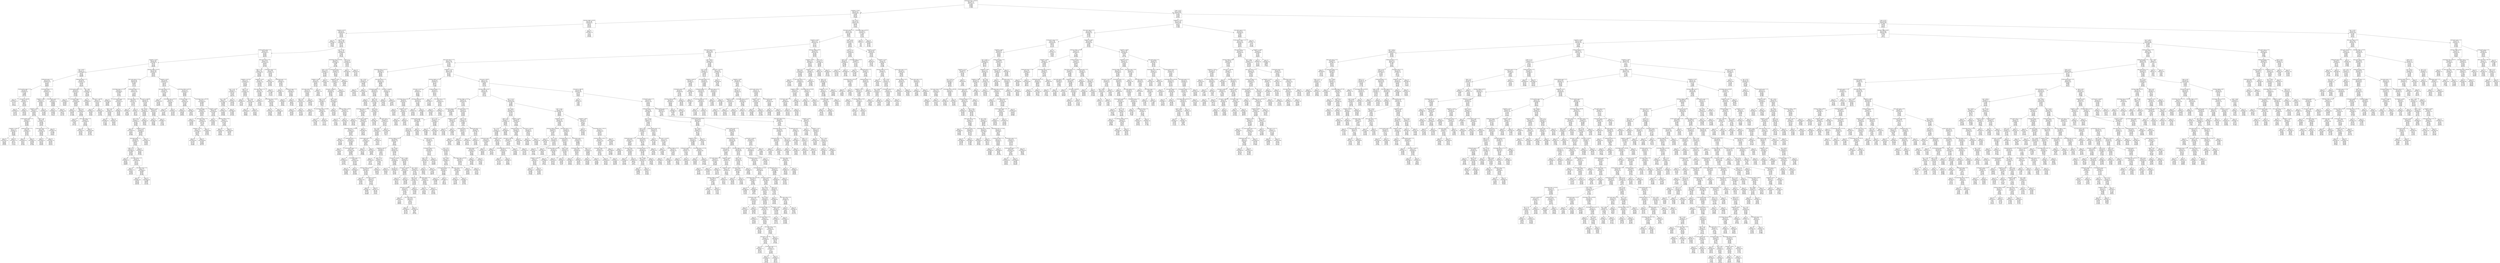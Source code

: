 digraph Tree {
node [shape=box] ;
0 [label="monoisotopic_mass <= 349.154\nmse = 1061.411\nsamples = 772\nvalue = [[72.412]\n[75.499]\n[60.536]\n[76.068]\n[74.936]\n[71.059]]"] ;
1 [label="complexity <= 284.0\nmse = 844.112\nsamples = 278\nvalue = [[83.595]\n[84.539]\n[73.385]\n[80.974]\n[82.124]\n[78.999]]"] ;
0 -> 1 [labeldistance=2.5, labelangle=45, headlabel="True"] ;
2 [label="molecular_weight <= 340.59\nmse = 447.598\nsamples = 80\nvalue = [[98.327]\n[96.317]\n[86.579]\n[84.433]\n[91.243]\n[85.254]]"] ;
1 -> 2 ;
3 [label="complexity <= 67.05\nmse = 426.977\nsamples = 79\nvalue = [[98.626]\n[96.511]\n[87.281]\n[84.919]\n[91.704]\n[85.641]]"] ;
2 -> 3 ;
4 [label="mse = 0.0\nsamples = 1\nvalue = [[104.702]\n[104.099]\n[99.472]\n[14.265]\n[95.041]\n[5.166]]"] ;
3 -> 4 ;
5 [label="xlogp <= 2.05\nmse = 413.898\nsamples = 78\nvalue = [[98.575]\n[96.446]\n[87.177]\n[85.518]\n[91.675]\n[86.323]]"] ;
3 -> 5 ;
6 [label="h_bond_acceptor_count <= 4.5\nmse = 373.979\nsamples = 63\nvalue = [[100.471]\n[97.055]\n[90.091]\n[85.956]\n[92.818]\n[88.207]]"] ;
5 -> 6 ;
7 [label="complexity <= 202.0\nmse = 412.358\nsamples = 49\nvalue = [[98.578]\n[96.103]\n[87.713]\n[81.84]\n[90.789]\n[86.803]]"] ;
6 -> 7 ;
8 [label="tpsa <= 64.35\nmse = 191.751\nsamples = 21\nvalue = [[106.864]\n[102.578]\n[92.93]\n[81.246]\n[100.094]\n[89.805]]"] ;
7 -> 8 ;
9 [label="rotable_bond_count <= 0.5\nmse = 210.618\nsamples = 13\nvalue = [[106.576]\n[101.137]\n[89.549]\n[91.923]\n[96.616]\n[86.887]]"] ;
8 -> 9 ;
10 [label="h_bond_acceptor_count <= 1.5\nmse = 242.469\nsamples = 3\nvalue = [[109.979]\n[97.414]\n[73.486]\n[64.906]\n[93.535]\n[81.137]]"] ;
9 -> 10 ;
11 [label="mse = -0.0\nsamples = 1\nvalue = [[118.514]\n[101.187]\n[87.317]\n[54.771]\n[60.017]\n[54.929]]"] ;
10 -> 11 ;
12 [label="exact_mass <= 158.599\nmse = 89.774\nsamples = 2\nvalue = [[105.711]\n[95.527]\n[66.57]\n[69.973]\n[110.294]\n[94.241]]"] ;
10 -> 12 ;
13 [label="mse = 0.0\nsamples = 1\nvalue = [[106.834]\n[97.752]\n[54.059]\n[66.716]\n[112.705]\n[94.871]]"] ;
12 -> 13 ;
14 [label="mse = 0.0\nsamples = 1\nvalue = [[102.342]\n[88.852]\n[104.102]\n[79.744]\n[103.062]\n[92.351]]"] ;
12 -> 14 ;
15 [label="h_bond_donor_count <= 2.5\nmse = 89.217\nsamples = 10\nvalue = [[105.118]\n[102.732]\n[96.433]\n[103.502]\n[97.936]\n[89.351]]"] ;
9 -> 15 ;
16 [label="complexity <= 188.0\nmse = 72.578\nsamples = 8\nvalue = [[103.257]\n[99.844]\n[95.059]\n[96.704]\n[93.408]\n[87.453]]"] ;
15 -> 16 ;
17 [label="complexity <= 151.0\nmse = 36.327\nsamples = 7\nvalue = [[103.578]\n[99.003]\n[99.457]\n[94.542]\n[93.302]\n[88.778]]"] ;
16 -> 17 ;
18 [label="h_bond_acceptor_count <= 2.5\nmse = 22.419\nsamples = 4\nvalue = [[104.75]\n[98.969]\n[97.193]\n[89.993]\n[87.584]\n[83.987]]"] ;
17 -> 18 ;
19 [label="complexity <= 108.15\nmse = 21.723\nsamples = 2\nvalue = [[105.19]\n[99.248]\n[96.014]\n[96.165]\n[81.884]\n[78.852]]"] ;
18 -> 19 ;
20 [label="mse = 0.0\nsamples = 1\nvalue = [[103.124]\n[102.125]\n[92.853]\n[89.993]\n[89.496]\n[82.281]]"] ;
19 -> 20 ;
21 [label="mse = -0.0\nsamples = 1\nvalue = [[107.257]\n[96.37]\n[99.175]\n[102.337]\n[74.271]\n[75.424]]"] ;
19 -> 21 ;
22 [label="rotable_bond_count <= 2.5\nmse = 4.621\nsamples = 2\nvalue = [[104.457]\n[98.784]\n[97.979]\n[85.879]\n[91.385]\n[87.411]]"] ;
18 -> 22 ;
23 [label="mse = -0.0\nsamples = 1\nvalue = [[106.479]\n[98.272]\n[96.25]\n[84.525]\n[90.76]\n[85.338]]"] ;
22 -> 23 ;
24 [label="mse = 0.0\nsamples = 1\nvalue = [[100.412]\n[99.808]\n[101.438]\n[88.587]\n[92.635]\n[91.556]]"] ;
22 -> 24 ;
25 [label="xlogp <= 1.65\nmse = 14.881\nsamples = 3\nvalue = [[102.113]\n[99.044]\n[102.286]\n[100.228]\n[100.45]\n[94.767]]"] ;
17 -> 25 ;
26 [label="h_bond_donor_count <= 1.0\nmse = 2.988\nsamples = 2\nvalue = [[101.096]\n[96.769]\n[102.392]\n[96.835]\n[103.18]\n[95.059]]"] ;
25 -> 26 ;
27 [label="mse = 0.0\nsamples = 1\nvalue = [[100.531]\n[101.976]\n[100.331]\n[98.183]\n[103.395]\n[96.582]]"] ;
26 -> 27 ;
28 [label="mse = 0.0\nsamples = 1\nvalue = [[101.378]\n[94.166]\n[103.422]\n[96.161]\n[103.073]\n[94.297]]"] ;
26 -> 28 ;
29 [label="mse = 0.0\nsamples = 1\nvalue = [[105.164]\n[105.87]\n[101.968]\n[110.409]\n[92.257]\n[93.893]]"] ;
25 -> 29 ;
30 [label="mse = -0.0\nsamples = 1\nvalue = [[100.365]\n[107.418]\n[55.486]\n[116.164]\n[94.364]\n[75.521]]"] ;
16 -> 30 ;
31 [label="h_bond_acceptor_count <= 3.5\nmse = 8.315\nsamples = 2\nvalue = [[109.773]\n[109.952]\n[99.868]\n[120.496]\n[109.254]\n[94.098]]"] ;
15 -> 31 ;
32 [label="mse = 0.0\nsamples = 1\nvalue = [[108.476]\n[109.837]\n[103.609]\n[115.948]\n[105.711]\n[95.08]]"] ;
31 -> 32 ;
33 [label="mse = -0.0\nsamples = 1\nvalue = [[111.069]\n[110.067]\n[96.127]\n[125.043]\n[112.797]\n[93.115]]"] ;
31 -> 33 ;
34 [label="rotable_bond_count <= 1.5\nmse = 89.745\nsamples = 8\nvalue = [[107.249]\n[104.501]\n[97.438]\n[67.01]\n[104.732]\n[93.697]]"] ;
8 -> 34 ;
35 [label="h_bond_acceptor_count <= 2.5\nmse = 48.318\nsamples = 5\nvalue = [[105.91]\n[103.753]\n[99.816]\n[81.038]\n[107.941]\n[97.083]]"] ;
34 -> 35 ;
36 [label="mse = -0.0\nsamples = 1\nvalue = [[106.544]\n[103.302]\n[100.667]\n[63.448]\n[101.417]\n[89.95]]"] ;
35 -> 36 ;
37 [label="h_bond_donor_count <= 1.5\nmse = 34.485\nsamples = 4\nvalue = [[105.698]\n[103.903]\n[99.532]\n[86.902]\n[110.115]\n[99.46]]"] ;
35 -> 37 ;
38 [label="mse = 0.0\nsamples = 1\nvalue = [[100.76]\n[103.506]\n[96.198]\n[92.142]\n[117.554]\n[107.898]]"] ;
37 -> 38 ;
39 [label="xlogp <= -1.1\nmse = 28.02\nsamples = 3\nvalue = [[108.167]\n[104.102]\n[101.2]\n[84.282]\n[106.396]\n[95.242]]"] ;
37 -> 39 ;
40 [label="mse = 0.0\nsamples = 1\nvalue = [[112.975]\n[105.633]\n[100.9]\n[77.839]\n[108.711]\n[81.728]]"] ;
39 -> 40 ;
41 [label="heavy_atom_count <= 11.5\nmse = 18.469\nsamples = 2\nvalue = [[106.565]\n[103.591]\n[101.3]\n[86.429]\n[105.624]\n[99.746]]"] ;
39 -> 41 ;
42 [label="mse = -0.0\nsamples = 1\nvalue = [[107.957]\n[93.929]\n[101.213]\n[96.564]\n[101.59]\n[97.036]]"] ;
41 -> 42 ;
43 [label="mse = 0.0\nsamples = 1\nvalue = [[105.869]\n[108.422]\n[101.343]\n[81.362]\n[107.641]\n[101.101]]"] ;
41 -> 43 ;
44 [label="tpsa <= 68.5\nmse = 44.62\nsamples = 3\nvalue = [[108.779]\n[105.356]\n[94.72]\n[50.978]\n[101.066]\n[89.827]]"] ;
34 -> 44 ;
45 [label="mse = -0.0\nsamples = 1\nvalue = [[100.062]\n[106.847]\n[99.625]\n[50.358]\n[94.885]\n[78.153]]"] ;
44 -> 45 ;
46 [label="exact_mass <= 165.598\nmse = 17.461\nsamples = 2\nvalue = [[115.316]\n[104.237]\n[91.042]\n[51.443]\n[105.702]\n[98.583]]"] ;
44 -> 46 ;
47 [label="mse = 0.0\nsamples = 1\nvalue = [[119.756]\n[104.005]\n[90.755]\n[50.88]\n[97.913]\n[93.69]]"] ;
46 -> 47 ;
48 [label="mse = -0.0\nsamples = 1\nvalue = [[110.876]\n[104.469]\n[91.329]\n[52.006]\n[113.49]\n[103.476]]"] ;
46 -> 48 ;
49 [label="molecular_weight <= 247.53\nmse = 532.196\nsamples = 28\nvalue = [[91.987]\n[90.952]\n[83.562]\n[82.313]\n[83.387]\n[84.415]]"] ;
7 -> 49 ;
50 [label="heavy_atom_count <= 12.5\nmse = 616.289\nsamples = 16\nvalue = [[82.98]\n[82.282]\n[82.466]\n[79.817]\n[79.173]\n[78.232]]"] ;
49 -> 50 ;
51 [label="monoisotopic_mass <= 137.013\nmse = 68.579\nsamples = 4\nvalue = [[99.867]\n[103.386]\n[97.74]\n[79.422]\n[60.705]\n[73.373]]"] ;
50 -> 51 ;
52 [label="mse = -0.0\nsamples = 1\nvalue = [[97.948]\n[100.498]\n[100.299]\n[56.661]\n[65.955]\n[88.584]]"] ;
51 -> 52 ;
53 [label="h_bond_acceptor_count <= 3.0\nmse = 39.466\nsamples = 3\nvalue = [[100.415]\n[104.211]\n[97.009]\n[85.925]\n[59.205]\n[69.027]]"] ;
51 -> 53 ;
54 [label="xlogp <= 0.35\nmse = 19.46\nsamples = 2\nvalue = [[101.205]\n[106.587]\n[97.948]\n[84.813]\n[55.965]\n[67.051]]"] ;
53 -> 54 ;
55 [label="mse = 0.0\nsamples = 1\nvalue = [[98.018]\n[105.16]\n[97.701]\n[87.969]\n[51.386]\n[70.949]]"] ;
54 -> 55 ;
56 [label="mse = -0.0\nsamples = 1\nvalue = [[107.58]\n[109.441]\n[98.442]\n[78.501]\n[65.124]\n[59.256]]"] ;
54 -> 56 ;
57 [label="mse = 0.0\nsamples = 1\nvalue = [[95.673]\n[89.953]\n[91.376]\n[92.594]\n[78.642]\n[80.882]]"] ;
53 -> 57 ;
58 [label="rotable_bond_count <= 1.5\nmse = 724.06\nsamples = 12\nvalue = [[74.536]\n[71.73]\n[74.829]\n[80.015]\n[88.407]\n[80.661]]"] ;
50 -> 58 ;
59 [label="heavy_atom_count <= 14.5\nmse = 162.26\nsamples = 2\nvalue = [[11.267]\n[31.651]\n[11.736]\n[85.222]\n[87.271]\n[72.121]]"] ;
58 -> 59 ;
60 [label="mse = -0.0\nsamples = 1\nvalue = [[4.844]\n[26.14]\n[4.868]\n[93.744]\n[102.549]\n[79.991]]"] ;
59 -> 60 ;
61 [label="mse = -0.0\nsamples = 1\nvalue = [[24.112]\n[42.674]\n[25.471]\n[68.177]\n[56.714]\n[56.382]]"] ;
59 -> 61 ;
62 [label="exact_mass <= 238.586\nmse = 448.765\nsamples = 10\nvalue = [[87.19]\n[79.746]\n[87.447]\n[78.974]\n[88.634]\n[82.369]]"] ;
58 -> 62 ;
63 [label="tpsa <= 97.05\nmse = 266.222\nsamples = 8\nvalue = [[98.028]\n[90.482]\n[94.364]\n[87.839]\n[91.446]\n[83.667]]"] ;
62 -> 63 ;
64 [label="tpsa <= 35.0\nmse = 217.155\nsamples = 7\nvalue = [[97.624]\n[86.153]\n[92.296]\n[101.895]\n[94.582]\n[87.284]]"] ;
63 -> 64 ;
65 [label="mse = -0.0\nsamples = 1\nvalue = [[100.978]\n[42.14]\n[98.084]\n[84.13]\n[90.036]\n[97.956]]"] ;
64 -> 65 ;
66 [label="complexity <= 278.5\nmse = 109.386\nsamples = 6\nvalue = [[96.506]\n[100.824]\n[90.366]\n[107.817]\n[96.097]\n[83.726]]"] ;
64 -> 66 ;
67 [label="bond_stereo_count <= 0.5\nmse = 84.369\nsamples = 5\nvalue = [[95.249]\n[100.691]\n[90.831]\n[104.413]\n[100.81]\n[87.085]]"] ;
66 -> 67 ;
68 [label="xlogp <= 1.0\nmse = 54.759\nsamples = 4\nvalue = [[99.925]\n[102.396]\n[93.931]\n[105.851]\n[103.387]\n[91.298]]"] ;
67 -> 68 ;
69 [label="mse = 0.0\nsamples = 1\nvalue = [[79.132]\n[96.953]\n[93.392]\n[106.462]\n[109.483]\n[84.687]]"] ;
68 -> 69 ;
70 [label="heavy_atom_count <= 13.5\nmse = 32.754\nsamples = 3\nvalue = [[106.856]\n[104.21]\n[94.111]\n[105.647]\n[101.355]\n[93.502]]"] ;
68 -> 70 ;
71 [label="mse = 0.0\nsamples = 1\nvalue = [[110.722]\n[100.811]\n[100.581]\n[120.96]\n[106.558]\n[91.912]]"] ;
70 -> 71 ;
72 [label="atom_stereo_count <= 0.5\nmse = 7.575\nsamples = 2\nvalue = [[104.922]\n[105.909]\n[90.876]\n[97.991]\n[98.754]\n[94.298]]"] ;
70 -> 72 ;
73 [label="mse = -0.0\nsamples = 1\nvalue = [[101.462]\n[109.952]\n[88.113]\n[100.009]\n[100.254]\n[96.079]]"] ;
72 -> 73 ;
74 [label="mse = 0.0\nsamples = 1\nvalue = [[108.383]\n[101.866]\n[93.638]\n[95.973]\n[97.253]\n[92.516]]"] ;
72 -> 74 ;
75 [label="mse = 0.0\nsamples = 1\nvalue = [[76.544]\n[93.872]\n[78.429]\n[98.663]\n[90.503]\n[70.233]]"] ;
67 -> 75 ;
76 [label="mse = -0.0\nsamples = 1\nvalue = [[102.793]\n[101.492]\n[88.044]\n[124.833]\n[72.531]\n[66.931]]"] ;
66 -> 76 ;
77 [label="mse = 0.0\nsamples = 1\nvalue = [[99.104]\n[102.024]\n[99.879]\n[50.357]\n[83.083]\n[74.023]]"] ;
63 -> 77 ;
78 [label="complexity <= 252.0\nmse = 316.997\nsamples = 2\nvalue = [[57.387]\n[50.224]\n[68.426]\n[54.593]\n[80.902]\n[78.798]]"] ;
62 -> 78 ;
79 [label="mse = -0.0\nsamples = 1\nvalue = [[45.297]\n[20.838]\n[62.025]\n[83.025]\n[84.566]\n[73.366]]"] ;
78 -> 79 ;
80 [label="mse = 0.0\nsamples = 1\nvalue = [[69.477]\n[79.61]\n[74.827]\n[26.161]\n[77.238]\n[84.229]]"] ;
78 -> 80 ;
81 [label="complexity <= 252.0\nmse = 248.098\nsamples = 12\nvalue = [[106.293]\n[104.721]\n[85.304]\n[86.277]\n[90.079]\n[94.237]]"] ;
49 -> 81 ;
82 [label="heavy_atom_count <= 15.0\nmse = 183.566\nsamples = 3\nvalue = [[111.261]\n[107.833]\n[51.015]\n[89.621]\n[98.658]\n[96.604]]"] ;
81 -> 82 ;
83 [label="mse = 0.0\nsamples = 1\nvalue = [[111.628]\n[113.379]\n[95.584]\n[58.128]\n[112.863]\n[98.923]]"] ;
82 -> 83 ;
84 [label="monoisotopic_mass <= 297.127\nmse = 61.944\nsamples = 2\nvalue = [[111.17]\n[106.446]\n[39.873]\n[97.494]\n[95.107]\n[96.024]]"] ;
82 -> 84 ;
85 [label="mse = -0.0\nsamples = 1\nvalue = [[117.561]\n[112.738]\n[53.99]\n[95.231]\n[86.692]\n[100.025]]"] ;
84 -> 85 ;
86 [label="mse = 0.0\nsamples = 1\nvalue = [[104.778]\n[100.154]\n[25.756]\n[99.758]\n[103.521]\n[92.024]]"] ;
84 -> 86 ;
87 [label="molecular_weight <= 250.785\nmse = 147.049\nsamples = 9\nvalue = [[104.224]\n[103.425]\n[99.591]\n[84.884]\n[86.504]\n[93.25]]"] ;
81 -> 87 ;
88 [label="covalent_unit_count <= 1.5\nmse = 37.98\nsamples = 2\nvalue = [[97.046]\n[105.734]\n[107.304]\n[53.63]\n[80.396]\n[96.832]]"] ;
87 -> 88 ;
89 [label="mse = -0.0\nsamples = 1\nvalue = [[100.951]\n[108.105]\n[106.509]\n[61.286]\n[68.836]\n[100.591]]"] ;
88 -> 89 ;
90 [label="mse = -0.0\nsamples = 1\nvalue = [[93.142]\n[103.363]\n[108.1]\n[45.973]\n[91.955]\n[93.072]]"] ;
88 -> 90 ;
91 [label="monoisotopic_mass <= 309.168\nmse = 123.131\nsamples = 7\nvalue = [[105.659]\n[102.963]\n[98.048]\n[91.134]\n[87.726]\n[92.534]]"] ;
87 -> 91 ;
92 [label="rotable_bond_count <= 3.0\nmse = 94.985\nsamples = 4\nvalue = [[107.435]\n[104.849]\n[104.157]\n[108.829]\n[81.31]\n[92.651]]"] ;
91 -> 92 ;
93 [label="mse = 0.0\nsamples = 1\nvalue = [[109.199]\n[107.602]\n[105.632]\n[106.595]\n[56.574]\n[88.142]]"] ;
92 -> 93 ;
94 [label="bond_stereo_count <= 0.5\nmse = 37.929\nsamples = 3\nvalue = [[106.258]\n[103.013]\n[103.174]\n[110.318]\n[97.8]\n[95.657]]"] ;
92 -> 94 ;
95 [label="complexity <= 271.0\nmse = 7.946\nsamples = 2\nvalue = [[104.455]\n[105.196]\n[100.552]\n[105.872]\n[99.01]\n[87.798]]"] ;
94 -> 95 ;
96 [label="mse = 0.0\nsamples = 1\nvalue = [[101.962]\n[107.282]\n[103.427]\n[101.781]\n[97.376]\n[90.868]]"] ;
95 -> 96 ;
97 [label="mse = 0.0\nsamples = 1\nvalue = [[106.948]\n[103.109]\n[97.676]\n[109.964]\n[100.643]\n[84.727]]"] ;
95 -> 97 ;
98 [label="mse = -0.0\nsamples = 1\nvalue = [[109.865]\n[98.649]\n[108.42]\n[119.209]\n[95.382]\n[111.377]]"] ;
94 -> 98 ;
99 [label="complexity <= 269.5\nmse = 18.508\nsamples = 3\nvalue = [[103.883]\n[101.078]\n[91.938]\n[73.44]\n[94.143]\n[92.416]]"] ;
91 -> 99 ;
100 [label="mse = 0.0\nsamples = 1\nvalue = [[105.153]\n[99.568]\n[94.304]\n[55.349]\n[89.151]\n[91.735]]"] ;
99 -> 100 ;
101 [label="molecular_weight <= 315.1\nmse = 4.272\nsamples = 2\nvalue = [[103.566]\n[101.455]\n[91.347]\n[77.963]\n[95.39]\n[92.586]]"] ;
99 -> 101 ;
102 [label="mse = -0.0\nsamples = 1\nvalue = [[100.239]\n[99.308]\n[90.219]\n[79.247]\n[95.481]\n[89.936]]"] ;
101 -> 102 ;
103 [label="mse = 0.0\nsamples = 1\nvalue = [[106.893]\n[103.602]\n[92.475]\n[76.679]\n[95.3]\n[95.237]]"] ;
101 -> 103 ;
104 [label="heavy_atom_count <= 16.5\nmse = 114.294\nsamples = 14\nvalue = [[107.945]\n[100.816]\n[99.487]\n[102.211]\n[100.832]\n[93.753]]"] ;
6 -> 104 ;
105 [label="xlogp <= -1.05\nmse = 73.323\nsamples = 10\nvalue = [[110.835]\n[102.959]\n[100.312]\n[108.85]\n[105.386]\n[98.816]]"] ;
104 -> 105 ;
106 [label="complexity <= 215.5\nmse = 57.547\nsamples = 6\nvalue = [[105.834]\n[102.475]\n[97.901]\n[109.239]\n[99.086]\n[95.322]]"] ;
105 -> 106 ;
107 [label="tpsa <= 117.0\nmse = 42.052\nsamples = 3\nvalue = [[103.117]\n[106.773]\n[102.335]\n[113.87]\n[102.932]\n[109.117]]"] ;
106 -> 107 ;
108 [label="tpsa <= 108.5\nmse = 12.61\nsamples = 2\nvalue = [[103.138]\n[113.086]\n[102.086]\n[116.914]\n[105.64]\n[115.782]]"] ;
107 -> 108 ;
109 [label="mse = -0.0\nsamples = 1\nvalue = [[107.685]\n[113.587]\n[106.865]\n[116.923]\n[106.928]\n[110.284]]"] ;
108 -> 109 ;
110 [label="mse = 0.0\nsamples = 1\nvalue = [[98.592]\n[112.584]\n[97.306]\n[116.904]\n[104.353]\n[121.281]]"] ;
108 -> 110 ;
111 [label="mse = -0.0\nsamples = 1\nvalue = [[103.073]\n[94.149]\n[102.833]\n[107.783]\n[97.514]\n[95.786]]"] ;
107 -> 111 ;
112 [label="xlogp <= -1.8\nmse = 23.316\nsamples = 3\nvalue = [[107.465]\n[99.896]\n[95.241]\n[106.461]\n[96.779]\n[87.045]]"] ;
106 -> 112 ;
113 [label="mse = 0.0\nsamples = 1\nvalue = [[97.049]\n[90.405]\n[87.6]\n[115.165]\n[87.26]\n[84.46]]"] ;
112 -> 113 ;
114 [label="tpsa <= 102.5\nmse = 6.749\nsamples = 2\nvalue = [[110.068]\n[102.269]\n[97.151]\n[104.285]\n[99.158]\n[87.691]]"] ;
112 -> 114 ;
115 [label="mse = -0.0\nsamples = 1\nvalue = [[108.869]\n[101.122]\n[98.537]\n[104.291]\n[98.982]\n[90.656]]"] ;
114 -> 115 ;
116 [label="mse = -0.0\nsamples = 1\nvalue = [[113.667]\n[105.71]\n[92.994]\n[104.267]\n[99.688]\n[78.795]]"] ;
114 -> 116 ;
117 [label="complexity <= 278.0\nmse = 51.262\nsamples = 4\nvalue = [[117.504]\n[103.605]\n[103.526]\n[108.332]\n[113.787]\n[103.476]]"] ;
105 -> 117 ;
118 [label="heavy_atom_count <= 15.5\nmse = 15.905\nsamples = 3\nvalue = [[117.23]\n[101.693]\n[101.893]\n[104.854]\n[114.388]\n[108.648]]"] ;
117 -> 118 ;
119 [label="mse = -0.0\nsamples = 1\nvalue = [[123.257]\n[100.521]\n[103.0]\n[107.564]\n[113.94]\n[110.03]]"] ;
118 -> 119 ;
120 [label="monoisotopic_mass <= 244.06\nmse = 9.53\nsamples = 2\nvalue = [[108.19]\n[103.452]\n[100.233]\n[100.79]\n[115.059]\n[106.576]]"] ;
118 -> 120 ;
121 [label="mse = 0.0\nsamples = 1\nvalue = [[110.531]\n[104.436]\n[105.279]\n[104.681]\n[118.041]\n[107.688]]"] ;
120 -> 121 ;
122 [label="mse = 0.0\nsamples = 1\nvalue = [[105.849]\n[102.468]\n[95.188]\n[96.898]\n[112.077]\n[105.464]]"] ;
120 -> 122 ;
123 [label="mse = 0.0\nsamples = 1\nvalue = [[118.871]\n[113.164]\n[111.689]\n[125.72]\n[110.783]\n[77.611]]"] ;
117 -> 123 ;
124 [label="h_bond_donor_count <= 3.5\nmse = 74.962\nsamples = 4\nvalue = [[101.202]\n[95.814]\n[97.562]\n[86.719]\n[90.204]\n[81.94]]"] ;
104 -> 124 ;
125 [label="mse = -0.0\nsamples = 1\nvalue = [[113.376]\n[107.086]\n[101.413]\n[61.838]\n[104.535]\n[97.879]]"] ;
124 -> 125 ;
126 [label="rotable_bond_count <= 4.0\nmse = 35.21\nsamples = 3\nvalue = [[98.767]\n[93.56]\n[96.792]\n[91.695]\n[87.337]\n[78.752]]"] ;
124 -> 126 ;
127 [label="mse = -0.0\nsamples = 1\nvalue = [[97.761]\n[95.697]\n[95.863]\n[79.503]\n[95.046]\n[76.439]]"] ;
126 -> 127 ;
128 [label="covalent_unit_count <= 2.0\nmse = 17.965\nsamples = 2\nvalue = [[99.437]\n[92.135]\n[97.412]\n[99.824]\n[82.198]\n[80.295]]"] ;
126 -> 128 ;
129 [label="mse = 0.0\nsamples = 1\nvalue = [[94.487]\n[88.402]\n[92.531]\n[98.901]\n[83.15]\n[92.606]]"] ;
128 -> 129 ;
130 [label="mse = -0.0\nsamples = 1\nvalue = [[101.912]\n[94.001]\n[99.852]\n[100.285]\n[81.722]\n[74.139]]"] ;
128 -> 130 ;
131 [label="tpsa <= 77.85\nmse = 527.491\nsamples = 15\nvalue = [[88.694]\n[93.275]\n[71.995]\n[83.239]\n[85.724]\n[76.503]]"] ;
5 -> 131 ;
132 [label="monoisotopic_mass <= 202.084\nmse = 388.79\nsamples = 13\nvalue = [[96.015]\n[97.096]\n[74.905]\n[86.1]\n[87.566]\n[80.186]]"] ;
131 -> 132 ;
133 [label="xlogp <= 3.35\nmse = 278.592\nsamples = 5\nvalue = [[94.381]\n[95.554]\n[61.666]\n[111.18]\n[91.992]\n[85.652]]"] ;
132 -> 133 ;
134 [label="complexity <= 240.0\nmse = 73.692\nsamples = 4\nvalue = [[106.73]\n[99.973]\n[90.004]\n[108.757]\n[97.374]\n[93.018]]"] ;
133 -> 134 ;
135 [label="heavy_atom_count <= 14.5\nmse = 31.343\nsamples = 3\nvalue = [[105.23]\n[103.074]\n[94.693]\n[113.993]\n[100.972]\n[87.903]]"] ;
134 -> 135 ;
136 [label="xlogp <= 2.3\nmse = 4.355\nsamples = 2\nvalue = [[107.678]\n[101.442]\n[94.702]\n[110.187]\n[98.746]\n[95.468]]"] ;
135 -> 136 ;
137 [label="mse = -0.0\nsamples = 1\nvalue = [[108.276]\n[103.592]\n[95.302]\n[107.833]\n[94.945]\n[94.57]]"] ;
136 -> 137 ;
138 [label="mse = -0.0\nsamples = 1\nvalue = [[107.081]\n[99.293]\n[94.101]\n[112.541]\n[102.546]\n[96.365]]"] ;
136 -> 138 ;
139 [label="mse = 0.0\nsamples = 1\nvalue = [[100.332]\n[106.336]\n[94.677]\n[121.604]\n[105.424]\n[72.774]]"] ;
135 -> 139 ;
140 [label="mse = -0.0\nsamples = 1\nvalue = [[111.232]\n[90.67]\n[75.936]\n[93.05]\n[86.581]\n[108.361]]"] ;
134 -> 140 ;
141 [label="mse = -0.0\nsamples = 1\nvalue = [[77.916]\n[89.662]\n[23.881]\n[114.41]\n[84.817]\n[75.832]]"] ;
133 -> 141 ;
142 [label="h_bond_donor_count <= 1.5\nmse = 295.598\nsamples = 8\nvalue = [[97.159]\n[98.175]\n[84.173]\n[68.544]\n[84.467]\n[76.36]]"] ;
132 -> 142 ;
143 [label="complexity <= 255.5\nmse = 220.326\nsamples = 7\nvalue = [[100.325]\n[99.828]\n[89.47]\n[72.819]\n[86.552]\n[77.55]]"] ;
142 -> 143 ;
144 [label="exact_mass <= 238.039\nmse = 146.684\nsamples = 6\nvalue = [[99.168]\n[98.632]\n[88.743]\n[80.514]\n[87.006]\n[75.373]]"] ;
143 -> 144 ;
145 [label="xlogp <= 2.75\nmse = 51.256\nsamples = 3\nvalue = [[99.273]\n[96.907]\n[92.243]\n[66.874]\n[85.33]\n[75.4]]"] ;
144 -> 145 ;
146 [label="mse = 0.0\nsamples = 1\nvalue = [[100.001]\n[92.402]\n[89.78]\n[60.675]\n[84.107]\n[59.095]]"] ;
145 -> 146 ;
147 [label="monoisotopic_mass <= 218.569\nmse = 23.821\nsamples = 2\nvalue = [[98.788]\n[99.91]\n[93.886]\n[71.007]\n[86.146]\n[86.27]]"] ;
145 -> 147 ;
148 [label="mse = 0.0\nsamples = 1\nvalue = [[101.734]\n[101.089]\n[92.225]\n[70.955]\n[79.165]\n[83.123]]"] ;
147 -> 148 ;
149 [label="mse = -0.0\nsamples = 1\nvalue = [[92.896]\n[97.551]\n[97.207]\n[71.111]\n[100.107]\n[92.564]]"] ;
147 -> 149 ;
150 [label="tpsa <= 13.35\nmse = 154.549\nsamples = 3\nvalue = [[98.992]\n[101.508]\n[82.91]\n[103.247]\n[89.798]\n[75.328]]"] ;
144 -> 150 ;
151 [label="mse = 0.0\nsamples = 1\nvalue = [[94.374]\n[100.723]\n[52.656]\n[102.148]\n[97.678]\n[79.865]]"] ;
150 -> 151 ;
152 [label="molecular_weight <= 284.65\nmse = 104.182\nsamples = 2\nvalue = [[101.302]\n[101.901]\n[98.037]\n[103.797]\n[85.858]\n[73.06]]"] ;
150 -> 152 ;
153 [label="mse = 0.0\nsamples = 1\nvalue = [[105.011]\n[102.11]\n[92.93]\n[114.581]\n[72.708]\n[55.856]]"] ;
152 -> 153 ;
154 [label="mse = -0.0\nsamples = 1\nvalue = [[97.592]\n[101.692]\n[103.144]\n[93.013]\n[99.009]\n[90.264]]"] ;
152 -> 154 ;
155 [label="mse = -0.0\nsamples = 1\nvalue = [[109.584]\n[109.397]\n[95.285]\n[11.259]\n[82.926]\n[94.964]]"] ;
143 -> 155 ;
156 [label="mse = 0.0\nsamples = 1\nvalue = [[68.66]\n[83.295]\n[36.494]\n[30.065]\n[65.7]\n[65.646]]"] ;
142 -> 156 ;
157 [label="xlogp <= 2.2\nmse = 336.466\nsamples = 2\nvalue = [[26.468]\n[60.801]\n[47.259]\n[58.925]\n[70.072]\n[45.201]]"] ;
131 -> 157 ;
158 [label="mse = 0.0\nsamples = 1\nvalue = [[33.681]\n[31.465]\n[17.336]\n[63.836]\n[57.863]\n[39.069]]"] ;
157 -> 158 ;
159 [label="mse = -0.0\nsamples = 1\nvalue = [[19.254]\n[90.137]\n[77.182]\n[54.014]\n[82.281]\n[51.332]]"] ;
157 -> 159 ;
160 [label="mse = 0.0\nsamples = 1\nvalue = [[62.723]\n[73.277]\n[3.019]\n[26.503]\n[36.439]\n[39.169]]"] ;
2 -> 160 ;
161 [label="tpsa <= 167.0\nmse = 930.141\nsamples = 198\nvalue = [[78.471]\n[80.442]\n[68.796]\n[79.772]\n[78.952]\n[76.823]]"] ;
1 -> 161 ;
162 [label="bond_stereo_count <= 0.5\nmse = 872.237\nsamples = 196\nvalue = [[79.357]\n[81.364]\n[69.536]\n[80.675]\n[79.855]\n[77.711]]"] ;
161 -> 162 ;
163 [label="complexity <= 550.0\nmse = 781.302\nsamples = 177\nvalue = [[81.699]\n[83.35]\n[72.177]\n[82.434]\n[81.573]\n[79.702]]"] ;
162 -> 163 ;
164 [label="atom_stereo_count <= 3.5\nmse = 793.038\nsamples = 164\nvalue = [[80.517]\n[82.572]\n[70.66]\n[80.389]\n[80.09]\n[77.802]]"] ;
163 -> 164 ;
165 [label="heavy_atom_count <= 17.5\nmse = 718.427\nsamples = 146\nvalue = [[81.779]\n[83.79]\n[71.538]\n[82.978]\n[82.322]\n[79.854]]"] ;
164 -> 165 ;
166 [label="monoisotopic_mass <= 210.112\nmse = 428.003\nsamples = 17\nvalue = [[98.792]\n[99.504]\n[89.161]\n[88.463]\n[96.381]\n[96.301]]"] ;
165 -> 166 ;
167 [label="tpsa <= 97.45\nmse = 119.073\nsamples = 2\nvalue = [[106.953]\n[101.928]\n[89.959]\n[129.48]\n[114.742]\n[124.453]]"] ;
166 -> 167 ;
168 [label="mse = 0.0\nsamples = 1\nvalue = [[108.104]\n[101.797]\n[98.994]\n[137.137]\n[117.976]\n[129.605]]"] ;
167 -> 168 ;
169 [label="mse = 0.0\nsamples = 1\nvalue = [[102.349]\n[102.45]\n[53.819]\n[98.85]\n[101.804]\n[103.847]]"] ;
167 -> 169 ;
170 [label="atom_stereo_count <= 2.5\nmse = 371.312\nsamples = 15\nvalue = [[97.092]\n[98.999]\n[88.995]\n[79.917]\n[92.556]\n[90.436]]"] ;
166 -> 170 ;
171 [label="h_bond_donor_count <= 0.5\nmse = 306.332\nsamples = 13\nvalue = [[98.781]\n[100.472]\n[95.672]\n[76.184]\n[95.066]\n[90.196]]"] ;
170 -> 171 ;
172 [label="mse = 0.0\nsamples = 1\nvalue = [[66.743]\n[86.324]\n[39.424]\n[109.357]\n[97.023]\n[93.249]]"] ;
171 -> 172 ;
173 [label="xlogp <= 0.4\nmse = 231.85\nsamples = 12\nvalue = [[102.153]\n[101.961]\n[101.593]\n[72.692]\n[94.86]\n[89.874]]"] ;
171 -> 173 ;
174 [label="monoisotopic_mass <= 212.085\nmse = 105.157\nsamples = 7\nvalue = [[101.452]\n[101.288]\n[100.345]\n[84.221]\n[97.84]\n[96.183]]"] ;
173 -> 174 ;
175 [label="mse = 0.0\nsamples = 1\nvalue = [[91.05]\n[99.393]\n[103.726]\n[38.015]\n[95.722]\n[69.268]]"] ;
174 -> 175 ;
176 [label="exact_mass <= 295.957\nmse = 60.909\nsamples = 6\nvalue = [[102.492]\n[101.478]\n[100.007]\n[88.842]\n[98.052]\n[98.874]]"] ;
174 -> 176 ;
177 [label="monoisotopic_mass <= 223.065\nmse = 37.513\nsamples = 5\nvalue = [[104.039]\n[103.169]\n[100.535]\n[93.925]\n[98.41]\n[102.728]]"] ;
176 -> 177 ;
178 [label="mse = 0.0\nsamples = 1\nvalue = [[99.725]\n[101.163]\n[79.377]\n[100.406]\n[102.059]\n[98.938]]"] ;
177 -> 178 ;
179 [label="rotable_bond_count <= 1.5\nmse = 28.178\nsamples = 4\nvalue = [[104.655]\n[103.456]\n[103.558]\n[92.999]\n[97.889]\n[103.27]]"] ;
177 -> 179 ;
180 [label="mse = -0.0\nsamples = 1\nvalue = [[111.571]\n[103.879]\n[95.879]\n[85.54]\n[92.599]\n[98.566]]"] ;
179 -> 180 ;
181 [label="h_bond_acceptor_count <= 4.5\nmse = 19.596\nsamples = 3\nvalue = [[101.889]\n[103.286]\n[106.629]\n[95.983]\n[100.005]\n[105.151]]"] ;
179 -> 181 ;
182 [label="mse = 0.0\nsamples = 1\nvalue = [[101.809]\n[106.626]\n[111.061]\n[112.812]\n[97.831]\n[109.778]]"] ;
181 -> 182 ;
183 [label="h_bond_donor_count <= 2.5\nmse = 6.778\nsamples = 2\nvalue = [[101.908]\n[102.452]\n[105.522]\n[91.775]\n[100.548]\n[103.994]]"] ;
181 -> 183 ;
184 [label="mse = -0.0\nsamples = 1\nvalue = [[99.848]\n[102.081]\n[107.459]\n[89.688]\n[99.636]\n[103.515]]"] ;
183 -> 184 ;
185 [label="mse = 0.0\nsamples = 1\nvalue = [[108.09]\n[103.563]\n[99.709]\n[98.037]\n[103.286]\n[105.432]]"] ;
183 -> 185 ;
186 [label="mse = -0.0\nsamples = 1\nvalue = [[96.304]\n[94.713]\n[97.892]\n[68.511]\n[96.619]\n[83.459]]"] ;
176 -> 186 ;
187 [label="xlogp <= 0.7\nmse = 305.846\nsamples = 5\nvalue = [[103.118]\n[102.886]\n[103.31]\n[56.839]\n[90.761]\n[81.2]]"] ;
173 -> 187 ;
188 [label="mse = 0.0\nsamples = 1\nvalue = [[93.506]\n[107.848]\n[103.278]\n[64.204]\n[22.749]\n[36.714]]"] ;
187 -> 188 ;
189 [label="atom_stereo_count <= 0.5\nmse = 165.159\nsamples = 4\nvalue = [[104.491]\n[102.177]\n[103.315]\n[55.787]\n[100.477]\n[87.555]]"] ;
187 -> 189 ;
190 [label="tpsa <= 92.9\nmse = 69.84\nsamples = 3\nvalue = [[106.584]\n[102.552]\n[103.808]\n[33.335]\n[106.268]\n[82.947]]"] ;
189 -> 190 ;
191 [label="h_bond_acceptor_count <= 4.5\nmse = 43.2\nsamples = 2\nvalue = [[103.836]\n[103.094]\n[103.497]\n[48.07]\n[98.278]\n[82.207]]"] ;
190 -> 191 ;
192 [label="mse = -0.0\nsamples = 1\nvalue = [[105.151]\n[105.773]\n[104.39]\n[46.302]\n[99.696]\n[97.839]]"] ;
191 -> 192 ;
193 [label="mse = 0.0\nsamples = 1\nvalue = [[102.52]\n[100.415]\n[102.604]\n[49.837]\n[96.86]\n[66.575]]"] ;
191 -> 193 ;
194 [label="mse = 0.0\nsamples = 1\nvalue = [[109.333]\n[102.01]\n[104.119]\n[18.6]\n[114.257]\n[83.687]]"] ;
190 -> 194 ;
195 [label="mse = -0.0\nsamples = 1\nvalue = [[101.699]\n[101.676]\n[102.657]\n[85.723]\n[92.757]\n[93.7]]"] ;
189 -> 195 ;
196 [label="exact_mass <= 243.586\nmse = 173.708\nsamples = 2\nvalue = [[85.268]\n[88.693]\n[42.251]\n[106.051]\n[74.988]\n[92.116]]"] ;
170 -> 196 ;
197 [label="mse = 0.0\nsamples = 1\nvalue = [[90.97]\n[95.202]\n[54.945]\n[111.203]\n[84.76]\n[104.885]]"] ;
196 -> 197 ;
198 [label="mse = 0.0\nsamples = 1\nvalue = [[73.864]\n[75.675]\n[16.862]\n[95.747]\n[55.443]\n[66.577]]"] ;
196 -> 198 ;
199 [label="complexity <= 317.5\nmse = 723.249\nsamples = 129\nvalue = [[79.567]\n[81.747]\n[69.246]\n[82.265]\n[80.494]\n[77.715]]"] ;
165 -> 199 ;
200 [label="molecular_weight <= 277.55\nmse = 672.065\nsamples = 8\nvalue = [[59.473]\n[58.773]\n[68.634]\n[65.175]\n[72.343]\n[72.968]]"] ;
199 -> 200 ;
201 [label="exact_mass <= 263.12\nmse = 427.4\nsamples = 5\nvalue = [[42.387]\n[32.37]\n[46.505]\n[64.429]\n[58.909]\n[70.646]]"] ;
200 -> 201 ;
202 [label="monoisotopic_mass <= 242.111\nmse = 49.405\nsamples = 3\nvalue = [[47.047]\n[64.046]\n[34.511]\n[41.359]\n[35.842]\n[45.464]]"] ;
201 -> 202 ;
203 [label="mse = 0.0\nsamples = 1\nvalue = [[54.011]\n[56.125]\n[47.392]\n[60.51]\n[36.447]\n[39.02]]"] ;
202 -> 203 ;
204 [label="complexity <= 297.5\nmse = 15.073\nsamples = 2\nvalue = [[44.725]\n[66.687]\n[30.218]\n[34.976]\n[35.64]\n[47.612]]"] ;
202 -> 204 ;
205 [label="mse = 0.0\nsamples = 1\nvalue = [[45.398]\n[60.997]\n[30.331]\n[36.07]\n[36.293]\n[50.891]]"] ;
204 -> 205 ;
206 [label="mse = 0.0\nsamples = 1\nvalue = [[43.38]\n[78.067]\n[29.991]\n[32.787]\n[34.333]\n[41.053]]"] ;
204 -> 206 ;
207 [label="molecular_weight <= 272.765\nmse = 148.389\nsamples = 2\nvalue = [[39.28]\n[11.252]\n[54.502]\n[79.808]\n[74.288]\n[87.435]]"] ;
201 -> 207 ;
208 [label="mse = -0.0\nsamples = 1\nvalue = [[12.499]\n[6.811]\n[46.358]\n[81.528]\n[66.129]\n[83.246]]"] ;
207 -> 208 ;
209 [label="mse = 0.0\nsamples = 1\nvalue = [[66.061]\n[15.694]\n[62.645]\n[78.088]\n[82.446]\n[91.624]]"] ;
207 -> 209 ;
210 [label="covalent_unit_count <= 1.5\nmse = 292.931\nsamples = 3\nvalue = [[78.457]\n[88.11]\n[93.221]\n[66.004]\n[87.27]\n[75.547]]"] ;
200 -> 210 ;
211 [label="mse = 0.0\nsamples = 1\nvalue = [[44.587]\n[74.105]\n[87.773]\n[81.969]\n[89.595]\n[66.949]]"] ;
210 -> 211 ;
212 [label="heavy_atom_count <= 19.5\nmse = 117.55\nsamples = 2\nvalue = [[105.553]\n[99.313]\n[97.58]\n[53.233]\n[85.411]\n[82.425]]"] ;
210 -> 212 ;
213 [label="mse = 0.0\nsamples = 1\nvalue = [[104.874]\n[100.744]\n[100.387]\n[35.384]\n[97.291]\n[82.724]]"] ;
212 -> 213 ;
214 [label="mse = 0.0\nsamples = 1\nvalue = [[106.572]\n[97.167]\n[93.37]\n[80.006]\n[67.59]\n[81.976]]"] ;
212 -> 214 ;
215 [label="exact_mass <= 305.52\nmse = 705.736\nsamples = 121\nvalue = [[81.439]\n[83.887]\n[69.303]\n[83.857]\n[81.253]\n[78.157]]"] ;
199 -> 215 ;
216 [label="molecular_weight <= 283.77\nmse = 577.492\nsamples = 63\nvalue = [[87.001]\n[90.447]\n[74.891]\n[85.477]\n[81.793]\n[79.312]]"] ;
215 -> 216 ;
217 [label="molecular_weight <= 279.24\nmse = 674.135\nsamples = 34\nvalue = [[82.816]\n[85.21]\n[72.501]\n[77.221]\n[76.264]\n[76.107]]"] ;
216 -> 217 ;
218 [label="atom_stereo_count <= 1.5\nmse = 614.899\nsamples = 28\nvalue = [[86.888]\n[88.06]\n[77.907]\n[79.668]\n[78.475]\n[77.777]]"] ;
217 -> 218 ;
219 [label="h_bond_acceptor_count <= 6.5\nmse = 553.269\nsamples = 26\nvalue = [[86.076]\n[87.008]\n[75.53]\n[81.362]\n[80.389]\n[81.298]]"] ;
218 -> 219 ;
220 [label="xlogp <= 2.5\nmse = 534.581\nsamples = 25\nvalue = [[85.525]\n[89.126]\n[78.074]\n[79.436]\n[81.782]\n[83.464]]"] ;
219 -> 220 ;
221 [label="molecular_weight <= 255.74\nmse = 589.985\nsamples = 16\nvalue = [[87.133]\n[90.443]\n[84.66]\n[84.71]\n[89.087]\n[91.626]]"] ;
220 -> 221 ;
222 [label="complexity <= 353.5\nmse = 696.537\nsamples = 5\nvalue = [[63.877]\n[78.07]\n[68.26]\n[93.604]\n[82.712]\n[81.054]]"] ;
221 -> 222 ;
223 [label="mse = 0.0\nsamples = 1\nvalue = [[12.996]\n[23.795]\n[4.915]\n[20.71]\n[25.112]\n[36.438]]"] ;
222 -> 223 ;
224 [label="xlogp <= 2.15\nmse = 247.225\nsamples = 4\nvalue = [[71.146]\n[85.823]\n[77.309]\n[104.018]\n[90.94]\n[87.428]]"] ;
222 -> 224 ;
225 [label="molecular_weight <= 250.65\nmse = 119.829\nsamples = 3\nvalue = [[88.14]\n[87.164]\n[81.653]\n[101.874]\n[97.954]\n[92.395]]"] ;
224 -> 225 ;
226 [label="mse = -0.0\nsamples = 1\nvalue = [[101.099]\n[83.841]\n[75.844]\n[78.181]\n[97.232]\n[94.236]]"] ;
225 -> 226 ;
227 [label="exact_mass <= 252.567\nmse = 55.64\nsamples = 2\nvalue = [[79.5]\n[89.379]\n[85.526]\n[117.67]\n[98.436]\n[91.168]]"] ;
225 -> 227 ;
228 [label="mse = 0.0\nsamples = 1\nvalue = [[84.178]\n[88.658]\n[63.861]\n[111.525]\n[107.228]\n[98.969]]"] ;
227 -> 228 ;
229 [label="mse = 0.0\nsamples = 1\nvalue = [[77.161]\n[89.739]\n[96.358]\n[120.742]\n[94.04]\n[87.267]]"] ;
227 -> 229 ;
230 [label="mse = -0.0\nsamples = 1\nvalue = [[28.662]\n[82.472]\n[66.449]\n[109.376]\n[73.404]\n[75.01]]"] ;
224 -> 230 ;
231 [label="tpsa <= 62.45\nmse = 414.834\nsamples = 11\nvalue = [[97.468]\n[95.943]\n[91.949]\n[80.757]\n[91.92]\n[96.324]]"] ;
221 -> 231 ;
232 [label="exact_mass <= 270.634\nmse = 541.216\nsamples = 3\nvalue = [[94.886]\n[95.965]\n[104.785]\n[43.463]\n[73.962]\n[89.293]]"] ;
231 -> 232 ;
233 [label="mse = 0.0\nsamples = 1\nvalue = [[102.88]\n[98.312]\n[106.934]\n[19.282]\n[97.87]\n[72.737]]"] ;
232 -> 233 ;
234 [label="mse = 623.769\nsamples = 2\nvalue = [[90.888]\n[94.792]\n[103.71]\n[55.554]\n[62.009]\n[97.57]]"] ;
232 -> 234 ;
235 [label="tpsa <= 74.85\nmse = 109.868\nsamples = 8\nvalue = [[98.76]\n[95.931]\n[85.531]\n[99.404]\n[100.9]\n[99.84]]"] ;
231 -> 235 ;
236 [label="exact_mass <= 258.587\nmse = 18.264\nsamples = 2\nvalue = [[108.243]\n[104.454]\n[98.998]\n[94.803]\n[102.187]\n[95.011]]"] ;
235 -> 236 ;
237 [label="mse = -0.0\nsamples = 1\nvalue = [[109.757]\n[105.377]\n[99.145]\n[90.017]\n[101.603]\n[98.191]]"] ;
236 -> 237 ;
238 [label="mse = -0.0\nsamples = 1\nvalue = [[103.7]\n[101.686]\n[98.556]\n[109.162]\n[103.939]\n[85.471]]"] ;
236 -> 238 ;
239 [label="tpsa <= 99.75\nmse = 106.912\nsamples = 6\nvalue = [[94.018]\n[91.67]\n[78.798]\n[101.705]\n[100.256]\n[102.254]]"] ;
235 -> 239 ;
240 [label="xlogp <= 1.75\nmse = 56.902\nsamples = 4\nvalue = [[87.739]\n[87.656]\n[72.367]\n[104.646]\n[97.574]\n[94.367]]"] ;
239 -> 240 ;
241 [label="exact_mass <= 258.58\nmse = 38.162\nsamples = 3\nvalue = [[87.024]\n[84.432]\n[76.556]\n[101.349]\n[97.87]\n[94.746]]"] ;
240 -> 241 ;
242 [label="mse = 0.0\nsamples = 1\nvalue = [[78.393]\n[79.427]\n[57.44]\n[100.022]\n[98.893]\n[96.655]]"] ;
241 -> 242 ;
243 [label="heavy_atom_count <= 19.5\nmse = 15.962\nsamples = 2\nvalue = [[89.9]\n[86.1]\n[82.929]\n[101.791]\n[97.529]\n[94.11]]"] ;
241 -> 243 ;
244 [label="mse = -0.0\nsamples = 1\nvalue = [[94.683]\n[97.303]\n[80.426]\n[107.174]\n[94.785]\n[94.745]]"] ;
243 -> 244 ;
245 [label="mse = -0.0\nsamples = 1\nvalue = [[87.509]\n[80.499]\n[84.18]\n[99.1]\n[98.901]\n[93.792]]"] ;
243 -> 245 ;
246 [label="mse = 0.0\nsamples = 1\nvalue = [[90.601]\n[100.551]\n[55.608]\n[117.833]\n[96.39]\n[92.851]]"] ;
240 -> 246 ;
247 [label="atom_stereo_count <= 0.5\nmse = 60.675\nsamples = 2\nvalue = [[104.483]\n[98.36]\n[89.516]\n[96.803]\n[104.725]\n[115.399]]"] ;
239 -> 247 ;
248 [label="mse = -0.0\nsamples = 1\nvalue = [[112.362]\n[105.9]\n[100.326]\n[83.827]\n[108.904]\n[97.892]]"] ;
247 -> 248 ;
249 [label="mse = -0.0\nsamples = 1\nvalue = [[100.544]\n[94.59]\n[84.111]\n[103.291]\n[102.636]\n[124.152]]"] ;
247 -> 249 ;
250 [label="exact_mass <= 257.089\nmse = 339.511\nsamples = 9\nvalue = [[83.203]\n[87.223]\n[68.56]\n[71.817]\n[71.231]\n[71.675]]"] ;
220 -> 250 ;
251 [label="h_bond_donor_count <= 1.5\nmse = 168.444\nsamples = 3\nvalue = [[90.854]\n[96.144]\n[70.571]\n[102.797]\n[98.372]\n[86.636]]"] ;
250 -> 251 ;
252 [label="xlogp <= 3.6\nmse = 74.441\nsamples = 2\nvalue = [[89.546]\n[90.171]\n[88.116]\n[95.473]\n[90.71]\n[80.51]]"] ;
251 -> 252 ;
253 [label="mse = 0.0\nsamples = 1\nvalue = [[97.974]\n[98.614]\n[93.014]\n[89.692]\n[91.801]\n[75.776]]"] ;
252 -> 253 ;
254 [label="mse = -0.0\nsamples = 1\nvalue = [[72.689]\n[73.286]\n[78.321]\n[107.036]\n[88.528]\n[89.977]]"] ;
252 -> 254 ;
255 [label="mse = 0.0\nsamples = 1\nvalue = [[92.816]\n[105.103]\n[44.252]\n[113.783]\n[109.866]\n[95.825]]"] ;
251 -> 255 ;
256 [label="tpsa <= 76.7\nmse = 222.254\nsamples = 6\nvalue = [[80.26]\n[83.792]\n[67.787]\n[59.902]\n[60.793]\n[65.92]]"] ;
250 -> 256 ;
257 [label="tpsa <= 60.6\nmse = 128.271\nsamples = 4\nvalue = [[88.972]\n[88.051]\n[74.11]\n[60.96]\n[62.178]\n[68.523]]"] ;
256 -> 257 ;
258 [label="h_bond_acceptor_count <= 3.0\nmse = 165.192\nsamples = 2\nvalue = [[92.92]\n[88.884]\n[71.213]\n[89.314]\n[85.968]\n[80.968]]"] ;
257 -> 258 ;
259 [label="mse = -0.0\nsamples = 1\nvalue = [[86.829]\n[83.969]\n[51.656]\n[78.713]\n[75.221]\n[63.092]]"] ;
258 -> 259 ;
260 [label="mse = 0.0\nsamples = 1\nvalue = [[99.012]\n[93.8]\n[90.77]\n[99.914]\n[96.714]\n[98.844]]"] ;
258 -> 260 ;
261 [label="heavy_atom_count <= 19.5\nmse = 38.342\nsamples = 2\nvalue = [[87.984]\n[87.843]\n[74.835]\n[53.872]\n[56.231]\n[65.412]]"] ;
257 -> 261 ;
262 [label="mse = -0.0\nsamples = 1\nvalue = [[90.392]\n[87.398]\n[87.407]\n[47.736]\n[60.843]\n[68.072]]"] ;
261 -> 262 ;
263 [label="mse = -0.0\nsamples = 1\nvalue = [[85.577]\n[88.288]\n[62.262]\n[60.007]\n[51.619]\n[62.752]]"] ;
261 -> 263 ;
264 [label="monoisotopic_mass <= 263.585\nmse = 189.243\nsamples = 2\nvalue = [[51.22]\n[69.594]\n[46.708]\n[56.375]\n[56.173]\n[57.243]]"] ;
256 -> 264 ;
265 [label="mse = 0.0\nsamples = 1\nvalue = [[44.976]\n[68.93]\n[49.301]\n[33.576]\n[56.083]\n[58.567]]"] ;
264 -> 265 ;
266 [label="mse = -0.0\nsamples = 1\nvalue = [[63.709]\n[70.923]\n[41.521]\n[101.974]\n[56.354]\n[54.596]]"] ;
264 -> 266 ;
267 [label="mse = -0.0\nsamples = 1\nvalue = [[94.161]\n[55.946]\n[38.222]\n[109.619]\n[59.95]\n[49.534]]"] ;
219 -> 267 ;
268 [label="tpsa <= 78.9\nmse = 681.207\nsamples = 2\nvalue = [[96.424]\n[100.426]\n[105.833]\n[59.755]\n[55.988]\n[36.406]]"] ;
218 -> 268 ;
269 [label="mse = 0.0\nsamples = 1\nvalue = [[96.814]\n[98.093]\n[97.689]\n[31.299]\n[8.583]\n[5.449]]"] ;
268 -> 269 ;
270 [label="mse = 0.0\nsamples = 1\nvalue = [[96.034]\n[102.758]\n[113.978]\n[88.211]\n[103.393]\n[67.363]]"] ;
268 -> 270 ;
271 [label="atom_stereo_count <= 0.5\nmse = 522.157\nsamples = 6\nvalue = [[56.86]\n[67.041]\n[38.039]\n[61.623]\n[62.168]\n[65.461]]"] ;
217 -> 271 ;
272 [label="complexity <= 399.0\nmse = 44.452\nsamples = 2\nvalue = [[31.962]\n[37.692]\n[21.336]\n[24.47]\n[25.474]\n[22.951]]"] ;
271 -> 272 ;
273 [label="mse = 0.0\nsamples = 1\nvalue = [[21.311]\n[26.336]\n[25.706]\n[25.639]\n[23.706]\n[23.783]]"] ;
272 -> 273 ;
274 [label="mse = 0.0\nsamples = 1\nvalue = [[42.614]\n[49.049]\n[16.965]\n[23.301]\n[27.242]\n[22.119]]"] ;
272 -> 274 ;
275 [label="xlogp <= 1.85\nmse = 215.158\nsamples = 4\nvalue = [[65.159]\n[76.824]\n[43.606]\n[74.008]\n[74.4]\n[79.631]]"] ;
271 -> 275 ;
276 [label="rotable_bond_count <= 4.0\nmse = 85.178\nsamples = 2\nvalue = [[74.14]\n[92.49]\n[64.039]\n[84.613]\n[76.093]\n[74.741]]"] ;
275 -> 276 ;
277 [label="mse = 0.0\nsamples = 1\nvalue = [[73.246]\n[101.306]\n[58.315]\n[92.67]\n[79.912]\n[82.787]]"] ;
276 -> 277 ;
278 [label="mse = 0.0\nsamples = 1\nvalue = [[75.927]\n[74.857]\n[75.488]\n[68.499]\n[68.454]\n[58.649]]"] ;
276 -> 278 ;
279 [label="rotable_bond_count <= 2.0\nmse = 50.861\nsamples = 2\nvalue = [[56.178]\n[61.158]\n[23.173]\n[63.402]\n[72.707]\n[84.521]]"] ;
275 -> 279 ;
280 [label="mse = -0.0\nsamples = 1\nvalue = [[59.495]\n[63.76]\n[47.156]\n[66.279]\n[69.712]\n[84.916]]"] ;
279 -> 280 ;
281 [label="mse = -0.0\nsamples = 1\nvalue = [[54.52]\n[59.857]\n[11.182]\n[61.964]\n[74.204]\n[84.324]]"] ;
279 -> 281 ;
282 [label="tpsa <= 77.15\nmse = 375.633\nsamples = 29\nvalue = [[92.369]\n[97.164]\n[77.956]\n[96.066]\n[88.884]\n[83.423]]"] ;
216 -> 282 ;
283 [label="tpsa <= 62.9\nmse = 266.675\nsamples = 12\nvalue = [[99.719]\n[100.504]\n[71.412]\n[104.714]\n[91.394]\n[81.851]]"] ;
282 -> 283 ;
284 [label="xlogp <= 3.25\nmse = 129.233\nsamples = 7\nvalue = [[102.249]\n[99.858]\n[92.381]\n[94.465]\n[88.201]\n[77.411]]"] ;
283 -> 284 ;
285 [label="tpsa <= 52.25\nmse = 92.25\nsamples = 6\nvalue = [[103.819]\n[100.669]\n[91.826]\n[95.068]\n[92.523]\n[81.009]]"] ;
284 -> 285 ;
286 [label="rotable_bond_count <= 3.5\nmse = 41.885\nsamples = 3\nvalue = [[108.484]\n[102.628]\n[92.347]\n[80.73]\n[91.647]\n[83.278]]"] ;
285 -> 286 ;
287 [label="rotable_bond_count <= 1.0\nmse = 29.685\nsamples = 2\nvalue = [[101.616]\n[104.824]\n[88.772]\n[72.633]\n[88.963]\n[78.308]]"] ;
286 -> 287 ;
288 [label="mse = 0.0\nsamples = 1\nvalue = [[98.522]\n[107.678]\n[99.028]\n[72.442]\n[94.467]\n[83.296]]"] ;
287 -> 288 ;
289 [label="mse = 0.0\nsamples = 1\nvalue = [[104.71]\n[101.971]\n[78.516]\n[72.824]\n[83.459]\n[73.32]]"] ;
287 -> 289 ;
290 [label="mse = 0.0\nsamples = 1\nvalue = [[115.353]\n[100.431]\n[95.922]\n[88.828]\n[94.331]\n[88.247]]"] ;
286 -> 290 ;
291 [label="complexity <= 366.5\nmse = 63.5\nsamples = 3\nvalue = [[99.154]\n[98.711]\n[91.306]\n[109.406]\n[93.399]\n[78.741]]"] ;
285 -> 291 ;
292 [label="mse = -0.0\nsamples = 1\nvalue = [[93.244]\n[97.107]\n[86.247]\n[113.428]\n[86.581]\n[67.701]]"] ;
291 -> 292 ;
293 [label="monoisotopic_mass <= 287.158\nmse = 44.452\nsamples = 2\nvalue = [[105.065]\n[100.315]\n[96.364]\n[105.384]\n[100.217]\n[89.782]]"] ;
291 -> 293 ;
294 [label="mse = 0.0\nsamples = 1\nvalue = [[111.348]\n[101.075]\n[91.728]\n[115.13]\n[105.738]\n[98.708]]"] ;
293 -> 294 ;
295 [label="mse = 0.0\nsamples = 1\nvalue = [[98.781]\n[99.555]\n[101.0]\n[95.637]\n[94.696]\n[80.855]]"] ;
293 -> 295 ;
296 [label="mse = -0.0\nsamples = 1\nvalue = [[89.682]\n[93.369]\n[96.818]\n[89.642]\n[53.622]\n[48.628]]"] ;
284 -> 296 ;
297 [label="complexity <= 419.0\nmse = 234.959\nsamples = 5\nvalue = [[97.649]\n[101.033]\n[54.255]\n[113.1]\n[94.006]\n[85.484]]"] ;
283 -> 297 ;
298 [label="rotable_bond_count <= 3.0\nmse = 125.255\nsamples = 3\nvalue = [[98.832]\n[102.565]\n[39.295]\n[109.4]\n[94.933]\n[87.004]]"] ;
297 -> 298 ;
299 [label="exact_mass <= 295.569\nmse = 43.745\nsamples = 2\nvalue = [[110.512]\n[111.255]\n[49.67]\n[110.166]\n[96.313]\n[92.521]]"] ;
298 -> 299 ;
300 [label="mse = 0.0\nsamples = 1\nvalue = [[121.811]\n[116.924]\n[45.661]\n[122.306]\n[89.065]\n[88.289]]"] ;
299 -> 300 ;
301 [label="mse = -0.0\nsamples = 1\nvalue = [[102.979]\n[107.476]\n[52.342]\n[102.072]\n[101.145]\n[95.342]]"] ;
299 -> 301 ;
302 [label="mse = -0.0\nsamples = 1\nvalue = [[79.366]\n[88.081]\n[22.004]\n[108.123]\n[92.633]\n[77.81]]"] ;
298 -> 302 ;
303 [label="exact_mass <= 293.585\nmse = 129.213\nsamples = 2\nvalue = [[94.494]\n[96.947]\n[94.147]\n[122.967]\n[91.534]\n[81.428]]"] ;
297 -> 303 ;
304 [label="mse = -0.0\nsamples = 1\nvalue = [[90.668]\n[93.806]\n[91.478]\n[128.219]\n[100.974]\n[96.898]]"] ;
303 -> 304 ;
305 [label="mse = -0.0\nsamples = 1\nvalue = [[102.146]\n[103.229]\n[99.486]\n[112.464]\n[72.653]\n[50.489]]"] ;
303 -> 305 ;
306 [label="tpsa <= 115.5\nmse = 415.996\nsamples = 17\nvalue = [[86.716]\n[94.594]\n[82.99]\n[89.414]\n[86.953]\n[84.632]]"] ;
282 -> 306 ;
307 [label="complexity <= 421.0\nmse = 552.281\nsamples = 12\nvalue = [[82.269]\n[87.865]\n[79.061]\n[79.903]\n[80.444]\n[76.315]]"] ;
306 -> 307 ;
308 [label="molecular_weight <= 299.805\nmse = 361.867\nsamples = 3\nvalue = [[72.33]\n[77.008]\n[48.497]\n[51.97]\n[62.812]\n[55.515]]"] ;
307 -> 308 ;
309 [label="mse = 0.0\nsamples = 1\nvalue = [[95.559]\n[89.416]\n[65.133]\n[17.024]\n[99.1]\n[74.967]]"] ;
308 -> 309 ;
310 [label="tpsa <= 105.4\nmse = 194.582\nsamples = 2\nvalue = [[64.587]\n[72.871]\n[42.951]\n[63.618]\n[50.715]\n[49.031]]"] ;
308 -> 310 ;
311 [label="mse = -0.0\nsamples = 1\nvalue = [[75.161]\n[84.926]\n[46.197]\n[77.47]\n[60.805]\n[53.766]]"] ;
310 -> 311 ;
312 [label="mse = 0.0\nsamples = 1\nvalue = [[43.439]\n[48.762]\n[36.46]\n[35.915]\n[30.536]\n[39.562]]"] ;
310 -> 312 ;
313 [label="heavy_atom_count <= 21.5\nmse = 400.475\nsamples = 9\nvalue = [[85.883]\n[91.813]\n[90.176]\n[90.061]\n[86.856]\n[83.878]]"] ;
307 -> 313 ;
314 [label="h_bond_donor_count <= 3.5\nmse = 523.512\nsamples = 5\nvalue = [[73.471]\n[87.913]\n[82.832]\n[77.039]\n[80.593]\n[77.589]]"] ;
313 -> 314 ;
315 [label="molecular_weight <= 293.345\nmse = 181.359\nsamples = 3\nvalue = [[89.035]\n[99.736]\n[93.437]\n[77.882]\n[91.915]\n[80.709]]"] ;
314 -> 315 ;
316 [label="complexity <= 494.0\nmse = 73.27\nsamples = 2\nvalue = [[85.411]\n[99.119]\n[92.341]\n[93.022]\n[93.815]\n[78.418]]"] ;
315 -> 316 ;
317 [label="mse = -0.0\nsamples = 1\nvalue = [[91.02]\n[102.264]\n[97.986]\n[102.206]\n[93.249]\n[70.548]]"] ;
316 -> 317 ;
318 [label="mse = 0.0\nsamples = 1\nvalue = [[74.192]\n[92.828]\n[81.052]\n[74.655]\n[94.946]\n[94.157]]"] ;
316 -> 318 ;
319 [label="mse = -0.0\nsamples = 1\nvalue = [[99.908]\n[101.59]\n[96.723]\n[32.46]\n[86.217]\n[87.582]]"] ;
315 -> 319 ;
320 [label="xlogp <= 1.95\nmse = 574.668\nsamples = 2\nvalue = [[42.342]\n[64.265]\n[61.622]\n[75.352]\n[57.95]\n[71.349]]"] ;
314 -> 320 ;
321 [label="mse = 0.0\nsamples = 1\nvalue = [[79.009]\n[84.724]\n[100.051]\n[67.753]\n[58.541]\n[83.599]]"] ;
320 -> 321 ;
322 [label="mse = -0.0\nsamples = 1\nvalue = [[5.675]\n[43.806]\n[23.192]\n[82.951]\n[57.358]\n[59.1]]"] ;
320 -> 322 ;
323 [label="h_bond_donor_count <= 1.5\nmse = 45.338\nsamples = 4\nvalue = [[100.779]\n[96.493]\n[98.988]\n[105.688]\n[94.371]\n[91.425]]"] ;
313 -> 323 ;
324 [label="h_bond_donor_count <= 0.5\nmse = 19.616\nsamples = 2\nvalue = [[95.809]\n[90.413]\n[98.324]\n[102.857]\n[90.61]\n[91.114]]"] ;
323 -> 324 ;
325 [label="mse = -0.0\nsamples = 1\nvalue = [[93.307]\n[95.482]\n[103.103]\n[91.817]\n[88.205]\n[83.839]]"] ;
324 -> 325 ;
326 [label="mse = 0.0\nsamples = 1\nvalue = [[97.06]\n[87.878]\n[95.934]\n[108.377]\n[91.813]\n[94.751]]"] ;
324 -> 326 ;
327 [label="xlogp <= 2.15\nmse = 31.197\nsamples = 2\nvalue = [[108.233]\n[105.613]\n[99.986]\n[109.934]\n[100.012]\n[91.893]]"] ;
323 -> 327 ;
328 [label="mse = 0.0\nsamples = 1\nvalue = [[102.364]\n[108.176]\n[105.885]\n[119.029]\n[104.929]\n[94.006]]"] ;
327 -> 328 ;
329 [label="mse = 0.0\nsamples = 1\nvalue = [[114.102]\n[103.05]\n[94.086]\n[100.838]\n[95.096]\n[89.78]]"] ;
327 -> 329 ;
330 [label="complexity <= 365.0\nmse = 78.392\nsamples = 5\nvalue = [[92.78]\n[103.77]\n[88.348]\n[102.384]\n[95.83]\n[95.975]]"] ;
306 -> 330 ;
331 [label="mse = -0.0\nsamples = 1\nvalue = [[79.44]\n[101.651]\n[80.843]\n[97.356]\n[90.339]\n[93.703]]"] ;
330 -> 331 ;
332 [label="monoisotopic_mass <= 304.521\nmse = 40.742\nsamples = 4\nvalue = [[108.788]\n[106.313]\n[97.355]\n[108.417]\n[102.419]\n[98.701]]"] ;
330 -> 332 ;
333 [label="molecular_weight <= 303.22\nmse = 20.023\nsamples = 3\nvalue = [[101.938]\n[103.215]\n[95.484]\n[110.462]\n[101.415]\n[91.65]]"] ;
332 -> 333 ;
334 [label="h_bond_donor_count <= 3.5\nmse = 10.288\nsamples = 2\nvalue = [[105.429]\n[104.27]\n[93.42]\n[107.947]\n[97.778]\n[90.108]]"] ;
333 -> 334 ;
335 [label="mse = 0.0\nsamples = 1\nvalue = [[103.698]\n[103.101]\n[94.352]\n[113.912]\n[93.213]\n[90.388]]"] ;
334 -> 335 ;
336 [label="mse = 0.0\nsamples = 1\nvalue = [[107.161]\n[105.438]\n[92.489]\n[101.982]\n[102.343]\n[89.827]]"] ;
334 -> 336 ;
337 [label="mse = -0.0\nsamples = 1\nvalue = [[94.956]\n[101.106]\n[99.611]\n[115.493]\n[108.689]\n[94.736]]"] ;
333 -> 337 ;
338 [label="mse = 0.0\nsamples = 1\nvalue = [[119.062]\n[110.959]\n[100.161]\n[105.35]\n[103.925]\n[109.277]]"] ;
332 -> 338 ;
339 [label="exact_mass <= 306.108\nmse = 801.883\nsamples = 58\nvalue = [[75.539]\n[76.928]\n[63.377]\n[82.138]\n[80.68]\n[76.931]]"] ;
215 -> 339 ;
340 [label="mse = 0.0\nsamples = 1\nvalue = [[3.256]\n[4.266]\n[2.194]\n[1.992]\n[3.928]\n[3.063]]"] ;
339 -> 340 ;
341 [label="h_bond_donor_count <= 2.5\nmse = 706.118\nsamples = 57\nvalue = [[77.029]\n[78.427]\n[64.638]\n[83.791]\n[82.263]\n[78.454]]"] ;
339 -> 341 ;
342 [label="rotable_bond_count <= 2.5\nmse = 562.25\nsamples = 46\nvalue = [[80.824]\n[82.568]\n[63.947]\n[85.973]\n[89.305]\n[81.362]]"] ;
341 -> 342 ;
343 [label="tpsa <= 79.45\nmse = 810.595\nsamples = 11\nvalue = [[71.4]\n[73.654]\n[58.482]\n[72.795]\n[68.731]\n[63.435]]"] ;
342 -> 343 ;
344 [label="xlogp <= 2.85\nmse = 409.168\nsamples = 7\nvalue = [[95.442]\n[91.003]\n[75.521]\n[89.537]\n[86.11]\n[79.78]]"] ;
343 -> 344 ;
345 [label="rotable_bond_count <= 1.5\nmse = 53.055\nsamples = 3\nvalue = [[113.354]\n[99.948]\n[86.87]\n[108.534]\n[98.415]\n[90.956]]"] ;
344 -> 345 ;
346 [label="mse = 0.0\nsamples = 1\nvalue = [[92.741]\n[99.489]\n[81.674]\n[83.359]\n[95.584]\n[86.281]]"] ;
345 -> 346 ;
347 [label="atom_stereo_count <= 1.0\nmse = 8.206\nsamples = 2\nvalue = [[118.507]\n[100.062]\n[88.169]\n[114.828]\n[99.123]\n[92.125]]"] ;
345 -> 347 ;
348 [label="mse = -0.0\nsamples = 1\nvalue = [[123.429]\n[100.499]\n[93.161]\n[107.17]\n[100.993]\n[86.106]]"] ;
347 -> 348 ;
349 [label="mse = -0.0\nsamples = 1\nvalue = [[116.866]\n[99.917]\n[86.505]\n[117.381]\n[98.5]\n[94.131]]"] ;
347 -> 349 ;
350 [label="h_bond_donor_count <= 1.5\nmse = 376.333\nsamples = 4\nvalue = [[77.53]\n[82.059]\n[64.173]\n[70.54]\n[73.804]\n[68.605]]"] ;
344 -> 350 ;
351 [label="h_bond_donor_count <= 0.5\nmse = 233.128\nsamples = 3\nvalue = [[86.489]\n[87.708]\n[65.583]\n[59.756]\n[71.135]\n[61.738]]"] ;
350 -> 351 ;
352 [label="tpsa <= 25.65\nmse = 156.599\nsamples = 2\nvalue = [[82.192]\n[82.155]\n[50.75]\n[78.124]\n[56.327]\n[51.591]]"] ;
351 -> 352 ;
353 [label="mse = 0.0\nsamples = 1\nvalue = [[92.131]\n[94.956]\n[56.888]\n[103.139]\n[59.92]\n[52.373]]"] ;
352 -> 353 ;
354 [label="mse = -0.0\nsamples = 1\nvalue = [[72.254]\n[69.354]\n[44.611]\n[53.109]\n[52.734]\n[50.808]]"] ;
352 -> 354 ;
355 [label="mse = 0.0\nsamples = 1\nvalue = [[90.786]\n[93.262]\n[80.416]\n[41.387]\n[85.943]\n[71.885]]"] ;
351 -> 355 ;
356 [label="mse = -0.0\nsamples = 1\nvalue = [[41.695]\n[59.46]\n[58.534]\n[113.676]\n[84.479]\n[96.074]]"] ;
350 -> 356 ;
357 [label="h_bond_acceptor_count <= 4.0\nmse = 216.708\nsamples = 4\nvalue = [[37.054]\n[48.87]\n[34.141]\n[48.877]\n[43.904]\n[40.084]]"] ;
343 -> 357 ;
358 [label="mse = 0.0\nsamples = 1\nvalue = [[51.802]\n[61.724]\n[41.785]\n[78.888]\n[55.161]\n[63.528]]"] ;
357 -> 358 ;
359 [label="exact_mass <= 312.092\nmse = 115.032\nsamples = 3\nvalue = [[31.155]\n[43.729]\n[31.083]\n[36.873]\n[39.402]\n[30.706]]"] ;
357 -> 359 ;
360 [label="mse = 0.0\nsamples = 1\nvalue = [[14.982]\n[13.343]\n[15.095]\n[30.048]\n[20.86]\n[11.289]]"] ;
359 -> 360 ;
361 [label="molecular_weight <= 331.9\nmse = 28.796\nsamples = 2\nvalue = [[35.198]\n[51.325]\n[35.08]\n[38.579]\n[44.037]\n[35.56]]"] ;
359 -> 361 ;
362 [label="mse = 0.0\nsamples = 1\nvalue = [[33.912]\n[59.767]\n[39.713]\n[36.909]\n[50.756]\n[41.079]]"] ;
361 -> 362 ;
363 [label="mse = -0.0\nsamples = 1\nvalue = [[36.485]\n[42.883]\n[30.448]\n[40.25]\n[37.318]\n[30.041]]"] ;
361 -> 363 ;
364 [label="h_bond_acceptor_count <= 2.5\nmse = 426.729\nsamples = 35\nvalue = [[83.45]\n[85.052]\n[65.47]\n[89.646]\n[95.039]\n[86.358]]"] ;
342 -> 364 ;
365 [label="tpsa <= 29.25\nmse = 390.38\nsamples = 5\nvalue = [[75.975]\n[81.376]\n[49.101]\n[77.628]\n[78.396]\n[70.882]]"] ;
364 -> 365 ;
366 [label="complexity <= 352.0\nmse = 182.972\nsamples = 4\nvalue = [[86.485]\n[91.889]\n[58.363]\n[82.658]\n[83.689]\n[73.313]]"] ;
365 -> 366 ;
367 [label="rotable_bond_count <= 5.0\nmse = 26.905\nsamples = 2\nvalue = [[77.179]\n[87.877]\n[43.336]\n[75.947]\n[77.584]\n[63.287]]"] ;
366 -> 367 ;
368 [label="mse = -0.0\nsamples = 1\nvalue = [[81.918]\n[78.574]\n[60.413]\n[64.818]\n[72.008]\n[53.793]]"] ;
367 -> 368 ;
369 [label="mse = -0.0\nsamples = 1\nvalue = [[75.994]\n[90.203]\n[39.067]\n[78.729]\n[78.978]\n[65.661]]"] ;
367 -> 369 ;
370 [label="monoisotopic_mass <= 327.626\nmse = 64.311\nsamples = 2\nvalue = [[101.996]\n[98.575]\n[83.409]\n[93.842]\n[93.864]\n[90.023]]"] ;
366 -> 370 ;
371 [label="mse = 0.0\nsamples = 1\nvalue = [[98.151]\n[100.723]\n[85.689]\n[84.975]\n[90.605]\n[81.13]]"] ;
370 -> 371 ;
372 [label="mse = -0.0\nsamples = 1\nvalue = [[109.687]\n[94.279]\n[78.848]\n[111.577]\n[100.383]\n[107.808]]"] ;
370 -> 372 ;
373 [label="mse = -0.0\nsamples = 1\nvalue = [[33.935]\n[39.325]\n[12.05]\n[57.509]\n[57.224]\n[61.156]]"] ;
365 -> 373 ;
374 [label="h_bond_acceptor_count <= 7.5\nmse = 394.837\nsamples = 30\nvalue = [[84.916]\n[85.772]\n[68.679]\n[92.003]\n[98.302]\n[89.393]]"] ;
364 -> 374 ;
375 [label="rotable_bond_count <= 3.5\nmse = 379.154\nsamples = 26\nvalue = [[81.883]\n[85.038]\n[66.907]\n[96.268]\n[98.544]\n[90.537]]"] ;
374 -> 375 ;
376 [label="exact_mass <= 321.571\nmse = 488.166\nsamples = 6\nvalue = [[71.449]\n[82.713]\n[39.809]\n[99.905]\n[97.912]\n[85.072]]"] ;
375 -> 376 ;
377 [label="heavy_atom_count <= 22.0\nmse = 82.393\nsamples = 2\nvalue = [[104.91]\n[91.105]\n[73.866]\n[104.782]\n[104.123]\n[92.095]]"] ;
376 -> 377 ;
378 [label="mse = 0.0\nsamples = 1\nvalue = [[101.565]\n[86.248]\n[55.55]\n[87.713]\n[86.088]\n[93.452]]"] ;
377 -> 378 ;
379 [label="mse = -0.0\nsamples = 1\nvalue = [[106.582]\n[93.534]\n[83.024]\n[113.317]\n[113.14]\n[91.416]]"] ;
377 -> 379 ;
380 [label="complexity <= 416.5\nmse = 410.889\nsamples = 4\nvalue = [[57.109]\n[79.117]\n[25.213]\n[97.815]\n[95.25]\n[82.063]]"] ;
376 -> 380 ;
381 [label="mse = -0.0\nsamples = 1\nvalue = [[32.244]\n[87.482]\n[21.471]\n[142.203]\n[126.157]\n[108.511]]"] ;
380 -> 381 ;
382 [label="complexity <= 487.5\nmse = 171.355\nsamples = 3\nvalue = [[67.056]\n[75.771]\n[26.71]\n[80.059]\n[82.887]\n[71.483]]"] ;
380 -> 382 ;
383 [label="molecular_weight <= 338.6\nmse = 146.226\nsamples = 2\nvalue = [[48.527]\n[62.332]\n[30.81]\n[61.798]\n[71.286]\n[68.838]]"] ;
382 -> 383 ;
384 [label="mse = 0.0\nsamples = 1\nvalue = [[47.514]\n[77.04]\n[51.897]\n[49.867]\n[64.183]\n[64.093]]"] ;
383 -> 384 ;
385 [label="mse = 0.0\nsamples = 1\nvalue = [[49.54]\n[47.623]\n[9.722]\n[73.728]\n[78.39]\n[73.582]]"] ;
383 -> 385 ;
386 [label="mse = -0.0\nsamples = 1\nvalue = [[79.408]\n[84.73]\n[23.977]\n[92.234]\n[90.62]\n[73.247]]"] ;
382 -> 386 ;
387 [label="molecular_weight <= 311.56\nmse = 290.502\nsamples = 20\nvalue = [[84.952]\n[85.721]\n[74.877]\n[95.199]\n[98.73]\n[92.144]]"] ;
375 -> 387 ;
388 [label="xlogp <= 2.3\nmse = 176.463\nsamples = 3\nvalue = [[65.276]\n[67.002]\n[47.078]\n[88.061]\n[97.922]\n[81.541]]"] ;
387 -> 388 ;
389 [label="atom_stereo_count <= 0.5\nmse = 43.363\nsamples = 2\nvalue = [[73.693]\n[66.453]\n[61.356]\n[87.869]\n[97.2]\n[85.049]]"] ;
388 -> 389 ;
390 [label="mse = -0.0\nsamples = 1\nvalue = [[76.777]\n[65.059]\n[58.259]\n[87.891]\n[107.557]\n[86.382]]"] ;
389 -> 390 ;
391 [label="mse = -0.0\nsamples = 1\nvalue = [[67.525]\n[69.241]\n[67.55]\n[87.826]\n[76.486]\n[82.384]]"] ;
389 -> 391 ;
392 [label="mse = -0.0\nsamples = 1\nvalue = [[40.024]\n[68.648]\n[4.244]\n[88.634]\n[100.086]\n[71.014]]"] ;
388 -> 392 ;
393 [label="rotable_bond_count <= 10.5\nmse = 213.305\nsamples = 17\nvalue = [[91.006]\n[91.481]\n[83.43]\n[97.395]\n[98.979]\n[95.407]]"] ;
387 -> 393 ;
394 [label="molecular_weight <= 315.545\nmse = 134.142\nsamples = 15\nvalue = [[99.068]\n[95.753]\n[83.2]\n[96.206]\n[99.071]\n[97.367]]"] ;
393 -> 394 ;
395 [label="monoisotopic_mass <= 313.108\nmse = 142.019\nsamples = 2\nvalue = [[96.101]\n[95.325]\n[90.86]\n[52.464]\n[103.384]\n[103.716]]"] ;
394 -> 395 ;
396 [label="mse = 0.0\nsamples = 1\nvalue = [[98.308]\n[93.994]\n[105.452]\n[70.327]\n[113.567]\n[118.2]]"] ;
395 -> 396 ;
397 [label="mse = 0.0\nsamples = 1\nvalue = [[93.894]\n[96.656]\n[76.268]\n[34.602]\n[93.2]\n[89.233]]"] ;
395 -> 397 ;
398 [label="exact_mass <= 343.182\nmse = 95.957\nsamples = 13\nvalue = [[99.365]\n[95.796]\n[82.434]\n[100.58]\n[98.64]\n[96.732]]"] ;
394 -> 398 ;
399 [label="tpsa <= 46.75\nmse = 72.746\nsamples = 10\nvalue = [[100.532]\n[96.344]\n[84.417]\n[105.338]\n[98.91]\n[96.369]]"] ;
398 -> 399 ;
400 [label="h_bond_donor_count <= 1.0\nmse = 11.251\nsamples = 2\nvalue = [[103.243]\n[104.276]\n[104.548]\n[101.332]\n[92.079]\n[89.539]]"] ;
399 -> 400 ;
401 [label="mse = -0.0\nsamples = 1\nvalue = [[103.01]\n[105.142]\n[104.878]\n[97.012]\n[89.344]\n[86.951]]"] ;
400 -> 401 ;
402 [label="mse = 0.0\nsamples = 1\nvalue = [[103.71]\n[102.545]\n[103.887]\n[109.973]\n[97.548]\n[94.714]]"] ;
400 -> 402 ;
403 [label="tpsa <= 76.25\nmse = 60.559\nsamples = 8\nvalue = [[99.951]\n[94.644]\n[80.104]\n[106.196]\n[100.374]\n[97.833]]"] ;
399 -> 403 ;
404 [label="h_bond_donor_count <= 0.5\nmse = 42.039\nsamples = 6\nvalue = [[101.371]\n[92.145]\n[77.041]\n[105.072]\n[96.655]\n[94.926]]"] ;
403 -> 404 ;
405 [label="mse = 0.0\nsamples = 1\nvalue = [[105.524]\n[100.327]\n[59.412]\n[107.093]\n[100.447]\n[90.857]]"] ;
404 -> 405 ;
406 [label="heavy_atom_count <= 23.5\nmse = 31.917\nsamples = 5\nvalue = [[100.448]\n[90.327]\n[80.958]\n[104.623]\n[95.812]\n[95.83]]"] ;
404 -> 406 ;
407 [label="mse = -0.0\nsamples = 1\nvalue = [[89.814]\n[84.208]\n[84.133]\n[109.548]\n[95.562]\n[90.006]]"] ;
406 -> 407 ;
408 [label="heavy_atom_count <= 25.5\nmse = 27.638\nsamples = 4\nvalue = [[103.487]\n[92.075]\n[80.051]\n[103.216]\n[95.883]\n[97.494]]"] ;
406 -> 408 ;
409 [label="exact_mass <= 327.124\nmse = 16.105\nsamples = 3\nvalue = [[105.965]\n[93.009]\n[79.431]\n[105.001]\n[95.28]\n[99.194]]"] ;
408 -> 409 ;
410 [label="mse = 0.0\nsamples = 1\nvalue = [[105.172]\n[90.087]\n[88.072]\n[108.419]\n[97.105]\n[104.951]]"] ;
409 -> 410 ;
411 [label="h_bond_donor_count <= 1.5\nmse = 7.657\nsamples = 2\nvalue = [[106.361]\n[94.47]\n[75.11]\n[103.292]\n[94.368]\n[96.315]]"] ;
409 -> 411 ;
412 [label="mse = -0.0\nsamples = 1\nvalue = [[104.391]\n[89.642]\n[74.133]\n[107.106]\n[94.56]\n[98.108]]"] ;
411 -> 412 ;
413 [label="mse = 0.0\nsamples = 1\nvalue = [[108.331]\n[99.297]\n[76.087]\n[99.477]\n[94.175]\n[94.522]]"] ;
411 -> 413 ;
414 [label="mse = -0.0\nsamples = 1\nvalue = [[88.62]\n[86.476]\n[83.776]\n[92.51]\n[99.503]\n[87.294]]"] ;
408 -> 414 ;
415 [label="complexity <= 398.0\nmse = 10.99\nsamples = 2\nvalue = [[94.742]\n[103.808]\n[91.333]\n[110.315]\n[114.013]\n[108.492]]"] ;
403 -> 415 ;
416 [label="mse = -0.0\nsamples = 1\nvalue = [[92.042]\n[104.41]\n[89.601]\n[114.51]\n[115.777]\n[109.761]]"] ;
415 -> 416 ;
417 [label="mse = 0.0\nsamples = 1\nvalue = [[100.141]\n[102.604]\n[94.798]\n[101.926]\n[110.484]\n[105.955]]"] ;
415 -> 417 ;
418 [label="xlogp <= 4.2\nmse = 48.434\nsamples = 3\nvalue = [[92.752]\n[92.687]\n[71.193]\n[73.62]\n[97.109]\n[98.791]]"] ;
398 -> 418 ;
419 [label="mse = -0.0\nsamples = 1\nvalue = [[93.646]\n[86.059]\n[50.492]\n[74.549]\n[93.451]\n[99.506]]"] ;
418 -> 419 ;
420 [label="heavy_atom_count <= 25.0\nmse = 11.649\nsamples = 2\nvalue = [[92.305]\n[96.0]\n[81.544]\n[73.156]\n[98.938]\n[98.434]]"] ;
418 -> 420 ;
421 [label="mse = 0.0\nsamples = 1\nvalue = [[93.15]\n[99.2]\n[83.667]\n[66.767]\n[96.842]\n[95.397]]"] ;
420 -> 421 ;
422 [label="mse = -0.0\nsamples = 1\nvalue = [[91.46]\n[92.801]\n[79.421]\n[79.545]\n[101.033]\n[101.471]]"] ;
420 -> 422 ;
423 [label="rotable_bond_count <= 11.5\nmse = 121.024\nsamples = 2\nvalue = [[46.666]\n[67.986]\n[84.699]\n[103.936]\n[98.47]\n[84.626]]"] ;
393 -> 423 ;
424 [label="mse = 0.0\nsamples = 1\nvalue = [[56.656]\n[82.935]\n[81.96]\n[97.829]\n[91.838]\n[66.903]]"] ;
423 -> 424 ;
425 [label="mse = -0.0\nsamples = 1\nvalue = [[36.675]\n[53.038]\n[87.437]\n[110.043]\n[105.101]\n[102.349]]"] ;
423 -> 425 ;
426 [label="exact_mass <= 349.122\nmse = 245.804\nsamples = 4\nvalue = [[103.978]\n[90.39]\n[79.821]\n[65.19]\n[96.78]\n[82.201]]"] ;
374 -> 426 ;
427 [label="exact_mass <= 315.101\nmse = 113.329\nsamples = 3\nvalue = [[98.681]\n[95.87]\n[94.155]\n[76.65]\n[96.123]\n[82.81]]"] ;
426 -> 427 ;
428 [label="mse = 0.0\nsamples = 1\nvalue = [[101.96]\n[94.468]\n[103.457]\n[115.407]\n[102.503]\n[67.344]]"] ;
427 -> 428 ;
429 [label="heavy_atom_count <= 24.0\nmse = 43.68\nsamples = 2\nvalue = [[97.862]\n[96.22]\n[91.829]\n[66.961]\n[94.529]\n[86.676]]"] ;
427 -> 429 ;
430 [label="mse = -0.0\nsamples = 1\nvalue = [[97.356]\n[98.873]\n[90.276]\n[53.036]\n[100.912]\n[90.886]]"] ;
429 -> 430 ;
431 [label="mse = -0.0\nsamples = 1\nvalue = [[98.367]\n[93.567]\n[93.382]\n[80.886]\n[88.145]\n[82.467]]"] ;
429 -> 431 ;
432 [label="mse = -0.0\nsamples = 1\nvalue = [[117.219]\n[76.691]\n[43.988]\n[36.541]\n[98.421]\n[80.68]]"] ;
426 -> 432 ;
433 [label="h_bond_acceptor_count <= 5.5\nmse = 965.451\nsamples = 11\nvalue = [[61.45]\n[61.427]\n[67.477]\n[74.83]\n[53.352]\n[66.517]]"] ;
341 -> 433 ;
434 [label="atom_stereo_count <= 0.5\nmse = 583.45\nsamples = 7\nvalue = [[46.096]\n[59.0]\n[52.626]\n[42.519]\n[36.91]\n[43.625]]"] ;
433 -> 434 ;
435 [label="monoisotopic_mass <= 315.146\nmse = 308.682\nsamples = 4\nvalue = [[30.939]\n[43.997]\n[23.74]\n[30.487]\n[28.664]\n[27.53]]"] ;
434 -> 435 ;
436 [label="rotable_bond_count <= 5.5\nmse = 58.968\nsamples = 2\nvalue = [[8.367]\n[14.355]\n[18.446]\n[22.833]\n[14.305]\n[12.552]]"] ;
435 -> 436 ;
437 [label="mse = 0.0\nsamples = 1\nvalue = [[12.865]\n[21.837]\n[18.329]\n[36.587]\n[23.63]\n[13.752]]"] ;
436 -> 437 ;
438 [label="mse = 0.0\nsamples = 1\nvalue = [[3.869]\n[6.873]\n[18.562]\n[9.078]\n[4.98]\n[11.351]]"] ;
436 -> 438 ;
439 [label="tpsa <= 72.25\nmse = 122.32\nsamples = 2\nvalue = [[45.988]\n[63.759]\n[27.269]\n[35.59]\n[38.237]\n[37.515]]"] ;
435 -> 439 ;
440 [label="mse = 0.0\nsamples = 1\nvalue = [[37.565]\n[59.304]\n[10.666]\n[37.643]\n[17.831]\n[11.424]]"] ;
439 -> 440 ;
441 [label="mse = -0.0\nsamples = 1\nvalue = [[50.199]\n[65.986]\n[35.571]\n[34.563]\n[48.44]\n[50.561]]"] ;
439 -> 441 ;
442 [label="rotable_bond_count <= 2.5\nmse = 271.2\nsamples = 3\nvalue = [[61.253]\n[74.003]\n[81.512]\n[54.552]\n[45.156]\n[59.719]]"] ;
434 -> 442 ;
443 [label="mse = 0.0\nsamples = 1\nvalue = [[46.617]\n[71.429]\n[92.425]\n[34.675]\n[13.555]\n[37.213]]"] ;
442 -> 443 ;
444 [label="xlogp <= 1.0\nmse = 37.152\nsamples = 2\nvalue = [[71.011]\n[75.719]\n[74.237]\n[67.803]\n[66.223]\n[74.724]]"] ;
442 -> 444 ;
445 [label="mse = 0.0\nsamples = 1\nvalue = [[70.668]\n[67.839]\n[68.191]\n[68.467]\n[62.734]\n[75.011]]"] ;
444 -> 445 ;
446 [label="mse = -0.0\nsamples = 1\nvalue = [[71.697]\n[91.478]\n[86.329]\n[66.476]\n[73.201]\n[74.149]]"] ;
444 -> 446 ;
447 [label="complexity <= 405.0\nmse = 490.5\nsamples = 4\nvalue = [[78.51]\n[64.124]\n[83.979]\n[110.73]\n[71.621]\n[91.954]]"] ;
433 -> 447 ;
448 [label="mse = -0.0\nsamples = 1\nvalue = [[56.047]\n[27.94]\n[77.034]\n[134.621]\n[43.468]\n[97.626]]"] ;
447 -> 448 ;
449 [label="complexity <= 447.0\nmse = 101.06\nsamples = 3\nvalue = [[96.48]\n[93.072]\n[89.535]\n[91.617]\n[94.143]\n[87.416]]"] ;
447 -> 449 ;
450 [label="mse = -0.0\nsamples = 1\nvalue = [[100.288]\n[112.831]\n[111.387]\n[108.922]\n[109.19]\n[89.65]]"] ;
449 -> 450 ;
451 [label="tpsa <= 139.5\nmse = 52.715\nsamples = 2\nvalue = [[95.528]\n[88.132]\n[84.072]\n[87.291]\n[90.382]\n[86.858]]"] ;
449 -> 451 ;
452 [label="mse = -0.0\nsamples = 1\nvalue = [[95.09]\n[85.825]\n[93.876]\n[85.899]\n[89.126]\n[87.392]]"] ;
451 -> 452 ;
453 [label="mse = 0.0\nsamples = 1\nvalue = [[96.843]\n[95.053]\n[54.66]\n[91.465]\n[94.148]\n[85.256]]"] ;
451 -> 453 ;
454 [label="tpsa <= 98.75\nmse = 1159.915\nsamples = 18\nvalue = [[69.912]\n[72.336]\n[63.282]\n[58.636]\n[61.344]\n[60.568]]"] ;
164 -> 454 ;
455 [label="tpsa <= 44.05\nmse = 781.709\nsamples = 9\nvalue = [[46.305]\n[53.428]\n[44.356]\n[48.742]\n[45.772]\n[44.83]]"] ;
454 -> 455 ;
456 [label="complexity <= 463.0\nmse = 643.672\nsamples = 4\nvalue = [[88.182]\n[77.034]\n[88.487]\n[59.188]\n[67.635]\n[61.574]]"] ;
455 -> 456 ;
457 [label="h_bond_donor_count <= 0.5\nmse = 60.124\nsamples = 3\nvalue = [[93.608]\n[98.1]\n[91.229]\n[75.798]\n[94.745]\n[92.215]]"] ;
456 -> 457 ;
458 [label="molecular_weight <= 256.36\nmse = 14.465\nsamples = 2\nvalue = [[98.473]\n[104.477]\n[96.482]\n[69.036]\n[96.28]\n[95.596]]"] ;
457 -> 458 ;
459 [label="mse = -0.0\nsamples = 1\nvalue = [[99.556]\n[97.862]\n[93.567]\n[72.8]\n[98.29]\n[91.704]]"] ;
458 -> 459 ;
460 [label="mse = -0.0\nsamples = 1\nvalue = [[97.39]\n[111.092]\n[99.397]\n[65.271]\n[94.269]\n[99.488]]"] ;
458 -> 460 ;
461 [label="mse = 0.0\nsamples = 1\nvalue = [[83.879]\n[85.346]\n[80.724]\n[89.323]\n[91.675]\n[85.452]]"] ;
457 -> 461 ;
462 [label="mse = 0.0\nsamples = 1\nvalue = [[80.042]\n[45.436]\n[84.373]\n[34.273]\n[26.97]\n[15.614]]"] ;
456 -> 462 ;
463 [label="atom_stereo_count <= 4.5\nmse = 334.931\nsamples = 5\nvalue = [[28.856]\n[43.592]\n[25.968]\n[44.389]\n[36.662]\n[37.853]]"] ;
455 -> 463 ;
464 [label="rotable_bond_count <= 0.5\nmse = 155.966\nsamples = 3\nvalue = [[20.534]\n[34.835]\n[11.783]\n[33.391]\n[26.545]\n[27.185]]"] ;
463 -> 464 ;
465 [label="mse = -0.0\nsamples = 1\nvalue = [[6.792]\n[23.536]\n[4.345]\n[7.698]\n[9.4]\n[8.495]]"] ;
464 -> 465 ;
466 [label="molecular_weight <= 271.505\nmse = 61.993\nsamples = 2\nvalue = [[26.031]\n[39.355]\n[14.758]\n[43.669]\n[33.403]\n[34.661]]"] ;
464 -> 466 ;
467 [label="mse = -0.0\nsamples = 1\nvalue = [[47.126]\n[65.278]\n[21.168]\n[37.059]\n[42.989]\n[20.727]]"] ;
466 -> 467 ;
468 [label="mse = -0.0\nsamples = 1\nvalue = [[20.757]\n[32.874]\n[13.156]\n[45.321]\n[31.007]\n[38.145]]"] ;
466 -> 468 ;
469 [label="heavy_atom_count <= 21.0\nmse = 202.308\nsamples = 2\nvalue = [[40.507]\n[55.853]\n[45.826]\n[59.786]\n[50.825]\n[52.787]]"] ;
463 -> 469 ;
470 [label="mse = 0.0\nsamples = 1\nvalue = [[23.83]\n[37.863]\n[37.667]\n[79.646]\n[75.183]\n[65.622]]"] ;
469 -> 470 ;
471 [label="mse = -0.0\nsamples = 1\nvalue = [[51.625]\n[67.846]\n[51.265]\n[46.546]\n[34.587]\n[44.23]]"] ;
469 -> 471 ;
472 [label="exact_mass <= 243.578\nmse = 718.431\nsamples = 9\nvalue = [[100.783]\n[97.061]\n[88.033]\n[71.576]\n[81.708]\n[81.149]]"] ;
454 -> 472 ;
473 [label="mse = -0.0\nsamples = 1\nvalue = [[46.876]\n[68.152]\n[14.248]\n[34.8]\n[29.364]\n[27.399]]"] ;
472 -> 473 ;
474 [label="complexity <= 369.0\nmse = 535.043\nsamples = 8\nvalue = [[105.275]\n[99.47]\n[94.182]\n[74.64]\n[86.07]\n[85.628]]"] ;
472 -> 474 ;
475 [label="xlogp <= -1.5\nmse = 910.345\nsamples = 4\nvalue = [[94.248]\n[86.327]\n[81.9]\n[74.209]\n[59.963]\n[60.532]]"] ;
474 -> 475 ;
476 [label="complexity <= 329.5\nmse = 135.357\nsamples = 2\nvalue = [[105.552]\n[105.214]\n[74.525]\n[104.056]\n[100.12]\n[95.938]]"] ;
475 -> 476 ;
477 [label="mse = 0.0\nsamples = 1\nvalue = [[101.479]\n[102.687]\n[99.235]\n[99.326]\n[97.446]\n[83.729]]"] ;
476 -> 477 ;
478 [label="mse = -0.0\nsamples = 1\nvalue = [[109.624]\n[107.741]\n[49.815]\n[108.786]\n[102.795]\n[108.147]]"] ;
476 -> 478 ;
479 [label="monoisotopic_mass <= 284.077\nmse = 253.354\nsamples = 2\nvalue = [[82.944]\n[67.439]\n[89.275]\n[44.362]\n[19.806]\n[25.126]]"] ;
475 -> 479 ;
480 [label="mse = 0.0\nsamples = 1\nvalue = [[87.663]\n[100.078]\n[96.396]\n[54.923]\n[30.847]\n[37.308]]"] ;
479 -> 480 ;
481 [label="mse = -0.0\nsamples = 1\nvalue = [[78.225]\n[34.8]\n[82.154]\n[33.802]\n[8.764]\n[12.944]]"] ;
479 -> 481 ;
482 [label="heavy_atom_count <= 19.0\nmse = 127.799\nsamples = 4\nvalue = [[110.788]\n[106.042]\n[100.322]\n[74.856]\n[99.123]\n[98.176]]"] ;
474 -> 482 ;
483 [label="complexity <= 372.5\nmse = 11.093\nsamples = 2\nvalue = [[117.248]\n[106.365]\n[103.303]\n[52.815]\n[101.951]\n[102.496]]"] ;
482 -> 483 ;
484 [label="mse = 0.0\nsamples = 1\nvalue = [[119.884]\n[108.388]\n[102.834]\n[53.808]\n[98.798]\n[102.456]]"] ;
483 -> 484 ;
485 [label="mse = -0.0\nsamples = 1\nvalue = [[109.34]\n[100.297]\n[104.708]\n[49.837]\n[111.409]\n[102.616]]"] ;
483 -> 485 ;
486 [label="h_bond_acceptor_count <= 7.0\nmse = 56.787\nsamples = 2\nvalue = [[104.328]\n[105.72]\n[97.342]\n[96.896]\n[96.296]\n[93.855]]"] ;
482 -> 486 ;
487 [label="mse = 0.0\nsamples = 1\nvalue = [[90.399]\n[100.825]\n[95.086]\n[87.168]\n[93.543]\n[97.783]]"] ;
486 -> 487 ;
488 [label="mse = 0.0\nsamples = 1\nvalue = [[118.258]\n[110.614]\n[99.599]\n[106.624]\n[99.049]\n[89.927]]"] ;
486 -> 488 ;
489 [label="molecular_weight <= 342.9\nmse = 318.899\nsamples = 13\nvalue = [[95.038]\n[92.134]\n[89.289]\n[105.503]\n[98.294]\n[101.13]]"] ;
163 -> 489 ;
490 [label="complexity <= 618.0\nmse = 116.51\nsamples = 11\nvalue = [[98.973]\n[95.676]\n[91.977]\n[109.452]\n[100.832]\n[104.222]]"] ;
489 -> 490 ;
491 [label="xlogp <= -0.2\nmse = 54.645\nsamples = 6\nvalue = [[108.867]\n[100.539]\n[97.136]\n[108.665]\n[102.249]\n[104.131]]"] ;
490 -> 491 ;
492 [label="mse = 0.0\nsamples = 1\nvalue = [[115.06]\n[102.666]\n[91.37]\n[119.783]\n[113.957]\n[118.208]]"] ;
491 -> 492 ;
493 [label="heavy_atom_count <= 22.5\nmse = 33.232\nsamples = 5\nvalue = [[106.802]\n[99.83]\n[99.058]\n[104.959]\n[98.346]\n[99.438]]"] ;
491 -> 493 ;
494 [label="complexity <= 594.5\nmse = 20.338\nsamples = 3\nvalue = [[102.633]\n[101.114]\n[101.667]\n[109.593]\n[97.936]\n[100.122]]"] ;
493 -> 494 ;
495 [label="h_bond_donor_count <= 0.5\nmse = 6.22\nsamples = 2\nvalue = [[99.098]\n[99.137]\n[102.715]\n[104.496]\n[99.444]\n[101.801]]"] ;
494 -> 495 ;
496 [label="mse = -0.0\nsamples = 1\nvalue = [[101.839]\n[100.171]\n[102.705]\n[105.168]\n[100.214]\n[103.478]]"] ;
495 -> 496 ;
497 [label="mse = -0.0\nsamples = 1\nvalue = [[90.876]\n[96.033]\n[102.744]\n[102.48]\n[97.132]\n[96.769]]"] ;
495 -> 497 ;
498 [label="mse = -0.0\nsamples = 1\nvalue = [[109.704]\n[105.068]\n[99.572]\n[119.787]\n[94.921]\n[96.765]]"] ;
494 -> 498 ;
499 [label="monoisotopic_mass <= 324.645\nmse = 11.078\nsamples = 2\nvalue = [[115.14]\n[97.263]\n[93.84]\n[95.692]\n[99.166]\n[98.07]]"] ;
493 -> 499 ;
500 [label="mse = 0.0\nsamples = 1\nvalue = [[105.208]\n[98.846]\n[91.139]\n[94.616]\n[95.403]\n[101.098]]"] ;
499 -> 500 ;
501 [label="mse = -0.0\nsamples = 1\nvalue = [[120.106]\n[96.471]\n[95.191]\n[96.23]\n[101.047]\n[96.556]]"] ;
499 -> 501 ;
502 [label="complexity <= 632.5\nmse = 126.67\nsamples = 5\nvalue = [[88.179]\n[90.371]\n[86.348]\n[110.309]\n[99.286]\n[104.322]]"] ;
490 -> 502 ;
503 [label="mse = 0.0\nsamples = 1\nvalue = [[55.031]\n[43.196]\n[49.874]\n[114.606]\n[97.928]\n[107.433]]"] ;
502 -> 503 ;
504 [label="xlogp <= 3.2\nmse = 53.452\nsamples = 4\nvalue = [[91.494]\n[95.089]\n[89.996]\n[109.88]\n[99.422]\n[104.011]]"] ;
502 -> 504 ;
505 [label="complexity <= 724.5\nmse = 37.11\nsamples = 3\nvalue = [[89.271]\n[94.247]\n[89.497]\n[107.596]\n[102.568]\n[107.836]]"] ;
504 -> 505 ;
506 [label="rotable_bond_count <= 0.5\nmse = 8.833\nsamples = 2\nvalue = [[87.441]\n[93.308]\n[89.928]\n[108.159]\n[106.404]\n[110.23]]"] ;
505 -> 506 ;
507 [label="mse = 0.0\nsamples = 1\nvalue = [[85.708]\n[91.764]\n[98.918]\n[111.216]\n[108.187]\n[116.041]]"] ;
506 -> 507 ;
508 [label="mse = 0.0\nsamples = 1\nvalue = [[88.134]\n[93.925]\n[86.332]\n[106.936]\n[105.691]\n[107.906]]"] ;
506 -> 508 ;
509 [label="mse = -0.0\nsamples = 1\nvalue = [[102.085]\n[100.821]\n[86.481]\n[103.656]\n[75.715]\n[91.076]]"] ;
505 -> 509 ;
510 [label="mse = 0.0\nsamples = 1\nvalue = [[100.384]\n[98.457]\n[91.989]\n[119.015]\n[86.836]\n[88.709]]"] ;
504 -> 510 ;
511 [label="xlogp <= 4.3\nmse = 1044.794\nsamples = 2\nvalue = [[49.786]\n[51.398]\n[58.382]\n[60.093]\n[69.108]\n[65.57]]"] ;
489 -> 511 ;
512 [label="mse = 0.0\nsamples = 1\nvalue = [[7.49]\n[16.835]\n[36.192]\n[40.049]\n[35.494]\n[30.058]]"] ;
511 -> 512 ;
513 [label="mse = 0.0\nsamples = 1\nvalue = [[92.082]\n[85.961]\n[80.572]\n[80.136]\n[102.723]\n[101.083]]"] ;
511 -> 513 ;
514 [label="xlogp <= 3.05\nmse = 1296.265\nsamples = 19\nvalue = [[57.571]\n[62.88]\n[44.966]\n[64.311]\n[63.876]\n[59.195]]"] ;
162 -> 514 ;
515 [label="xlogp <= 1.1\nmse = 1567.708\nsamples = 9\nvalue = [[35.809]\n[38.391]\n[32.402]\n[52.643]\n[40.633]\n[35.324]]"] ;
514 -> 515 ;
516 [label="xlogp <= 0.4\nmse = 69.581\nsamples = 2\nvalue = [[96.939]\n[88.242]\n[97.648]\n[103.466]\n[89.278]\n[92.16]]"] ;
515 -> 516 ;
517 [label="mse = 0.0\nsamples = 1\nvalue = [[107.059]\n[102.931]\n[100.379]\n[112.781]\n[87.028]\n[92.127]]"] ;
516 -> 517 ;
518 [label="mse = -0.0\nsamples = 1\nvalue = [[86.819]\n[73.553]\n[94.916]\n[94.15]\n[91.528]\n[92.194]]"] ;
516 -> 518 ;
519 [label="monoisotopic_mass <= 233.12\nmse = 684.962\nsamples = 7\nvalue = [[15.432]\n[21.774]\n[10.654]\n[35.702]\n[24.418]\n[16.379]]"] ;
515 -> 519 ;
520 [label="mse = -0.0\nsamples = 1\nvalue = [[111.355]\n[102.186]\n[97.864]\n[107.531]\n[84.729]\n[83.488]]"] ;
519 -> 520 ;
521 [label="rotable_bond_count <= 1.0\nmse = 142.711\nsamples = 6\nvalue = [[6.712]\n[14.464]\n[2.726]\n[29.172]\n[18.936]\n[10.278]]"] ;
519 -> 521 ;
522 [label="monoisotopic_mass <= 264.154\nmse = 31.886\nsamples = 2\nvalue = [[4.32]\n[7.96]\n[3.618]\n[59.082]\n[34.165]\n[7.922]]"] ;
521 -> 522 ;
523 [label="mse = 0.0\nsamples = 1\nvalue = [[4.285]\n[5.745]\n[2.009]\n[66.039]\n[38.447]\n[3.293]]"] ;
522 -> 523 ;
524 [label="mse = -0.0\nsamples = 1\nvalue = [[4.39]\n[12.391]\n[6.835]\n[45.168]\n[25.602]\n[17.18]]"] ;
522 -> 524 ;
525 [label="rotable_bond_count <= 4.5\nmse = 82.784\nsamples = 4\nvalue = [[7.608]\n[16.902]\n[2.391]\n[17.955]\n[13.224]\n[11.161]]"] ;
521 -> 525 ;
526 [label="complexity <= 415.0\nmse = 42.745\nsamples = 3\nvalue = [[13.325]\n[30.196]\n[2.806]\n[25.222]\n[20.339]\n[18.61]]"] ;
525 -> 526 ;
527 [label="mse = 0.0\nsamples = 1\nvalue = [[16.978]\n[34.799]\n[2.613]\n[15.843]\n[15.117]\n[11.212]]"] ;
526 -> 527 ;
528 [label="molecular_weight <= 334.9\nmse = 17.313\nsamples = 2\nvalue = [[9.672]\n[25.593]\n[2.998]\n[34.602]\n[25.56]\n[26.007]]"] ;
526 -> 528 ;
529 [label="mse = -0.0\nsamples = 1\nvalue = [[2.673]\n[23.164]\n[1.78]\n[30.167]\n[29.397]\n[22.383]]"] ;
528 -> 529 ;
530 [label="mse = 0.0\nsamples = 1\nvalue = [[16.67]\n[28.022]\n[4.216]\n[39.036]\n[21.724]\n[29.631]]"] ;
528 -> 530 ;
531 [label="mse = -0.0\nsamples = 1\nvalue = [[1.892]\n[3.609]\n[1.977]\n[10.688]\n[6.11]\n[3.713]]"] ;
525 -> 531 ;
532 [label="complexity <= 313.5\nmse = 286.448\nsamples = 10\nvalue = [[78.053]\n[85.928]\n[56.791]\n[75.292]\n[85.752]\n[81.662]]"] ;
514 -> 532 ;
533 [label="mse = 0.0\nsamples = 1\nvalue = [[6.832]\n[68.153]\n[41.184]\n[63.072]\n[71.982]\n[74.714]]"] ;
532 -> 533 ;
534 [label="complexity <= 475.5\nmse = 173.049\nsamples = 9\nvalue = [[87.549]\n[88.298]\n[58.872]\n[76.922]\n[87.588]\n[82.588]]"] ;
532 -> 534 ;
535 [label="molecular_weight <= 271.72\nmse = 112.957\nsamples = 5\nvalue = [[99.705]\n[91.8]\n[50.634]\n[79.427]\n[91.843]\n[82.279]]"] ;
534 -> 535 ;
536 [label="mse = 0.0\nsamples = 1\nvalue = [[64.181]\n[80.44]\n[53.915]\n[72.282]\n[78.612]\n[67.863]]"] ;
535 -> 536 ;
537 [label="tpsa <= 78.05\nmse = 79.144\nsamples = 4\nvalue = [[104.78]\n[93.422]\n[50.165]\n[80.447]\n[93.733]\n[84.339]]"] ;
535 -> 537 ;
538 [label="tpsa <= 65.05\nmse = 54.949\nsamples = 2\nvalue = [[106.447]\n[89.929]\n[34.18]\n[78.663]\n[90.75]\n[76.709]]"] ;
537 -> 538 ;
539 [label="mse = 0.0\nsamples = 1\nvalue = [[110.936]\n[93.556]\n[31.506]\n[89.47]\n[88.879]\n[74.683]]"] ;
538 -> 539 ;
540 [label="mse = -0.0\nsamples = 1\nvalue = [[97.469]\n[82.675]\n[39.528]\n[57.05]\n[94.492]\n[80.761]]"] ;
538 -> 540 ;
541 [label="h_bond_donor_count <= 1.5\nmse = 22.737\nsamples = 2\nvalue = [[103.529]\n[96.042]\n[62.154]\n[81.785]\n[95.97]\n[90.061]]"] ;
537 -> 541 ;
542 [label="mse = 0.0\nsamples = 1\nvalue = [[104.279]\n[97.356]\n[57.206]\n[77.865]\n[96.884]\n[88.481]]"] ;
541 -> 542 ;
543 [label="mse = -0.0\nsamples = 1\nvalue = [[101.28]\n[92.102]\n[77.0]\n[93.546]\n[93.23]\n[94.801]]"] ;
541 -> 543 ;
544 [label="heavy_atom_count <= 22.5\nmse = 138.715\nsamples = 4\nvalue = [[73.656]\n[84.296]\n[68.287]\n[74.059]\n[82.724]\n[82.941]]"] ;
534 -> 544 ;
545 [label="molecular_weight <= 319.3\nmse = 8.268\nsamples = 2\nvalue = [[79.503]\n[87.952]\n[75.858]\n[60.43]\n[87.191]\n[74.892]]"] ;
544 -> 545 ;
546 [label="mse = 0.0\nsamples = 1\nvalue = [[76.607]\n[87.573]\n[80.285]\n[50.979]\n[92.549]\n[73.255]]"] ;
545 -> 546 ;
547 [label="mse = -0.0\nsamples = 1\nvalue = [[80.468]\n[88.078]\n[74.382]\n[63.58]\n[85.405]\n[75.437]]"] ;
545 -> 547 ;
548 [label="heavy_atom_count <= 23.5\nmse = 118.012\nsamples = 2\nvalue = [[65.86]\n[79.422]\n[58.192]\n[92.23]\n[76.768]\n[93.673]]"] ;
544 -> 548 ;
549 [label="mse = 0.0\nsamples = 1\nvalue = [[66.596]\n[74.085]\n[43.811]\n[83.826]\n[70.486]\n[90.827]]"] ;
548 -> 549 ;
550 [label="mse = -0.0\nsamples = 1\nvalue = [[64.388]\n[90.097]\n[86.953]\n[109.039]\n[89.333]\n[99.366]]"] ;
548 -> 550 ;
551 [label="monoisotopic_mass <= 325.611\nmse = 1266.979\nsamples = 2\nvalue = [[18.161]\n[17.784]\n[18.462]\n[18.351]\n[17.517]\n[16.429]]"] ;
161 -> 551 ;
552 [label="mse = 0.0\nsamples = 1\nvalue = [[0.0]\n[0.0]\n[0.0]\n[0.0]\n[0.0]\n[0.0]]"] ;
551 -> 552 ;
553 [label="mse = 0.0\nsamples = 1\nvalue = [[90.805]\n[88.921]\n[92.308]\n[91.757]\n[87.585]\n[82.146]]"] ;
551 -> 553 ;
554 [label="xlogp <= 0.05\nmse = 1109.902\nsamples = 494\nvalue = [[65.771]\n[70.131]\n[52.906]\n[73.154]\n[70.667]\n[66.344]]"] ;
0 -> 554 [labeldistance=2.5, labelangle=-45, headlabel="False"] ;
555 [label="complexity <= 707.5\nmse = 1225.746\nsamples = 96\nvalue = [[73.662]\n[81.63]\n[69.119]\n[75.006]\n[76.789]\n[72.469]]"] ;
554 -> 555 ;
556 [label="heavy_atom_count <= 27.5\nmse = 1266.63\nsamples = 66\nvalue = [[68.133]\n[78.262]\n[65.059]\n[67.298]\n[71.913]\n[67.731]]"] ;
555 -> 556 ;
557 [label="h_bond_donor_count <= 6.0\nmse = 771.896\nsamples = 28\nvalue = [[76.949]\n[86.432]\n[86.274]\n[78.783]\n[87.116]\n[85.207]]"] ;
556 -> 557 ;
558 [label="complexity <= 643.5\nmse = 694.969\nsamples = 27\nvalue = [[78.512]\n[87.913]\n[86.078]\n[80.093]\n[89.333]\n[87.24]]"] ;
557 -> 558 ;
559 [label="tpsa <= 54.65\nmse = 629.506\nsamples = 23\nvalue = [[89.585]\n[88.658]\n[84.743]\n[82.717]\n[89.876]\n[85.12]]"] ;
558 -> 559 ;
560 [label="complexity <= 471.5\nmse = 1063.825\nsamples = 5\nvalue = [[77.123]\n[83.266]\n[50.738]\n[63.263]\n[81.28]\n[77.355]]"] ;
559 -> 560 ;
561 [label="tpsa <= 45.15\nmse = 452.744\nsamples = 4\nvalue = [[89.17]\n[96.298]\n[58.786]\n[72.891]\n[92.357]\n[86.334]]"] ;
560 -> 561 ;
562 [label="heavy_atom_count <= 22.5\nmse = 17.283\nsamples = 2\nvalue = [[109.56]\n[103.516]\n[93.57]\n[95.188]\n[96.863]\n[97.749]]"] ;
561 -> 562 ;
563 [label="mse = 0.0\nsamples = 1\nvalue = [[98.593]\n[108.285]\n[94.647]\n[91.516]\n[95.711]\n[90.79]]"] ;
562 -> 563 ;
564 [label="mse = -0.0\nsamples = 1\nvalue = [[115.043]\n[101.132]\n[93.032]\n[97.024]\n[97.439]\n[101.228]]"] ;
562 -> 564 ;
565 [label="monoisotopic_mass <= 396.588\nmse = 113.031\nsamples = 2\nvalue = [[68.78]\n[89.08]\n[24.003]\n[50.594]\n[87.851]\n[74.92]]"] ;
561 -> 565 ;
566 [label="mse = 0.0\nsamples = 1\nvalue = [[61.066]\n[92.062]\n[11.737]\n[39.654]\n[87.944]\n[74.167]]"] ;
565 -> 566 ;
567 [label="mse = -0.0\nsamples = 1\nvalue = [[84.207]\n[83.116]\n[48.534]\n[72.473]\n[87.664]\n[76.427]]"] ;
565 -> 567 ;
568 [label="mse = 0.0\nsamples = 1\nvalue = [[4.844]\n[5.071]\n[2.449]\n[5.496]\n[14.821]\n[23.476]]"] ;
560 -> 568 ;
569 [label="complexity <= 559.5\nmse = 374.701\nsamples = 18\nvalue = [[93.378]\n[90.299]\n[95.092]\n[88.638]\n[92.492]\n[87.483]]"] ;
559 -> 569 ;
570 [label="complexity <= 549.0\nmse = 404.719\nsamples = 13\nvalue = [[87.393]\n[85.682]\n[91.577]\n[77.964]\n[89.732]\n[85.926]]"] ;
569 -> 570 ;
571 [label="h_bond_acceptor_count <= 11.0\nmse = 207.0\nsamples = 12\nvalue = [[90.341]\n[96.781]\n[94.926]\n[84.803]\n[90.778]\n[85.091]]"] ;
570 -> 571 ;
572 [label="rotable_bond_count <= 2.5\nmse = 131.365\nsamples = 11\nvalue = [[93.585]\n[98.574]\n[94.977]\n[84.41]\n[93.05]\n[89.583]]"] ;
571 -> 572 ;
573 [label="mse = 0.0\nsamples = 1\nvalue = [[62.056]\n[88.748]\n[92.094]\n[50.554]\n[91.732]\n[82.983]]"] ;
572 -> 573 ;
574 [label="tpsa <= 76.5\nmse = 107.848\nsamples = 10\nvalue = [[96.212]\n[99.393]\n[95.218]\n[87.232]\n[93.159]\n[90.134]]"] ;
572 -> 574 ;
575 [label="heavy_atom_count <= 25.0\nmse = 127.798\nsamples = 3\nvalue = [[91.327]\n[88.373]\n[85.553]\n[79.889]\n[83.685]\n[77.969]]"] ;
574 -> 575 ;
576 [label="mse = 0.0\nsamples = 1\nvalue = [[86.632]\n[59.596]\n[77.228]\n[64.516]\n[80.698]\n[78.105]]"] ;
575 -> 576 ;
577 [label="rotable_bond_count <= 9.5\nmse = 46.106\nsamples = 2\nvalue = [[93.675]\n[102.761]\n[89.716]\n[87.576]\n[85.179]\n[77.902]]"] ;
575 -> 577 ;
578 [label="mse = 0.0\nsamples = 1\nvalue = [[98.049]\n[103.906]\n[102.146]\n[93.248]\n[92.777]\n[81.334]]"] ;
577 -> 578 ;
579 [label="mse = -0.0\nsamples = 1\nvalue = [[89.301]\n[101.616]\n[77.286]\n[81.903]\n[77.581]\n[74.469]]"] ;
577 -> 579 ;
580 [label="tpsa <= 89.3\nmse = 61.914\nsamples = 7\nvalue = [[97.84]\n[103.066]\n[98.439]\n[89.679]\n[96.317]\n[94.188]]"] ;
574 -> 580 ;
581 [label="monoisotopic_mass <= 383.062\nmse = 23.233\nsamples = 2\nvalue = [[93.86]\n[107.156]\n[104.417]\n[76.099]\n[101.741]\n[98.843]]"] ;
580 -> 581 ;
582 [label="mse = -0.0\nsamples = 1\nvalue = [[97.827]\n[107.925]\n[100.97]\n[61.874]\n[94.923]\n[97.516]]"] ;
581 -> 582 ;
583 [label="mse = 0.0\nsamples = 1\nvalue = [[91.877]\n[106.771]\n[106.141]\n[83.211]\n[105.15]\n[99.507]]"] ;
581 -> 583 ;
584 [label="monoisotopic_mass <= 373.056\nmse = 43.276\nsamples = 5\nvalue = [[99.83]\n[101.022]\n[95.45]\n[96.47]\n[93.606]\n[91.861]]"] ;
580 -> 584 ;
585 [label="covalent_unit_count <= 2.5\nmse = 11.207\nsamples = 2\nvalue = [[96.75]\n[99.042]\n[97.762]\n[89.823]\n[95.697]\n[99.681]]"] ;
584 -> 585 ;
586 [label="mse = 0.0\nsamples = 1\nvalue = [[96.343]\n[100.657]\n[103.606]\n[95.888]\n[95.599]\n[91.886]]"] ;
585 -> 586 ;
587 [label="mse = -0.0\nsamples = 1\nvalue = [[96.953]\n[98.235]\n[94.84]\n[86.79]\n[95.746]\n[103.578]]"] ;
585 -> 587 ;
588 [label="h_bond_donor_count <= 4.5\nmse = 32.523\nsamples = 3\nvalue = [[102.911]\n[103.001]\n[93.138]\n[103.117]\n[91.514]\n[84.041]]"] ;
584 -> 588 ;
589 [label="h_bond_acceptor_count <= 7.5\nmse = 20.936\nsamples = 2\nvalue = [[103.364]\n[102.494]\n[90.0]\n[104.93]\n[97.625]\n[86.223]]"] ;
588 -> 589 ;
590 [label="mse = 0.0\nsamples = 1\nvalue = [[101.848]\n[99.718]\n[80.563]\n[102.557]\n[93.057]\n[86.003]]"] ;
589 -> 590 ;
591 [label="mse = 0.0\nsamples = 1\nvalue = [[104.881]\n[105.269]\n[99.438]\n[107.304]\n[102.193]\n[86.443]]"] ;
589 -> 591 ;
592 [label="mse = -0.0\nsamples = 1\nvalue = [[102.004]\n[104.016]\n[99.412]\n[99.49]\n[79.293]\n[79.676]]"] ;
588 -> 592 ;
593 [label="mse = 0.0\nsamples = 1\nvalue = [[48.175]\n[73.477]\n[94.254]\n[89.905]\n[61.241]\n[26.683]]"] ;
571 -> 593 ;
594 [label="mse = 0.0\nsamples = 1\nvalue = [[66.753]\n[7.989]\n[68.138]\n[30.094]\n[82.416]\n[91.777]]"] ;
570 -> 594 ;
595 [label="tpsa <= 68.7\nmse = 63.943\nsamples = 5\nvalue = [[107.059]\n[100.85]\n[103.126]\n[113.034]\n[98.798]\n[91.042]]"] ;
569 -> 595 ;
596 [label="mse = -0.0\nsamples = 1\nvalue = [[100.431]\n[104.997]\n[104.932]\n[131.196]\n[98.716]\n[78.472]]"] ;
595 -> 596 ;
597 [label="monoisotopic_mass <= 364.092\nmse = 37.978\nsamples = 4\nvalue = [[109.711]\n[99.191]\n[102.404]\n[105.77]\n[98.831]\n[96.069]]"] ;
595 -> 597 ;
598 [label="mse = 0.0\nsamples = 1\nvalue = [[105.242]\n[94.902]\n[97.334]\n[97.902]\n[79.539]\n[98.003]]"] ;
597 -> 598 ;
599 [label="atom_stereo_count <= 3.5\nmse = 21.332\nsamples = 3\nvalue = [[110.828]\n[100.263]\n[103.672]\n[107.737]\n[103.655]\n[95.586]]"] ;
597 -> 599 ;
600 [label="h_bond_acceptor_count <= 6.5\nmse = 5.956\nsamples = 2\nvalue = [[107.802]\n[98.825]\n[102.568]\n[103.575]\n[102.559]\n[97.249]]"] ;
599 -> 600 ;
601 [label="mse = 0.0\nsamples = 1\nvalue = [[108.512]\n[99.647]\n[103.625]\n[100.379]\n[100.272]\n[97.609]]"] ;
600 -> 601 ;
602 [label="mse = -0.0\nsamples = 1\nvalue = [[106.383]\n[97.18]\n[100.455]\n[109.966]\n[107.132]\n[96.528]]"] ;
600 -> 602 ;
603 [label="mse = 0.0\nsamples = 1\nvalue = [[119.905]\n[104.579]\n[106.981]\n[120.223]\n[106.942]\n[90.598]]"] ;
599 -> 603 ;
604 [label="rotable_bond_count <= 6.5\nmse = 459.662\nsamples = 4\nvalue = [[31.054]\n[84.723]\n[91.798]\n[68.848]\n[87.009]\n[96.327]]"] ;
558 -> 604 ;
605 [label="complexity <= 665.5\nmse = 435.554\nsamples = 3\nvalue = [[60.361]\n[67.864]\n[84.79]\n[99.793]\n[85.751]\n[90.628]]"] ;
604 -> 605 ;
606 [label="mse = 0.0\nsamples = 1\nvalue = [[13.456]\n[30.299]\n[86.244]\n[109.806]\n[100.443]\n[99.799]]"] ;
605 -> 606 ;
607 [label="atom_stereo_count <= 3.0\nmse = 151.642\nsamples = 2\nvalue = [[83.813]\n[86.646]\n[84.063]\n[94.787]\n[78.406]\n[86.042]]"] ;
605 -> 607 ;
608 [label="mse = 0.0\nsamples = 1\nvalue = [[70.799]\n[73.041]\n[77.576]\n[91.349]\n[58.318]\n[76.144]]"] ;
607 -> 608 ;
609 [label="mse = -0.0\nsamples = 1\nvalue = [[96.828]\n[100.251]\n[90.55]\n[98.225]\n[98.493]\n[95.94]]"] ;
607 -> 609 ;
610 [label="mse = 0.0\nsamples = 1\nvalue = [[9.073]\n[97.368]\n[97.054]\n[45.639]\n[87.953]\n[100.602]]"] ;
604 -> 610 ;
611 [label="mse = -0.0\nsamples = 1\nvalue = [[19.145]\n[31.614]\n[93.541]\n[30.308]\n[5.074]\n[9.988]]"] ;
557 -> 611 ;
612 [label="complexity <= 499.0\nmse = 1360.85\nsamples = 38\nvalue = [[62.979]\n[73.485]\n[52.657]\n[60.583]\n[63.024]\n[57.514]]"] ;
556 -> 612 ;
613 [label="molecular_weight <= 470.45\nmse = 374.016\nsamples = 13\nvalue = [[83.937]\n[88.1]\n[77.28]\n[92.046]\n[93.282]\n[86.169]]"] ;
612 -> 613 ;
614 [label="complexity <= 456.0\nmse = 116.05\nsamples = 5\nvalue = [[95.494]\n[97.886]\n[94.642]\n[87.003]\n[91.615]\n[88.212]]"] ;
613 -> 614 ;
615 [label="rotable_bond_count <= 7.0\nmse = 12.062\nsamples = 2\nvalue = [[100.09]\n[100.338]\n[93.851]\n[105.868]\n[100.75]\n[97.83]]"] ;
614 -> 615 ;
616 [label="mse = 0.0\nsamples = 1\nvalue = [[98.656]\n[91.974]\n[96.591]\n[95.723]\n[105.659]\n[94.58]]"] ;
615 -> 616 ;
617 [label="mse = 0.0\nsamples = 1\nvalue = [[100.568]\n[103.126]\n[92.938]\n[109.25]\n[99.113]\n[98.914]]"] ;
615 -> 617 ;
618 [label="monoisotopic_mass <= 426.121\nmse = 64.939\nsamples = 3\nvalue = [[91.817]\n[95.925]\n[95.274]\n[71.912]\n[84.308]\n[80.517]]"] ;
614 -> 618 ;
619 [label="rotable_bond_count <= 8.5\nmse = 33.231\nsamples = 2\nvalue = [[97.505]\n[96.895]\n[98.823]\n[80.671]\n[91.478]\n[82.963]]"] ;
618 -> 619 ;
620 [label="mse = 0.0\nsamples = 1\nvalue = [[88.063]\n[88.152]\n[92.216]\n[73.638]\n[96.053]\n[93.878]]"] ;
619 -> 620 ;
621 [label="mse = 0.0\nsamples = 1\nvalue = [[102.226]\n[101.266]\n[102.127]\n[84.187]\n[89.191]\n[77.505]]"] ;
619 -> 621 ;
622 [label="mse = -0.0\nsamples = 1\nvalue = [[83.286]\n[94.47]\n[89.95]\n[58.773]\n[73.553]\n[76.848]]"] ;
618 -> 622 ;
623 [label="covalent_unit_count <= 3.5\nmse = 445.457\nsamples = 8\nvalue = [[74.481]\n[80.094]\n[63.074]\n[96.171]\n[94.646]\n[84.498]]"] ;
613 -> 623 ;
624 [label="atom_stereo_count <= 0.5\nmse = 404.357\nsamples = 5\nvalue = [[62.571]\n[70.452]\n[49.996]\n[91.766]\n[90.99]\n[75.483]]"] ;
623 -> 624 ;
625 [label="heavy_atom_count <= 35.0\nmse = 486.022\nsamples = 2\nvalue = [[48.62]\n[72.667]\n[25.412]\n[63.835]\n[70.366]\n[51.371]]"] ;
624 -> 625 ;
626 [label="mse = -0.0\nsamples = 1\nvalue = [[6.155]\n[87.566]\n[6.18]\n[59.375]\n[52.837]\n[37.448]]"] ;
625 -> 626 ;
627 [label="mse = -0.0\nsamples = 1\nvalue = [[91.085]\n[57.768]\n[44.644]\n[68.295]\n[87.895]\n[65.294]]"] ;
625 -> 627 ;
628 [label="complexity <= 436.0\nmse = 129.885\nsamples = 3\nvalue = [[68.151]\n[69.566]\n[59.829]\n[102.938]\n[99.24]\n[85.128]]"] ;
624 -> 628 ;
629 [label="mse = -0.0\nsamples = 1\nvalue = [[79.136]\n[75.914]\n[47.92]\n[118.345]\n[106.225]\n[96.046]]"] ;
628 -> 629 ;
630 [label="exact_mass <= 595.589\nmse = 85.332\nsamples = 2\nvalue = [[60.827]\n[65.334]\n[67.769]\n[92.667]\n[94.583]\n[77.85]]"] ;
628 -> 630 ;
631 [label="mse = 0.0\nsamples = 1\nvalue = [[52.68]\n[59.712]\n[65.589]\n[95.233]\n[101.176]\n[88.009]]"] ;
630 -> 631 ;
632 [label="mse = 0.0\nsamples = 1\nvalue = [[77.122]\n[76.577]\n[72.129]\n[87.535]\n[81.396]\n[57.532]]"] ;
630 -> 632 ;
633 [label="rotable_bond_count <= 6.0\nmse = 100.371\nsamples = 3\nvalue = [[95.325]\n[96.968]\n[85.961]\n[103.88]\n[101.044]\n[100.274]]"] ;
623 -> 633 ;
634 [label="mse = -0.0\nsamples = 1\nvalue = [[94.867]\n[86.804]\n[58.933]\n[106.306]\n[111.501]\n[111.938]]"] ;
633 -> 634 ;
635 [label="tpsa <= 75.35\nmse = 53.434\nsamples = 2\nvalue = [[95.477]\n[100.355]\n[94.971]\n[103.071]\n[97.558]\n[96.386]]"] ;
633 -> 635 ;
636 [label="mse = 0.0\nsamples = 1\nvalue = [[91.809]\n[99.092]\n[89.296]\n[96.833]\n[95.229]\n[88.097]]"] ;
635 -> 636 ;
637 [label="mse = 0.0\nsamples = 1\nvalue = [[102.814]\n[102.882]\n[106.32]\n[115.548]\n[102.215]\n[112.964]]"] ;
635 -> 637 ;
638 [label="complexity <= 638.5\nmse = 1372.993\nsamples = 25\nvalue = [[53.665]\n[66.989]\n[41.713]\n[46.6]\n[49.576]\n[44.778]]"] ;
612 -> 638 ;
639 [label="complexity <= 555.0\nmse = 1425.217\nsamples = 15\nvalue = [[42.248]\n[50.229]\n[30.602]\n[34.482]\n[38.082]\n[34.849]]"] ;
638 -> 639 ;
640 [label="molecular_weight <= 420.9\nmse = 1467.93\nsamples = 11\nvalue = [[66.962]\n[69.163]\n[47.625]\n[51.396]\n[64.915]\n[58.847]]"] ;
639 -> 640 ;
641 [label="exact_mass <= 411.171\nmse = 214.978\nsamples = 3\nvalue = [[19.852]\n[24.415]\n[1.616]\n[21.824]\n[16.718]\n[22.644]]"] ;
640 -> 641 ;
642 [label="tpsa <= 66.75\nmse = 13.905\nsamples = 2\nvalue = [[2.388]\n[4.392]\n[2.942]\n[9.306]\n[11.036]\n[3.896]]"] ;
641 -> 642 ;
643 [label="mse = -0.0\nsamples = 1\nvalue = [[1.372]\n[3.343]\n[1.619]\n[13.872]\n[18.58]\n[5.23]]"] ;
642 -> 643 ;
644 [label="mse = 0.0\nsamples = 1\nvalue = [[3.405]\n[5.441]\n[4.265]\n[4.739]\n[3.492]\n[2.562]]"] ;
642 -> 644 ;
645 [label="mse = 0.0\nsamples = 1\nvalue = [[37.316]\n[44.438]\n[0.291]\n[34.342]\n[22.399]\n[41.393]]"] ;
641 -> 645 ;
646 [label="h_bond_donor_count <= 0.5\nmse = 864.26\nsamples = 8\nvalue = [[87.9]\n[89.051]\n[68.074]\n[64.539]\n[86.336]\n[74.936]]"] ;
640 -> 646 ;
647 [label="mse = -0.0\nsamples = 1\nvalue = [[5.648]\n[6.662]\n[6.087]\n[60.565]\n[34.704]\n[48.269]]"] ;
646 -> 647 ;
648 [label="heavy_atom_count <= 32.5\nmse = 485.065\nsamples = 7\nvalue = [[98.181]\n[99.349]\n[75.822]\n[65.035]\n[92.79]\n[78.27]]"] ;
646 -> 648 ;
649 [label="h_bond_acceptor_count <= 5.5\nmse = 194.22\nsamples = 4\nvalue = [[105.761]\n[104.568]\n[93.338]\n[54.515]\n[101.154]\n[95.461]]"] ;
648 -> 649 ;
650 [label="mse = 0.0\nsamples = 1\nvalue = [[115.644]\n[110.412]\n[93.522]\n[19.691]\n[111.498]\n[103.908]]"] ;
649 -> 650 ;
651 [label="tpsa <= 73.5\nmse = 41.671\nsamples = 3\nvalue = [[99.173]\n[100.672]\n[93.215]\n[77.732]\n[94.258]\n[89.829]]"] ;
649 -> 651 ;
652 [label="mse = -0.0\nsamples = 1\nvalue = [[98.446]\n[100.58]\n[108.406]\n[66.55]\n[90.469]\n[87.866]]"] ;
651 -> 652 ;
653 [label="molecular_weight <= 532.75\nmse = 15.689\nsamples = 2\nvalue = [[99.536]\n[100.718]\n[85.619]\n[83.323]\n[96.152]\n[90.81]]"] ;
651 -> 653 ;
654 [label="mse = -0.0\nsamples = 1\nvalue = [[99.256]\n[102.092]\n[77.864]\n[83.011]\n[91.143]\n[93.424]]"] ;
653 -> 654 ;
655 [label="mse = -0.0\nsamples = 1\nvalue = [[99.817]\n[99.343]\n[93.375]\n[83.634]\n[101.161]\n[88.197]]"] ;
653 -> 655 ;
656 [label="rotable_bond_count <= 5.5\nmse = 327.106\nsamples = 3\nvalue = [[85.548]\n[90.651]\n[46.629]\n[82.569]\n[78.85]\n[49.619]]"] ;
648 -> 656 ;
657 [label="mse = -0.0\nsamples = 1\nvalue = [[84.419]\n[97.014]\n[73.259]\n[81.415]\n[83.298]\n[7.38]]"] ;
656 -> 657 ;
658 [label="covalent_unit_count <= 3.5\nmse = 171.139\nsamples = 2\nvalue = [[86.113]\n[87.47]\n[33.314]\n[83.146]\n[76.625]\n[70.738]]"] ;
656 -> 658 ;
659 [label="mse = 0.0\nsamples = 1\nvalue = [[74.701]\n[80.619]\n[6.506]\n[87.054]\n[65.913]\n[69.738]]"] ;
658 -> 659 ;
660 [label="mse = 0.0\nsamples = 1\nvalue = [[97.524]\n[94.321]\n[60.121]\n[79.237]\n[87.338]\n[71.738]]"] ;
658 -> 660 ;
661 [label="heavy_atom_count <= 29.0\nmse = 153.811\nsamples = 4\nvalue = [[13.04]\n[27.854]\n[10.484]\n[14.494]\n[6.37]\n[6.488]]"] ;
639 -> 661 ;
662 [label="mse = -0.0\nsamples = 1\nvalue = [[27.785]\n[62.466]\n[22.084]\n[15.643]\n[6.593]\n[7.637]]"] ;
661 -> 662 ;
663 [label="atom_stereo_count <= 1.0\nmse = 9.329\nsamples = 3\nvalue = [[4.614]\n[8.075]\n[3.855]\n[13.838]\n[6.243]\n[5.832]]"] ;
661 -> 663 ;
664 [label="mse = 0.0\nsamples = 1\nvalue = [[5.994]\n[7.107]\n[5.861]\n[5.649]\n[3.511]\n[3.436]]"] ;
663 -> 664 ;
665 [label="atom_stereo_count <= 2.5\nmse = 4.929\nsamples = 2\nvalue = [[4.062]\n[8.463]\n[3.053]\n[17.113]\n[7.336]\n[6.79]]"] ;
663 -> 665 ;
666 [label="mse = -0.0\nsamples = 1\nvalue = [[3.919]\n[6.286]\n[3.149]\n[15.675]\n[7.541]\n[7.507]]"] ;
665 -> 666 ;
667 [label="mse = 0.0\nsamples = 1\nvalue = [[4.635]\n[17.169]\n[2.669]\n[22.867]\n[6.514]\n[3.921]]"] ;
665 -> 667 ;
668 [label="atom_stereo_count <= 0.5\nmse = 940.963\nsamples = 10\nvalue = [[66.712]\n[86.144]\n[54.412]\n[60.448]\n[62.713]\n[56.126]]"] ;
638 -> 668 ;
669 [label="monoisotopic_mass <= 489.129\nmse = 178.173\nsamples = 2\nvalue = [[14.803]\n[64.678]\n[13.321]\n[54.15]\n[52.121]\n[50.83]]"] ;
668 -> 669 ;
670 [label="mse = -0.0\nsamples = 1\nvalue = [[28.124]\n[53.125]\n[25.293]\n[35.511]\n[40.382]\n[39.447]]"] ;
669 -> 670 ;
671 [label="mse = -0.0\nsamples = 1\nvalue = [[1.482]\n[76.232]\n[1.349]\n[72.789]\n[63.86]\n[62.212]]"] ;
669 -> 671 ;
672 [label="h_bond_acceptor_count <= 7.5\nmse = 777.199\nsamples = 8\nvalue = [[87.476]\n[94.73]\n[70.848]\n[62.967]\n[66.95]\n[58.245]]"] ;
668 -> 672 ;
673 [label="monoisotopic_mass <= 463.663\nmse = 147.084\nsamples = 3\nvalue = [[97.487]\n[96.991]\n[91.277]\n[91.414]\n[100.781]\n[87.637]]"] ;
672 -> 673 ;
674 [label="mse = 0.0\nsamples = 1\nvalue = [[103.467]\n[106.697]\n[107.512]\n[63.318]\n[105.203]\n[72.055]]"] ;
673 -> 674 ;
675 [label="atom_stereo_count <= 2.5\nmse = 39.965\nsamples = 2\nvalue = [[94.496]\n[92.138]\n[83.16]\n[105.462]\n[98.57]\n[95.429]]"] ;
673 -> 675 ;
676 [label="mse = -0.0\nsamples = 1\nvalue = [[91.537]\n[89.509]\n[71.22]\n[103.556]\n[106.917]\n[92.555]]"] ;
675 -> 676 ;
677 [label="mse = -0.0\nsamples = 1\nvalue = [[97.456]\n[94.766]\n[95.099]\n[107.367]\n[90.222]\n[98.302]]"] ;
675 -> 677 ;
678 [label="bond_stereo_count <= 0.5\nmse = 578.705\nsamples = 5\nvalue = [[80.802]\n[93.223]\n[57.229]\n[44.003]\n[44.396]\n[38.65]]"] ;
672 -> 678 ;
679 [label="h_bond_donor_count <= 5.5\nmse = 411.604\nsamples = 4\nvalue = [[77.478]\n[91.823]\n[51.57]\n[37.462]\n[36.698]\n[35.11]]"] ;
678 -> 679 ;
680 [label="monoisotopic_mass <= 483.146\nmse = 335.208\nsamples = 3\nvalue = [[59.243]\n[82.552]\n[52.794]\n[46.136]\n[25.806]\n[24.446]]"] ;
679 -> 680 ;
681 [label="xlogp <= -1.05\nmse = 106.685\nsamples = 2\nvalue = [[51.069]\n[73.307]\n[23.843]\n[44.303]\n[34.156]\n[19.833]]"] ;
680 -> 681 ;
682 [label="mse = 0.0\nsamples = 1\nvalue = [[43.027]\n[67.989]\n[19.322]\n[32.254]\n[27.715]\n[15.362]]"] ;
681 -> 682 ;
683 [label="mse = -0.0\nsamples = 1\nvalue = [[67.153]\n[83.944]\n[32.886]\n[68.4]\n[47.039]\n[28.776]]"] ;
681 -> 683 ;
684 [label="mse = 0.0\nsamples = 1\nvalue = [[71.504]\n[96.419]\n[96.22]\n[48.887]\n[13.28]\n[31.365]]"] ;
680 -> 684 ;
685 [label="mse = 0.0\nsamples = 1\nvalue = [[107.869]\n[107.276]\n[49.529]\n[23.005]\n[54.851]\n[52.882]]"] ;
679 -> 685 ;
686 [label="mse = -0.0\nsamples = 1\nvalue = [[107.398]\n[104.416]\n[102.507]\n[96.329]\n[105.985]\n[66.973]]"] ;
678 -> 686 ;
687 [label="atom_stereo_count <= 15.0\nmse = 854.875\nsamples = 30\nvalue = [[88.262]\n[90.526]\n[79.84]\n[95.364]\n[89.667]\n[84.983]]"] ;
555 -> 687 ;
688 [label="h_bond_acceptor_count <= 22.5\nmse = 713.032\nsamples = 29\nvalue = [[92.018]\n[93.603]\n[83.536]\n[98.912]\n[91.941]\n[86.677]]"] ;
687 -> 688 ;
689 [label="atom_stereo_count <= 1.5\nmse = 581.008\nsamples = 27\nvalue = [[95.049]\n[95.911]\n[87.833]\n[101.639]\n[94.994]\n[88.373]]"] ;
688 -> 689 ;
690 [label="molecular_weight <= 538.6\nmse = 1281.66\nsamples = 10\nvalue = [[79.507]\n[80.908]\n[71.521]\n[81.397]\n[78.843]\n[75.247]]"] ;
689 -> 690 ;
691 [label="complexity <= 738.0\nmse = 1950.244\nsamples = 3\nvalue = [[39.922]\n[42.939]\n[37.947]\n[48.756]\n[40.191]\n[39.902]]"] ;
690 -> 691 ;
692 [label="mse = -0.0\nsamples = 1\nvalue = [[107.601]\n[109.103]\n[107.179]\n[107.232]\n[93.524]\n[93.975]]"] ;
691 -> 692 ;
693 [label="molecular_weight <= 473.05\nmse = 58.011\nsamples = 2\nvalue = [[6.082]\n[9.858]\n[3.332]\n[19.518]\n[13.524]\n[12.866]]"] ;
691 -> 693 ;
694 [label="mse = -0.0\nsamples = 1\nvalue = [[5.923]\n[6.606]\n[3.75]\n[33.132]\n[21.808]\n[21.995]]"] ;
693 -> 694 ;
695 [label="mse = 0.0\nsamples = 1\nvalue = [[6.241]\n[13.109]\n[2.913]\n[5.905]\n[5.24]\n[3.737]]"] ;
693 -> 695 ;
696 [label="exact_mass <= 560.206\nmse = 184.47\nsamples = 7\nvalue = [[96.472]\n[97.181]\n[85.91]\n[95.385]\n[95.408]\n[90.394]]"] ;
690 -> 696 ;
697 [label="mse = 0.0\nsamples = 1\nvalue = [[86.575]\n[89.144]\n[83.698]\n[53.279]\n[79.093]\n[86.118]]"] ;
696 -> 697 ;
698 [label="bond_stereo_count <= 0.5\nmse = 143.115\nsamples = 6\nvalue = [[98.122]\n[98.52]\n[86.278]\n[102.403]\n[98.127]\n[91.107]]"] ;
696 -> 698 ;
699 [label="exact_mass <= 655.204\nmse = 85.634\nsamples = 2\nvalue = [[100.038]\n[98.6]\n[77.808]\n[82.132]\n[91.644]\n[88.01]]"] ;
698 -> 699 ;
700 [label="mse = 0.0\nsamples = 1\nvalue = [[100.891]\n[91.328]\n[58.843]\n[86.529]\n[83.177]\n[84.922]]"] ;
699 -> 700 ;
701 [label="mse = -0.0\nsamples = 1\nvalue = [[99.185]\n[105.871]\n[96.772]\n[77.735]\n[100.11]\n[91.098]]"] ;
699 -> 701 ;
702 [label="complexity <= 816.5\nmse = 104.609\nsamples = 4\nvalue = [[97.164]\n[98.48]\n[90.514]\n[112.538]\n[101.368]\n[92.655]]"] ;
698 -> 702 ;
703 [label="exact_mass <= 595.698\nmse = 37.826\nsamples = 2\nvalue = [[93.108]\n[94.393]\n[80.74]\n[99.848]\n[100.704]\n[89.631]]"] ;
702 -> 703 ;
704 [label="mse = 0.0\nsamples = 1\nvalue = [[97.076]\n[88.964]\n[88.398]\n[94.034]\n[94.763]\n[96.979]]"] ;
703 -> 704 ;
705 [label="mse = -0.0\nsamples = 1\nvalue = [[89.14]\n[99.822]\n[73.082]\n[105.661]\n[106.646]\n[82.283]]"] ;
703 -> 705 ;
706 [label="h_bond_donor_count <= 4.5\nmse = 71.617\nsamples = 2\nvalue = [[101.219]\n[102.568]\n[100.287]\n[125.23]\n[102.032]\n[95.68]]"] ;
702 -> 706 ;
707 [label="mse = 0.0\nsamples = 1\nvalue = [[111.076]\n[111.872]\n[102.568]\n[118.804]\n[114.557]\n[102.208]]"] ;
706 -> 707 ;
708 [label="mse = 0.0\nsamples = 1\nvalue = [[91.362]\n[93.264]\n[98.006]\n[131.655]\n[89.508]\n[89.151]]"] ;
706 -> 708 ;
709 [label="tpsa <= 206.5\nmse = 153.686\nsamples = 17\nvalue = [[101.265]\n[101.913]\n[94.358]\n[109.736]\n[101.455]\n[93.623]]"] ;
689 -> 709 ;
710 [label="heavy_atom_count <= 47.5\nmse = 178.183\nsamples = 13\nvalue = [[96.679]\n[100.378]\n[90.437]\n[112.851]\n[97.214]\n[88.466]]"] ;
709 -> 710 ;
711 [label="covalent_unit_count <= 2.5\nmse = 116.698\nsamples = 11\nvalue = [[100.519]\n[103.651]\n[96.44]\n[112.419]\n[97.242]\n[90.312]]"] ;
710 -> 711 ;
712 [label="molecular_weight <= 412.95\nmse = 94.408\nsamples = 9\nvalue = [[99.481]\n[102.904]\n[96.441]\n[111.712]\n[95.855]\n[84.937]]"] ;
711 -> 712 ;
713 [label="mse = 0.0\nsamples = 1\nvalue = [[66.119]\n[85.827]\n[107.348]\n[111.605]\n[83.068]\n[91.455]]"] ;
712 -> 713 ;
714 [label="monoisotopic_mass <= 667.368\nmse = 72.139\nsamples = 8\nvalue = [[102.818]\n[104.612]\n[95.35]\n[111.722]\n[97.133]\n[84.285]]"] ;
712 -> 714 ;
715 [label="complexity <= 964.5\nmse = 60.831\nsamples = 7\nvalue = [[103.289]\n[102.951]\n[93.618]\n[115.28]\n[100.649]\n[86.338]]"] ;
714 -> 715 ;
716 [label="complexity <= 754.0\nmse = 33.313\nsamples = 4\nvalue = [[97.451]\n[103.653]\n[99.473]\n[115.329]\n[101.586]\n[88.005]]"] ;
715 -> 716 ;
717 [label="mse = 0.0\nsamples = 1\nvalue = [[92.927]\n[104.939]\n[98.417]\n[113.556]\n[103.373]\n[73.883]]"] ;
716 -> 717 ;
718 [label="h_bond_acceptor_count <= 10.5\nmse = 13.111\nsamples = 3\nvalue = [[100.468]\n[102.795]\n[100.178]\n[116.51]\n[100.394]\n[97.42]]"] ;
716 -> 718 ;
719 [label="rotable_bond_count <= 6.5\nmse = 7.279\nsamples = 2\nvalue = [[98.6]\n[99.423]\n[98.89]\n[113.642]\n[100.524]\n[97.296]]"] ;
718 -> 719 ;
720 [label="mse = 0.0\nsamples = 1\nvalue = [[95.856]\n[98.727]\n[102.372]\n[109.918]\n[97.542]\n[98.173]]"] ;
719 -> 720 ;
721 [label="mse = 0.0\nsamples = 1\nvalue = [[101.345]\n[100.119]\n[95.408]\n[117.366]\n[103.507]\n[96.418]]"] ;
719 -> 721 ;
722 [label="mse = -0.0\nsamples = 1\nvalue = [[104.202]\n[109.539]\n[102.753]\n[122.247]\n[100.133]\n[97.669]]"] ;
718 -> 722 ;
723 [label="tpsa <= 173.5\nmse = 52.98\nsamples = 3\nvalue = [[113.018]\n[101.781]\n[83.858]\n[115.198]\n[99.088]\n[83.558]]"] ;
715 -> 723 ;
724 [label="mse = 0.0\nsamples = 1\nvalue = [[118.287]\n[101.915]\n[76.919]\n[111.942]\n[109.986]\n[98.155]]"] ;
723 -> 724 ;
725 [label="exact_mass <= 557.172\nmse = 27.171\nsamples = 2\nvalue = [[110.383]\n[101.714]\n[87.328]\n[116.826]\n[93.638]\n[76.26]]"] ;
723 -> 725 ;
726 [label="mse = 0.0\nsamples = 1\nvalue = [[109.871]\n[99.698]\n[84.798]\n[116.077]\n[103.85]\n[69.37]]"] ;
725 -> 726 ;
727 [label="mse = -0.0\nsamples = 1\nvalue = [[110.895]\n[103.73]\n[89.858]\n[117.576]\n[83.427]\n[83.149]]"] ;
725 -> 727 ;
728 [label="mse = -0.0\nsamples = 1\nvalue = [[100.933]\n[111.256]\n[102.278]\n[97.492]\n[83.071]\n[76.074]]"] ;
714 -> 728 ;
729 [label="tpsa <= 77.3\nmse = 42.93\nsamples = 2\nvalue = [[106.227]\n[107.756]\n[96.434]\n[116.31]\n[104.87]\n[119.878]]"] ;
711 -> 729 ;
730 [label="mse = 0.0\nsamples = 1\nvalue = [[102.493]\n[100.972]\n[105.659]\n[109.819]\n[98.482]\n[114.44]]"] ;
729 -> 730 ;
731 [label="mse = -0.0\nsamples = 1\nvalue = [[109.962]\n[114.541]\n[87.21]\n[122.801]\n[111.257]\n[125.317]]"] ;
729 -> 731 ;
732 [label="complexity <= 1025.0\nmse = 49.014\nsamples = 2\nvalue = [[71.715]\n[79.106]\n[51.42]\n[115.655]\n[97.038]\n[76.468]]"] ;
710 -> 732 ;
733 [label="mse = 0.0\nsamples = 1\nvalue = [[66.688]\n[90.673]\n[57.721]\n[120.473]\n[90.607]\n[82.012]]"] ;
732 -> 733 ;
734 [label="mse = -0.0\nsamples = 1\nvalue = [[76.742]\n[67.539]\n[45.119]\n[110.838]\n[103.47]\n[70.923]]"] ;
732 -> 734 ;
735 [label="h_bond_donor_count <= 3.5\nmse = 58.788\nsamples = 4\nvalue = [[108.146]\n[104.215]\n[100.24]\n[105.065]\n[107.816]\n[101.359]]"] ;
709 -> 735 ;
736 [label="mse = 0.0\nsamples = 1\nvalue = [[121.172]\n[103.707]\n[96.778]\n[118.874]\n[121.45]\n[106.446]]"] ;
735 -> 736 ;
737 [label="h_bond_donor_count <= 13.5\nmse = 24.35\nsamples = 3\nvalue = [[102.563]\n[104.432]\n[101.723]\n[99.147]\n[101.972]\n[99.178]]"] ;
735 -> 737 ;
738 [label="bond_stereo_count <= 0.5\nmse = 25.57\nsamples = 2\nvalue = [[103.45]\n[104.192]\n[103.221]\n[94.184]\n[102.175]\n[95.17]]"] ;
737 -> 738 ;
739 [label="mse = 0.0\nsamples = 1\nvalue = [[98.055]\n[96.217]\n[96.571]\n[97.347]\n[91.995]\n[80.689]]"] ;
738 -> 739 ;
740 [label="mse = 0.0\nsamples = 1\nvalue = [[105.249]\n[106.85]\n[105.438]\n[93.13]\n[105.568]\n[99.997]]"] ;
738 -> 740 ;
741 [label="mse = 0.0\nsamples = 1\nvalue = [[101.379]\n[104.753]\n[99.726]\n[105.763]\n[101.702]\n[104.523]]"] ;
737 -> 741 ;
742 [label="complexity <= 2380.0\nmse = 184.344\nsamples = 2\nvalue = [[38.984]\n[53.202]\n[8.332]\n[51.195]\n[38.502]\n[56.997]]"] ;
688 -> 742 ;
743 [label="mse = 0.0\nsamples = 1\nvalue = [[32.26]\n[37.71]\n[16.579]\n[54.153]\n[20.985]\n[36.087]]"] ;
742 -> 743 ;
744 [label="mse = 0.0\nsamples = 1\nvalue = [[45.709]\n[68.694]\n[0.086]\n[48.237]\n[56.02]\n[77.907]]"] ;
742 -> 744 ;
745 [label="mse = 0.0\nsamples = 1\nvalue = [[18.776]\n[33.61]\n[11.474]\n[29.717]\n[47.596]\n[53.644]]"] ;
687 -> 745 ;
746 [label="xlogp <= 5.55\nmse = 1060.076\nsamples = 398\nvalue = [[64.023]\n[67.584]\n[49.314]\n[72.744]\n[69.311]\n[64.987]]"] ;
554 -> 746 ;
747 [label="molecular_weight <= 464.0\nmse = 1069.084\nsamples = 349\nvalue = [[62.408]\n[65.947]\n[47.704]\n[72.255]\n[66.7]\n[62.732]]"] ;
746 -> 747 ;
748 [label="complexity <= 490.5\nmse = 1015.328\nsamples = 203\nvalue = [[67.501]\n[70.514]\n[51.566]\n[75.033]\n[69.81]\n[65.949]]"] ;
747 -> 748 ;
749 [label="tpsa <= 65.35\nmse = 1059.836\nsamples = 31\nvalue = [[52.381]\n[59.841]\n[45.402]\n[60.622]\n[55.158]\n[54.435]]"] ;
748 -> 749 ;
750 [label="heavy_atom_count <= 22.5\nmse = 635.683\nsamples = 7\nvalue = [[80.708]\n[83.787]\n[69.072]\n[82.101]\n[79.973]\n[78.743]]"] ;
749 -> 750 ;
751 [label="mse = 0.0\nsamples = 1\nvalue = [[9.916]\n[17.427]\n[26.791]\n[42.221]\n[47.787]\n[54.438]]"] ;
750 -> 751 ;
752 [label="h_bond_donor_count <= 0.5\nmse = 306.854\nsamples = 6\nvalue = [[91.6]\n[93.996]\n[75.576]\n[88.236]\n[84.925]\n[82.483]]"] ;
750 -> 752 ;
753 [label="xlogp <= 5.35\nmse = 36.741\nsamples = 2\nvalue = [[72.763]\n[86.819]\n[27.69]\n[89.168]\n[90.847]\n[69.845]]"] ;
752 -> 753 ;
754 [label="mse = 0.0\nsamples = 1\nvalue = [[69.596]\n[76.794]\n[43.487]\n[89.747]\n[93.357]\n[78.457]]"] ;
753 -> 754 ;
755 [label="mse = -0.0\nsamples = 1\nvalue = [[74.347]\n[91.832]\n[19.791]\n[88.879]\n[89.592]\n[65.539]]"] ;
753 -> 755 ;
756 [label="tpsa <= 58.85\nmse = 199.707\nsamples = 4\nvalue = [[97.25]\n[96.149]\n[89.942]\n[87.957]\n[83.149]\n[86.274]]"] ;
752 -> 756 ;
757 [label="mse = -0.0\nsamples = 1\nvalue = [[103.019]\n[94.808]\n[101.987]\n[116.16]\n[54.342]\n[81.449]]"] ;
756 -> 757 ;
758 [label="monoisotopic_mass <= 357.166\nmse = 98.696\nsamples = 3\nvalue = [[94.778]\n[96.723]\n[84.78]\n[75.87]\n[95.494]\n[88.342]]"] ;
756 -> 758 ;
759 [label="mse = 0.0\nsamples = 1\nvalue = [[84.038]\n[107.846]\n[51.618]\n[104.803]\n[92.329]\n[75.0]]"] ;
758 -> 759 ;
760 [label="xlogp <= 5.0\nmse = 38.535\nsamples = 2\nvalue = [[96.568]\n[94.87]\n[90.307]\n[71.047]\n[96.022]\n[90.566]]"] ;
758 -> 760 ;
761 [label="mse = 0.0\nsamples = 1\nvalue = [[105.231]\n[98.347]\n[103.656]\n[82.486]\n[102.014]\n[96.075]]"] ;
760 -> 761 ;
762 [label="mse = 0.0\nsamples = 1\nvalue = [[92.237]\n[93.131]\n[83.633]\n[65.328]\n[93.026]\n[87.811]]"] ;
760 -> 762 ;
763 [label="rotable_bond_count <= 11.5\nmse = 925.16\nsamples = 24\nvalue = [[42.5]\n[51.488]\n[37.145]\n[53.13]\n[46.501]\n[45.955]]"] ;
749 -> 763 ;
764 [label="xlogp <= 2.45\nmse = 833.702\nsamples = 21\nvalue = [[38.105]\n[47.148]\n[32.537]\n[48.766]\n[43.872]\n[42.7]]"] ;
763 -> 764 ;
765 [label="xlogp <= 1.2\nmse = 462.163\nsamples = 5\nvalue = [[70.822]\n[69.164]\n[50.546]\n[75.078]\n[70.736]\n[71.713]]"] ;
764 -> 765 ;
766 [label="mse = 0.0\nsamples = 1\nvalue = [[41.731]\n[31.16]\n[24.401]\n[29.753]\n[53.905]\n[46.534]]"] ;
765 -> 766 ;
767 [label="monoisotopic_mass <= 409.083\nmse = 230.185\nsamples = 4\nvalue = [[79.133]\n[80.022]\n[58.016]\n[88.028]\n[75.544]\n[78.907]]"] ;
765 -> 767 ;
768 [label="xlogp <= 2.25\nmse = 109.948\nsamples = 3\nvalue = [[84.341]\n[85.827]\n[71.347]\n[84.264]\n[80.578]\n[88.178]]"] ;
767 -> 768 ;
769 [label="complexity <= 429.0\nmse = 63.75\nsamples = 2\nvalue = [[84.51]\n[85.002]\n[63.303]\n[89.059]\n[80.456]\n[88.236]]"] ;
768 -> 769 ;
770 [label="mse = 0.0\nsamples = 1\nvalue = [[57.558]\n[82.976]\n[56.468]\n[80.127]\n[63.467]\n[86.871]]"] ;
769 -> 770 ;
771 [label="mse = 0.0\nsamples = 1\nvalue = [[93.494]\n[85.677]\n[65.581]\n[92.036]\n[86.119]\n[88.691]]"] ;
769 -> 771 ;
772 [label="mse = 0.0\nsamples = 1\nvalue = [[83.663]\n[89.126]\n[103.523]\n[65.086]\n[81.067]\n[87.946]]"] ;
768 -> 772 ;
773 [label="mse = -0.0\nsamples = 1\nvalue = [[66.115]\n[65.511]\n[24.69]\n[97.437]\n[62.96]\n[55.73]]"] ;
767 -> 773 ;
774 [label="rotable_bond_count <= 3.5\nmse = 676.382\nsamples = 16\nvalue = [[28.29]\n[40.544]\n[27.134]\n[40.873]\n[35.813]\n[33.996]]"] ;
764 -> 774 ;
775 [label="xlogp <= 3.45\nmse = 508.199\nsamples = 2\nvalue = [[66.525]\n[69.162]\n[37.454]\n[102.19]\n[87.011]\n[83.297]]"] ;
774 -> 775 ;
776 [label="mse = -0.0\nsamples = 1\nvalue = [[125.703]\n[113.463]\n[54.845]\n[114.973]\n[98.514]\n[77.327]]"] ;
775 -> 776 ;
777 [label="mse = 0.0\nsamples = 1\nvalue = [[36.936]\n[47.012]\n[28.758]\n[95.799]\n[81.26]\n[86.282]]"] ;
775 -> 777 ;
778 [label="heavy_atom_count <= 23.0\nmse = 464.634\nsamples = 14\nvalue = [[24.042]\n[37.364]\n[25.988]\n[34.06]\n[30.125]\n[28.518]]"] ;
774 -> 778 ;
779 [label="mse = -0.0\nsamples = 1\nvalue = [[65.507]\n[85.907]\n[105.968]\n[55.229]\n[20.062]\n[16.93]]"] ;
778 -> 779 ;
780 [label="h_bond_acceptor_count <= 4.5\nmse = 341.154\nsamples = 13\nvalue = [[20.725]\n[33.48]\n[19.589]\n[32.366]\n[30.93]\n[29.445]]"] ;
778 -> 780 ;
781 [label="tpsa <= 79.75\nmse = 63.298\nsamples = 5\nvalue = [[9.717]\n[19.86]\n[9.624]\n[16.979]\n[22.447]\n[18.498]]"] ;
780 -> 781 ;
782 [label="bond_stereo_count <= 0.5\nmse = 25.595\nsamples = 3\nvalue = [[7.035]\n[13.006]\n[4.937]\n[15.217]\n[20.676]\n[14.289]]"] ;
781 -> 782 ;
783 [label="mse = 0.0\nsamples = 1\nvalue = [[6.367]\n[14.679]\n[2.712]\n[17.055]\n[32.378]\n[22.183]]"] ;
782 -> 783 ;
784 [label="rotable_bond_count <= 6.5\nmse = 12.041\nsamples = 2\nvalue = [[7.37]\n[12.17]\n[6.049]\n[14.298]\n[14.826]\n[10.343]]"] ;
782 -> 784 ;
785 [label="mse = 0.0\nsamples = 1\nvalue = [[7.753]\n[13.995]\n[5.153]\n[16.716]\n[19.053]\n[13.193]]"] ;
784 -> 785 ;
786 [label="mse = -0.0\nsamples = 1\nvalue = [[6.603]\n[8.519]\n[7.842]\n[9.462]\n[6.371]\n[4.642]]"] ;
784 -> 786 ;
787 [label="heavy_atom_count <= 25.5\nmse = 26.151\nsamples = 2\nvalue = [[15.751]\n[35.28]\n[20.171]\n[20.944]\n[26.43]\n[27.968]]"] ;
781 -> 787 ;
788 [label="mse = 0.0\nsamples = 1\nvalue = [[15.994]\n[33.496]\n[26.035]\n[21.706]\n[30.149]\n[28.478]]"] ;
787 -> 788 ;
789 [label="mse = 0.0\nsamples = 1\nvalue = [[15.022]\n[40.632]\n[2.578]\n[18.656]\n[15.274]\n[26.437]]"] ;
787 -> 789 ;
790 [label="complexity <= 453.0\nmse = 328.246\nsamples = 8\nvalue = [[32.65]\n[48.236]\n[30.385]\n[49.035]\n[40.119]\n[41.304]]"] ;
780 -> 790 ;
791 [label="xlogp <= 2.9\nmse = 286.065\nsamples = 6\nvalue = [[41.314]\n[59.467]\n[31.196]\n[39.287]\n[44.086]\n[47.523]]"] ;
790 -> 791 ;
792 [label="h_bond_acceptor_count <= 7.0\nmse = 145.255\nsamples = 2\nvalue = [[37.944]\n[60.677]\n[72.177]\n[25.951]\n[21.768]\n[29.23]]"] ;
791 -> 792 ;
793 [label="mse = -0.0\nsamples = 1\nvalue = [[32.904]\n[61.049]\n[93.495]\n[12.413]\n[8.062]\n[33.746]]"] ;
792 -> 793 ;
794 [label="mse = -0.0\nsamples = 1\nvalue = [[42.984]\n[60.304]\n[50.859]\n[39.489]\n[35.474]\n[24.713]]"] ;
792 -> 794 ;
795 [label="complexity <= 398.5\nmse = 132.79\nsamples = 4\nvalue = [[42.438]\n[59.064]\n[17.536]\n[43.732]\n[51.525]\n[53.621]]"] ;
791 -> 795 ;
796 [label="mse = 0.0\nsamples = 1\nvalue = [[31.39]\n[59.976]\n[4.321]\n[41.101]\n[43.428]\n[47.638]]"] ;
795 -> 796 ;
797 [label="h_bond_acceptor_count <= 5.5\nmse = 130.317\nsamples = 3\nvalue = [[53.485]\n[58.151]\n[30.75]\n[46.363]\n[59.622]\n[59.605]]"] ;
795 -> 797 ;
798 [label="mse = 0.0\nsamples = 1\nvalue = [[41.123]\n[41.365]\n[19.838]\n[54.234]\n[37.925]\n[51.282]]"] ;
797 -> 798 ;
799 [label="exact_mass <= 404.574\nmse = 51.019\nsamples = 2\nvalue = [[59.666]\n[66.544]\n[36.206]\n[42.428]\n[70.47]\n[63.766]]"] ;
797 -> 799 ;
800 [label="mse = -0.0\nsamples = 1\nvalue = [[46.24]\n[63.258]\n[46.162]\n[42.029]\n[71.984]\n[67.437]]"] ;
799 -> 800 ;
801 [label="mse = 0.0\nsamples = 1\nvalue = [[73.093]\n[69.83]\n[26.25]\n[42.826]\n[68.957]\n[60.095]]"] ;
799 -> 801 ;
802 [label="tpsa <= 103.5\nmse = 61.296\nsamples = 2\nvalue = [[15.322]\n[25.774]\n[28.762]\n[68.532]\n[32.186]\n[28.864]]"] ;
790 -> 802 ;
803 [label="mse = -0.0\nsamples = 1\nvalue = [[9.185]\n[11.784]\n[23.161]\n[40.844]\n[40.081]\n[25.768]]"] ;
802 -> 803 ;
804 [label="mse = 0.0\nsamples = 1\nvalue = [[17.367]\n[30.438]\n[30.629]\n[77.762]\n[29.555]\n[29.896]]"] ;
802 -> 804 ;
805 [label="bond_stereo_count <= 1.0\nmse = 141.045\nsamples = 3\nvalue = [[85.346]\n[93.8]\n[82.077]\n[95.676]\n[72.133]\n[77.697]]"] ;
763 -> 805 ;
806 [label="complexity <= 398.5\nmse = 65.343\nsamples = 2\nvalue = [[82.881]\n[95.922]\n[69.943]\n[73.778]\n[69.828]\n[80.45]]"] ;
805 -> 806 ;
807 [label="mse = 0.0\nsamples = 1\nvalue = [[87.004]\n[106.809]\n[72.296]\n[65.558]\n[56.309]\n[81.264]]"] ;
806 -> 807 ;
808 [label="mse = -0.0\nsamples = 1\nvalue = [[78.759]\n[85.035]\n[67.59]\n[81.997]\n[83.348]\n[79.637]]"] ;
806 -> 808 ;
809 [label="mse = -0.0\nsamples = 1\nvalue = [[87.81]\n[91.679]\n[94.21]\n[117.575]\n[74.437]\n[74.943]]"] ;
805 -> 809 ;
810 [label="rotable_bond_count <= 1.5\nmse = 965.712\nsamples = 172\nvalue = [[70.713]\n[72.782]\n[52.876]\n[78.095]\n[72.923]\n[68.395]]"] ;
748 -> 810 ;
811 [label="xlogp <= 1.75\nmse = 1073.832\nsamples = 5\nvalue = [[31.66]\n[38.1]\n[33.136]\n[52.655]\n[41.335]\n[30.049]]"] ;
810 -> 811 ;
812 [label="h_bond_donor_count <= 3.0\nmse = 178.177\nsamples = 3\nvalue = [[8.356]\n[14.832]\n[7.696]\n[39.871]\n[32.047]\n[18.994]]"] ;
811 -> 812 ;
813 [label="xlogp <= 0.4\nmse = 46.903\nsamples = 2\nvalue = [[11.672]\n[22.152]\n[11.176]\n[18.184]\n[27.716]\n[29.736]]"] ;
812 -> 813 ;
814 [label="mse = 0.0\nsamples = 1\nvalue = [[11.521]\n[24.899]\n[3.491]\n[15.47]\n[30.313]\n[33.35]]"] ;
813 -> 814 ;
815 [label="mse = 0.0\nsamples = 1\nvalue = [[12.125]\n[13.91]\n[34.232]\n[26.325]\n[19.924]\n[18.893]]"] ;
813 -> 815 ;
816 [label="mse = -0.0\nsamples = 1\nvalue = [[3.935]\n[5.072]\n[3.055]\n[68.788]\n[37.822]\n[4.671]]"] ;
812 -> 816 ;
817 [label="rotable_bond_count <= 0.5\nmse = 436.776\nsamples = 2\nvalue = [[86.036]\n[92.393]\n[92.498]\n[82.485]\n[63.006]\n[55.844]]"] ;
811 -> 817 ;
818 [label="mse = 0.0\nsamples = 1\nvalue = [[84.942]\n[87.617]\n[92.436]\n[64.112]\n[40.944]\n[34.349]]"] ;
817 -> 818 ;
819 [label="mse = -0.0\nsamples = 1\nvalue = [[88.224]\n[101.944]\n[92.622]\n[119.231]\n[107.13]\n[98.833]]"] ;
817 -> 819 ;
820 [label="complexity <= 760.5\nmse = 920.599\nsamples = 167\nvalue = [[72.198]\n[74.1]\n[53.627]\n[79.062]\n[74.124]\n[69.853]]"] ;
810 -> 820 ;
821 [label="molecular_weight <= 391.9\nmse = 923.512\nsamples = 150\nvalue = [[70.079]\n[72.25]\n[51.564]\n[77.025]\n[73.499]\n[69.217]]"] ;
820 -> 821 ;
822 [label="h_bond_acceptor_count <= 4.5\nmse = 751.305\nsamples = 47\nvalue = [[82.126]\n[83.318]\n[61.319]\n[86.561]\n[79.548]\n[78.67]]"] ;
821 -> 822 ;
823 [label="molecular_weight <= 361.45\nmse = 1008.375\nsamples = 11\nvalue = [[62.612]\n[68.704]\n[49.775]\n[65.64]\n[68.374]\n[68.892]]"] ;
822 -> 823 ;
824 [label="monoisotopic_mass <= 352.197\nmse = 357.179\nsamples = 4\nvalue = [[96.407]\n[99.938]\n[75.316]\n[79.646]\n[99.797]\n[89.64]]"] ;
823 -> 824 ;
825 [label="mse = -0.0\nsamples = 1\nvalue = [[92.069]\n[91.963]\n[29.226]\n[34.454]\n[96.649]\n[85.752]]"] ;
824 -> 825 ;
826 [label="complexity <= 546.0\nmse = 159.639\nsamples = 3\nvalue = [[97.853]\n[102.597]\n[90.68]\n[94.71]\n[100.846]\n[90.937]]"] ;
824 -> 826 ;
827 [label="mse = 0.0\nsamples = 1\nvalue = [[84.426]\n[92.624]\n[83.619]\n[67.714]\n[90.523]\n[66.726]]"] ;
826 -> 827 ;
828 [label="xlogp <= 3.9\nmse = 20.569\nsamples = 2\nvalue = [[104.567]\n[107.583]\n[94.21]\n[108.208]\n[106.008]\n[103.042]]"] ;
826 -> 828 ;
829 [label="mse = 0.0\nsamples = 1\nvalue = [[100.17]\n[109.211]\n[101.092]\n[114.692]\n[109.138]\n[101.547]]"] ;
828 -> 829 ;
830 [label="mse = -0.0\nsamples = 1\nvalue = [[108.964]\n[105.955]\n[87.329]\n[101.724]\n[102.877]\n[104.537]]"] ;
828 -> 830 ;
831 [label="exact_mass <= 369.61\nmse = 882.849\nsamples = 7\nvalue = [[50.323]\n[57.347]\n[40.487]\n[60.547]\n[56.947]\n[61.347]]"] ;
823 -> 831 ;
832 [label="complexity <= 532.0\nmse = 334.174\nsamples = 4\nvalue = [[25.349]\n[37.536]\n[23.824]\n[53.013]\n[40.564]\n[48.366]]"] ;
831 -> 832 ;
833 [label="mse = 0.0\nsamples = 1\nvalue = [[58.485]\n[69.083]\n[38.593]\n[109.735]\n[73.697]\n[79.994]]"] ;
832 -> 833 ;
834 [label="h_bond_donor_count <= 2.5\nmse = 142.703\nsamples = 3\nvalue = [[19.827]\n[32.278]\n[21.362]\n[43.559]\n[35.042]\n[43.095]]"] ;
832 -> 834 ;
835 [label="atom_stereo_count <= 1.0\nmse = 49.935\nsamples = 2\nvalue = [[27.111]\n[44.24]\n[29.194]\n[38.141]\n[31.379]\n[37.806]]"] ;
834 -> 835 ;
836 [label="mse = 0.0\nsamples = 1\nvalue = [[16.199]\n[39.964]\n[37.679]\n[35.497]\n[36.947]\n[45.036]]"] ;
835 -> 836 ;
837 [label="mse = -0.0\nsamples = 1\nvalue = [[38.023]\n[48.516]\n[20.71]\n[40.785]\n[25.811]\n[30.576]]"] ;
835 -> 837 ;
838 [label="mse = 0.0\nsamples = 1\nvalue = [[5.258]\n[8.354]\n[5.698]\n[54.396]\n[42.367]\n[53.673]]"] ;
834 -> 838 ;
839 [label="xlogp <= 2.25\nmse = 409.325\nsamples = 3\nvalue = [[94.026]\n[92.016]\n[69.648]\n[73.732]\n[85.618]\n[84.064]]"] ;
831 -> 839 ;
840 [label="mse = -0.0\nsamples = 1\nvalue = [[88.687]\n[83.0]\n[39.946]\n[41.676]\n[72.301]\n[70.478]]"] ;
839 -> 840 ;
841 [label="h_bond_acceptor_count <= 3.5\nmse = 24.828\nsamples = 2\nvalue = [[99.365]\n[101.031]\n[99.35]\n[105.788]\n[98.934]\n[97.65]]"] ;
839 -> 841 ;
842 [label="mse = 0.0\nsamples = 1\nvalue = [[95.898]\n[100.407]\n[98.377]\n[95.519]\n[95.472]\n[101.915]]"] ;
841 -> 842 ;
843 [label="mse = -0.0\nsamples = 1\nvalue = [[102.832]\n[101.655]\n[100.322]\n[116.056]\n[102.396]\n[93.386]]"] ;
841 -> 843 ;
844 [label="complexity <= 572.5\nmse = 617.331\nsamples = 36\nvalue = [[86.924]\n[86.912]\n[64.158]\n[91.705]\n[82.296]\n[81.074]]"] ;
822 -> 844 ;
845 [label="h_bond_acceptor_count <= 6.5\nmse = 731.463\nsamples = 19\nvalue = [[80.638]\n[80.929]\n[46.792]\n[98.127]\n[84.241]\n[80.402]]"] ;
844 -> 845 ;
846 [label="complexity <= 552.5\nmse = 822.831\nsamples = 13\nvalue = [[71.109]\n[76.733]\n[42.268]\n[87.773]\n[76.191]\n[68.394]]"] ;
845 -> 846 ;
847 [label="rotable_bond_count <= 3.5\nmse = 758.894\nsamples = 11\nvalue = [[76.972]\n[81.011]\n[47.232]\n[91.709]\n[80.509]\n[71.247]]"] ;
846 -> 847 ;
848 [label="mse = 0.0\nsamples = 1\nvalue = [[122.967]\n[88.283]\n[99.145]\n[37.719]\n[24.144]\n[13.925]]"] ;
847 -> 848 ;
849 [label="rotable_bond_count <= 6.0\nmse = 631.453\nsamples = 10\nvalue = [[73.687]\n[80.492]\n[43.524]\n[95.566]\n[84.535]\n[75.342]]"] ;
847 -> 849 ;
850 [label="xlogp <= 3.75\nmse = 351.826\nsamples = 7\nvalue = [[77.354]\n[81.351]\n[43.562]\n[99.521]\n[95.489]\n[86.13]]"] ;
849 -> 850 ;
851 [label="rotable_bond_count <= 4.5\nmse = 169.643\nsamples = 3\nvalue = [[100.509]\n[92.555]\n[66.047]\n[87.869]\n[99.996]\n[94.605]]"] ;
850 -> 851 ;
852 [label="mse = 0.0\nsamples = 1\nvalue = [[106.718]\n[78.638]\n[58.53]\n[44.16]\n[94.238]\n[95.526]]"] ;
851 -> 852 ;
853 [label="xlogp <= 3.25\nmse = 60.767\nsamples = 2\nvalue = [[98.439]\n[97.194]\n[68.552]\n[102.439]\n[101.915]\n[94.298]]"] ;
851 -> 853 ;
854 [label="mse = -0.0\nsamples = 1\nvalue = [[97.35]\n[102.813]\n[52.12]\n[90.0]\n[106.609]\n[110.099]]"] ;
853 -> 854 ;
855 [label="mse = -0.0\nsamples = 1\nvalue = [[98.983]\n[94.385]\n[76.768]\n[108.658]\n[99.568]\n[86.397]]"] ;
853 -> 855 ;
856 [label="tpsa <= 55.25\nmse = 247.136\nsamples = 4\nvalue = [[64.123]\n[74.949]\n[30.713]\n[106.18]\n[92.913]\n[81.287]]"] ;
850 -> 856 ;
857 [label="mse = -0.0\nsamples = 1\nvalue = [[86.267]\n[100.724]\n[23.861]\n[108.445]\n[109.083]\n[91.004]]"] ;
856 -> 857 ;
858 [label="xlogp <= 3.85\nmse = 90.655\nsamples = 3\nvalue = [[47.514]\n[55.618]\n[35.852]\n[104.48]\n[80.786]\n[74.0]]"] ;
856 -> 858 ;
859 [label="mse = -0.0\nsamples = 1\nvalue = [[43.268]\n[42.636]\n[10.318]\n[105.275]\n[67.387]\n[56.593]]"] ;
858 -> 859 ;
860 [label="atom_stereo_count <= 0.5\nmse = 22.965\nsamples = 2\nvalue = [[48.93]\n[59.945]\n[44.364]\n[104.216]\n[85.253]\n[79.802]]"] ;
858 -> 860 ;
861 [label="mse = 0.0\nsamples = 1\nvalue = [[54.218]\n[73.46]\n[50.504]\n[99.863]\n[86.12]\n[82.555]]"] ;
860 -> 861 ;
862 [label="mse = -0.0\nsamples = 1\nvalue = [[46.286]\n[53.188]\n[41.294]\n[106.392]\n[84.819]\n[78.426]]"] ;
860 -> 862 ;
863 [label="atom_stereo_count <= 0.5\nmse = 897.596\nsamples = 3\nvalue = [[60.242]\n[77.341]\n[43.387]\n[81.062]\n[44.372]\n[35.785]]"] ;
849 -> 863 ;
864 [label="monoisotopic_mass <= 373.19\nmse = 261.632\nsamples = 2\nvalue = [[43.0]\n[63.718]\n[20.558]\n[65.17]\n[29.482]\n[9.494]]"] ;
863 -> 864 ;
865 [label="mse = 0.0\nsamples = 1\nvalue = [[17.45]\n[43.457]\n[3.691]\n[75.105]\n[40.493]\n[10.943]]"] ;
864 -> 865 ;
866 [label="mse = -0.0\nsamples = 1\nvalue = [[68.549]\n[83.978]\n[37.425]\n[55.235]\n[18.472]\n[8.046]]"] ;
864 -> 866 ;
867 [label="mse = -0.0\nsamples = 1\nvalue = [[94.727]\n[104.588]\n[89.044]\n[112.847]\n[74.151]\n[88.367]]"] ;
863 -> 867 ;
868 [label="complexity <= 564.0\nmse = 31.504\nsamples = 2\nvalue = [[27.135]\n[44.648]\n[5.032]\n[58.248]\n[43.808]\n[46.995]]"] ;
846 -> 868 ;
869 [label="mse = 0.0\nsamples = 1\nvalue = [[25.03]\n[46.591]\n[4.478]\n[45.748]\n[40.245]\n[43.593]]"] ;
868 -> 869 ;
870 [label="mse = -0.0\nsamples = 1\nvalue = [[29.239]\n[42.705]\n[5.586]\n[70.748]\n[47.37]\n[50.397]]"] ;
868 -> 870 ;
871 [label="tpsa <= 99.05\nmse = 298.446\nsamples = 6\nvalue = [[95.363]\n[87.414]\n[53.784]\n[114.13]\n[96.682]\n[98.96]]"] ;
845 -> 871 ;
872 [label="complexity <= 500.5\nmse = 146.414\nsamples = 3\nvalue = [[105.549]\n[88.568]\n[45.013]\n[129.763]\n[101.617]\n[105.227]]"] ;
871 -> 872 ;
873 [label="mse = 0.0\nsamples = 1\nvalue = [[89.045]\n[63.5]\n[27.263]\n[150.081]\n[99.383]\n[103.52]]"] ;
872 -> 873 ;
874 [label="atom_stereo_count <= 0.5\nmse = 15.05\nsamples = 2\nvalue = [[113.801]\n[101.102]\n[53.888]\n[119.604]\n[102.733]\n[106.08]]"] ;
872 -> 874 ;
875 [label="mse = -0.0\nsamples = 1\nvalue = [[119.522]\n[98.25]\n[60.741]\n[120.093]\n[101.675]\n[107.132]]"] ;
874 -> 875 ;
876 [label="mse = -0.0\nsamples = 1\nvalue = [[108.08]\n[103.955]\n[47.034]\n[119.116]\n[103.792]\n[105.029]]"] ;
874 -> 876 ;
877 [label="xlogp <= 2.6\nmse = 265.269\nsamples = 3\nvalue = [[83.14]\n[86.028]\n[64.309]\n[95.37]\n[90.759]\n[91.44]]"] ;
871 -> 877 ;
878 [label="h_bond_donor_count <= 4.0\nmse = 143.87\nsamples = 2\nvalue = [[80.128]\n[86.101]\n[70.452]\n[108.596]\n[89.388]\n[92.721]]"] ;
877 -> 878 ;
879 [label="mse = 0.0\nsamples = 1\nvalue = [[115.625]\n[98.836]\n[101.905]\n[118.107]\n[97.616]\n[97.186]]"] ;
878 -> 879 ;
880 [label="mse = 0.0\nsamples = 1\nvalue = [[68.295]\n[81.856]\n[59.967]\n[105.426]\n[86.646]\n[91.233]]"] ;
878 -> 880 ;
881 [label="mse = -0.0\nsamples = 1\nvalue = [[95.191]\n[85.735]\n[39.737]\n[42.467]\n[96.243]\n[86.316]]"] ;
877 -> 881 ;
882 [label="h_bond_acceptor_count <= 7.5\nmse = 410.08\nsamples = 17\nvalue = [[92.258]\n[91.988]\n[78.893]\n[86.256]\n[80.646]\n[81.644]]"] ;
844 -> 882 ;
883 [label="monoisotopic_mass <= 365.059\nmse = 256.881\nsamples = 12\nvalue = [[103.525]\n[99.942]\n[84.773]\n[89.608]\n[81.567]\n[83.756]]"] ;
882 -> 883 ;
884 [label="atom_stereo_count <= 4.0\nmse = 252.287\nsamples = 3\nvalue = [[104.487]\n[95.379]\n[79.635]\n[62.766]\n[66.25]\n[79.605]]"] ;
883 -> 884 ;
885 [label="xlogp <= 2.45\nmse = 68.499\nsamples = 2\nvalue = [[103.597]\n[95.695]\n[85.36]\n[38.692]\n[68.334]\n[81.112]]"] ;
884 -> 885 ;
886 [label="mse = -0.0\nsamples = 1\nvalue = [[97.282]\n[88.647]\n[52.355]\n[35.957]\n[71.638]\n[75.133]]"] ;
885 -> 886 ;
887 [label="mse = 0.0\nsamples = 1\nvalue = [[105.702]\n[98.044]\n[96.361]\n[39.603]\n[67.233]\n[83.105]]"] ;
885 -> 887 ;
888 [label="mse = -0.0\nsamples = 1\nvalue = [[106.268]\n[94.747]\n[68.186]\n[110.915]\n[62.08]\n[76.591]]"] ;
884 -> 888 ;
889 [label="atom_stereo_count <= 4.5\nmse = 182.818\nsamples = 9\nvalue = [[103.204]\n[101.463]\n[86.486]\n[98.556]\n[86.673]\n[85.14]]"] ;
883 -> 889 ;
890 [label="xlogp <= 4.45\nmse = 162.343\nsamples = 8\nvalue = [[103.324]\n[101.629]\n[90.436]\n[105.7]\n[89.966]\n[89.546]]"] ;
889 -> 890 ;
891 [label="exact_mass <= 369.537\nmse = 125.97\nsamples = 6\nvalue = [[108.61]\n[102.712]\n[87.792]\n[100.01]\n[94.654]\n[87.615]]"] ;
890 -> 891 ;
892 [label="xlogp <= 3.1\nmse = 162.736\nsamples = 2\nvalue = [[95.522]\n[95.847]\n[71.793]\n[94.97]\n[95.971]\n[91.267]]"] ;
891 -> 892 ;
893 [label="mse = 0.0\nsamples = 1\nvalue = [[108.406]\n[89.038]\n[30.777]\n[90.557]\n[90.39]\n[88.521]]"] ;
892 -> 893 ;
894 [label="mse = 0.0\nsamples = 1\nvalue = [[89.08]\n[99.251]\n[92.301]\n[97.177]\n[98.762]\n[92.64]]"] ;
892 -> 894 ;
895 [label="monoisotopic_mass <= 374.941\nmse = 57.678\nsamples = 4\nvalue = [[114.219]\n[105.654]\n[94.648]\n[102.169]\n[94.089]\n[86.05]]"] ;
891 -> 895 ;
896 [label="mse = 0.0\nsamples = 1\nvalue = [[112.888]\n[108.734]\n[91.531]\n[87.929]\n[67.693]\n[93.31]]"] ;
895 -> 896 ;
897 [label="molecular_weight <= 382.55\nmse = 35.751\nsamples = 3\nvalue = [[114.44]\n[105.141]\n[95.168]\n[104.543]\n[98.489]\n[84.84]]"] ;
895 -> 897 ;
898 [label="mse = 0.0\nsamples = 1\nvalue = [[109.822]\n[97.778]\n[96.309]\n[93.017]\n[100.582]\n[92.769]]"] ;
897 -> 898 ;
899 [label="bond_stereo_count <= 0.5\nmse = 19.009\nsamples = 2\nvalue = [[116.75]\n[108.822]\n[94.597]\n[110.306]\n[97.442]\n[80.875]]"] ;
897 -> 899 ;
900 [label="mse = 0.0\nsamples = 1\nvalue = [[114.325]\n[107.451]\n[91.467]\n[113.737]\n[115.073]\n[82.282]]"] ;
899 -> 900 ;
901 [label="mse = -0.0\nsamples = 1\nvalue = [[117.558]\n[109.279]\n[95.64]\n[109.162]\n[91.565]\n[80.406]]"] ;
899 -> 901 ;
902 [label="exact_mass <= 375.621\nmse = 115.922\nsamples = 2\nvalue = [[90.111]\n[98.923]\n[97.048]\n[119.926]\n[78.247]\n[94.372]]"] ;
890 -> 902 ;
903 [label="mse = 0.0\nsamples = 1\nvalue = [[93.474]\n[104.448]\n[104.626]\n[127.668]\n[95.253]\n[110.093]]"] ;
902 -> 903 ;
904 [label="mse = -0.0\nsamples = 1\nvalue = [[86.748]\n[93.399]\n[89.471]\n[112.185]\n[61.241]\n[78.651]]"] ;
902 -> 904 ;
905 [label="mse = -0.0\nsamples = 1\nvalue = [[102.783]\n[100.88]\n[72.661]\n[73.55]\n[75.146]\n[69.72]]"] ;
889 -> 905 ;
906 [label="atom_stereo_count <= 4.5\nmse = 425.325\nsamples = 5\nvalue = [[62.213]\n[70.777]\n[63.212]\n[77.315]\n[78.191]\n[76.013]]"] ;
882 -> 906 ;
907 [label="h_bond_donor_count <= 0.5\nmse = 269.028\nsamples = 4\nvalue = [[71.978]\n[79.934]\n[69.249]\n[77.842]\n[85.552]\n[86.029]]"] ;
906 -> 907 ;
908 [label="mse = -0.0\nsamples = 1\nvalue = [[45.955]\n[63.772]\n[60.205]\n[77.777]\n[98.083]\n[93.668]]"] ;
907 -> 908 ;
909 [label="atom_stereo_count <= 0.5\nmse = 200.506\nsamples = 3\nvalue = [[91.496]\n[92.056]\n[76.032]\n[77.891]\n[76.153]\n[80.299]]"] ;
907 -> 909 ;
910 [label="mse = 0.0\nsamples = 1\nvalue = [[95.294]\n[90.016]\n[52.505]\n[89.782]\n[81.669]\n[86.111]]"] ;
909 -> 910 ;
911 [label="rotable_bond_count <= 5.5\nmse = 141.772\nsamples = 2\nvalue = [[87.698]\n[94.096]\n[99.559]\n[66.0]\n[70.637]\n[74.488]]"] ;
909 -> 911 ;
912 [label="mse = 0.0\nsamples = 1\nvalue = [[91.083]\n[98.825]\n[111.121]\n[91.617]\n[69.294]\n[79.498]]"] ;
911 -> 912 ;
913 [label="mse = 0.0\nsamples = 1\nvalue = [[84.312]\n[89.367]\n[87.998]\n[40.383]\n[71.98]\n[69.477]]"] ;
911 -> 913 ;
914 [label="mse = 0.0\nsamples = 1\nvalue = [[28.035]\n[38.727]\n[42.083]\n[75.469]\n[52.427]\n[40.96]]"] ;
906 -> 914 ;
915 [label="complexity <= 719.5\nmse = 937.797\nsamples = 103\nvalue = [[64.497]\n[67.121]\n[47.043]\n[72.606]\n[70.696]\n[64.837]]"] ;
821 -> 915 ;
916 [label="molecular_weight <= 461.75\nmse = 907.436\nsamples = 96\nvalue = [[66.844]\n[68.81]\n[49.036]\n[73.645]\n[73.716]\n[68.403]]"] ;
915 -> 916 ;
917 [label="molecular_weight <= 397.65\nmse = 889.656\nsamples = 93\nvalue = [[64.674]\n[66.941]\n[46.845]\n[71.72]\n[71.915]\n[66.675]]"] ;
916 -> 917 ;
918 [label="heavy_atom_count <= 28.5\nmse = 715.274\nsamples = 10\nvalue = [[39.047]\n[49.161]\n[29.166]\n[58.543]\n[60.824]\n[56.316]]"] ;
917 -> 918 ;
919 [label="xlogp <= 4.4\nmse = 244.83\nsamples = 2\nvalue = [[89.448]\n[95.021]\n[60.061]\n[86.428]\n[93.422]\n[88.474]]"] ;
918 -> 919 ;
920 [label="mse = 0.0\nsamples = 1\nvalue = [[85.081]\n[90.733]\n[35.185]\n[92.776]\n[95.488]\n[82.673]]"] ;
919 -> 920 ;
921 [label="mse = 0.0\nsamples = 1\nvalue = [[98.181]\n[103.597]\n[109.813]\n[73.731]\n[89.29]\n[100.076]]"] ;
919 -> 921 ;
922 [label="xlogp <= 3.5\nmse = 470.474\nsamples = 8\nvalue = [[28.967]\n[39.989]\n[22.986]\n[52.966]\n[54.304]\n[49.885]]"] ;
918 -> 922 ;
923 [label="exact_mass <= 397.164\nmse = 318.172\nsamples = 6\nvalue = [[32.747]\n[48.448]\n[24.34]\n[49.779]\n[43.499]\n[41.139]]"] ;
922 -> 923 ;
924 [label="complexity <= 696.0\nmse = 206.984\nsamples = 5\nvalue = [[22.219]\n[31.832]\n[17.001]\n[44.715]\n[36.5]\n[36.127]]"] ;
923 -> 924 ;
925 [label="monoisotopic_mass <= 396.696\nmse = 160.731\nsamples = 4\nvalue = [[16.719]\n[30.508]\n[5.526]\n[45.392]\n[34.102]\n[37.855]]"] ;
924 -> 925 ;
926 [label="h_bond_acceptor_count <= 5.5\nmse = 58.907\nsamples = 3\nvalue = [[19.37]\n[34.313]\n[3.859]\n[52.141]\n[39.615]\n[43.666]]"] ;
925 -> 926 ;
927 [label="mse = 0.0\nsamples = 1\nvalue = [[6.757]\n[12.84]\n[5.915]\n[62.585]\n[32.784]\n[22.001]]"] ;
926 -> 927 ;
928 [label="atom_stereo_count <= 0.5\nmse = 8.555\nsamples = 2\nvalue = [[22.524]\n[39.681]\n[3.345]\n[49.53]\n[41.323]\n[49.082]]"] ;
926 -> 928 ;
929 [label="mse = 0.0\nsamples = 1\nvalue = [[31.693]\n[44.439]\n[4.49]\n[54.53]\n[45.765]\n[50.191]]"] ;
928 -> 929 ;
930 [label="mse = 0.0\nsamples = 1\nvalue = [[19.467]\n[38.095]\n[2.963]\n[47.863]\n[39.842]\n[48.712]]"] ;
928 -> 930 ;
931 [label="mse = 0.0\nsamples = 1\nvalue = [[3.465]\n[11.487]\n[13.862]\n[11.65]\n[6.54]\n[8.803]]"] ;
925 -> 931 ;
932 [label="mse = -0.0\nsamples = 1\nvalue = [[38.718]\n[35.801]\n[51.427]\n[42.682]\n[43.692]\n[30.941]]"] ;
924 -> 932 ;
933 [label="mse = -0.0\nsamples = 1\nvalue = [[53.802]\n[81.681]\n[39.018]\n[59.906]\n[57.496]\n[51.164]]"] ;
923 -> 933 ;
934 [label="h_bond_donor_count <= 1.0\nmse = 109.395\nsamples = 2\nvalue = [[13.847]\n[6.153]\n[17.572]\n[65.715]\n[97.526]\n[84.869]]"] ;
922 -> 934 ;
935 [label="mse = -0.0\nsamples = 1\nvalue = [[10.694]\n[5.798]\n[24.297]\n[49.895]\n[99.426]\n[89.228]]"] ;
934 -> 935 ;
936 [label="mse = 0.0\nsamples = 1\nvalue = [[20.154]\n[6.862]\n[4.121]\n[97.355]\n[93.727]\n[76.15]]"] ;
934 -> 936 ;
937 [label="exact_mass <= 425.198\nmse = 868.164\nsamples = 83\nvalue = [[68.394]\n[69.522]\n[49.411]\n[73.632]\n[73.525]\n[68.178]]"] ;
917 -> 937 ;
938 [label="h_bond_acceptor_count <= 10.5\nmse = 636.89\nsamples = 33\nvalue = [[76.511]\n[80.368]\n[52.063]\n[82.147]\n[79.862]\n[72.339]]"] ;
937 -> 938 ;
939 [label="rotable_bond_count <= 11.0\nmse = 591.912\nsamples = 32\nvalue = [[77.686]\n[81.452]\n[52.696]\n[83.258]\n[81.102]\n[73.368]]"] ;
938 -> 939 ;
940 [label="molecular_weight <= 424.3\nmse = 572.965\nsamples = 31\nvalue = [[75.705]\n[80.367]\n[49.707]\n[80.781]\n[81.545]\n[73.599]]"] ;
939 -> 940 ;
941 [label="bond_stereo_count <= 0.5\nmse = 541.749\nsamples = 27\nvalue = [[75.272]\n[80.255]\n[53.522]\n[74.082]\n[78.242]\n[74.507]]"] ;
940 -> 941 ;
942 [label="exact_mass <= 421.729\nmse = 506.233\nsamples = 25\nvalue = [[78.269]\n[81.338]\n[53.832]\n[75.197]\n[82.044]\n[76.887]]"] ;
941 -> 942 ;
943 [label="h_bond_acceptor_count <= 6.5\nmse = 471.792\nsamples = 23\nvalue = [[81.552]\n[82.732]\n[54.405]\n[78.821]\n[84.388]\n[79.238]]"] ;
942 -> 943 ;
944 [label="h_bond_donor_count <= 1.5\nmse = 347.222\nsamples = 11\nvalue = [[90.802]\n[89.167]\n[59.932]\n[80.935]\n[91.808]\n[87.094]]"] ;
943 -> 944 ;
945 [label="monoisotopic_mass <= 413.614\nmse = 221.332\nsamples = 5\nvalue = [[102.74]\n[96.266]\n[70.035]\n[85.956]\n[103.599]\n[93.525]]"] ;
944 -> 945 ;
946 [label="exact_mass <= 409.154\nmse = 100.914\nsamples = 3\nvalue = [[101.151]\n[97.357]\n[50.713]\n[90.914]\n[102.541]\n[84.204]]"] ;
945 -> 946 ;
947 [label="tpsa <= 71.3\nmse = 67.792\nsamples = 2\nvalue = [[102.142]\n[95.007]\n[64.362]\n[112.418]\n[102.512]\n[81.214]]"] ;
946 -> 947 ;
948 [label="mse = 0.0\nsamples = 1\nvalue = [[87.678]\n[90.683]\n[58.56]\n[100.573]\n[102.0]\n[83.363]]"] ;
947 -> 948 ;
949 [label="mse = 0.0\nsamples = 1\nvalue = [[116.606]\n[99.331]\n[70.164]\n[124.263]\n[103.024]\n[79.064]]"] ;
947 -> 949 ;
950 [label="mse = 0.0\nsamples = 1\nvalue = [[100.491]\n[98.924]\n[41.613]\n[76.578]\n[102.56]\n[86.198]]"] ;
946 -> 950 ;
951 [label="rotable_bond_count <= 5.5\nmse = 142.341\nsamples = 2\nvalue = [[104.726]\n[94.902]\n[94.187]\n[79.758]\n[104.921]\n[105.175]]"] ;
945 -> 951 ;
952 [label="mse = 0.0\nsamples = 1\nvalue = [[108.345]\n[100.839]\n[90.496]\n[55.04]\n[113.307]\n[115.701]]"] ;
951 -> 952 ;
953 [label="mse = 0.0\nsamples = 1\nvalue = [[101.107]\n[88.965]\n[97.878]\n[104.475]\n[96.535]\n[94.649]]"] ;
951 -> 953 ;
954 [label="tpsa <= 89.0\nmse = 317.864\nsamples = 6\nvalue = [[80.058]\n[82.778]\n[50.84]\n[76.417]\n[81.196]\n[81.306]]"] ;
944 -> 954 ;
955 [label="rotable_bond_count <= 8.5\nmse = 91.594\nsamples = 2\nvalue = [[71.409]\n[78.974]\n[79.697]\n[70.625]\n[86.299]\n[86.119]]"] ;
954 -> 955 ;
956 [label="mse = 0.0\nsamples = 1\nvalue = [[66.218]\n[74.357]\n[74.201]\n[64.069]\n[82.66]\n[84.475]]"] ;
955 -> 956 ;
957 [label="mse = -0.0\nsamples = 1\nvalue = [[92.174]\n[97.441]\n[101.68]\n[96.848]\n[100.855]\n[92.696]]"] ;
955 -> 957 ;
958 [label="monoisotopic_mass <= 406.628\nmse = 209.205\nsamples = 4\nvalue = [[88.707]\n[86.582]\n[21.982]\n[82.21]\n[76.092]\n[76.493]]"] ;
954 -> 958 ;
959 [label="mse = -0.0\nsamples = 1\nvalue = [[97.807]\n[103.867]\n[53.557]\n[111.646]\n[85.648]\n[59.188]]"] ;
958 -> 959 ;
960 [label="monoisotopic_mass <= 416.178\nmse = 124.226\nsamples = 3\nvalue = [[86.432]\n[82.261]\n[14.088]\n[74.851]\n[73.703]\n[80.819]]"] ;
958 -> 960 ;
961 [label="mse = 0.0\nsamples = 1\nvalue = [[95.58]\n[85.575]\n[0.548]\n[87.597]\n[80.76]\n[82.259]]"] ;
960 -> 961 ;
962 [label="tpsa <= 92.6\nmse = 84.337\nsamples = 2\nvalue = [[77.285]\n[78.946]\n[27.629]\n[62.105]\n[66.646]\n[79.378]]"] ;
960 -> 962 ;
963 [label="mse = -0.0\nsamples = 1\nvalue = [[63.092]\n[67.805]\n[30.329]\n[60.906]\n[79.443]\n[82.206]]"] ;
962 -> 963 ;
964 [label="mse = -0.0\nsamples = 1\nvalue = [[91.477]\n[90.087]\n[24.929]\n[63.304]\n[53.85]\n[76.551]]"] ;
962 -> 964 ;
965 [label="xlogp <= 3.15\nmse = 492.236\nsamples = 12\nvalue = [[68.999]\n[74.0]\n[46.903]\n[75.952]\n[74.32]\n[68.577]]"] ;
943 -> 965 ;
966 [label="xlogp <= 2.65\nmse = 383.565\nsamples = 6\nvalue = [[83.159]\n[81.351]\n[44.388]\n[89.674]\n[84.549]\n[75.578]]"] ;
965 -> 966 ;
967 [label="heavy_atom_count <= 30.5\nmse = 273.448\nsamples = 3\nvalue = [[67.427]\n[70.259]\n[46.172]\n[69.071]\n[80.567]\n[60.292]]"] ;
966 -> 967 ;
968 [label="tpsa <= 106.2\nmse = 90.866\nsamples = 2\nvalue = [[57.163]\n[61.99]\n[36.758]\n[78.888]\n[77.615]\n[53.723]]"] ;
967 -> 968 ;
969 [label="mse = 0.0\nsamples = 1\nvalue = [[58.784]\n[57.156]\n[25.475]\n[79.693]\n[84.832]\n[61.882]]"] ;
968 -> 969 ;
970 [label="mse = 0.0\nsamples = 1\nvalue = [[53.92]\n[71.658]\n[59.323]\n[77.277]\n[63.181]\n[37.405]]"] ;
968 -> 970 ;
971 [label="mse = 0.0\nsamples = 1\nvalue = [[98.221]\n[95.065]\n[74.414]\n[39.621]\n[89.424]\n[80.0]]"] ;
967 -> 971 ;
972 [label="tpsa <= 114.0\nmse = 144.44\nsamples = 3\nvalue = [[98.892]\n[92.444]\n[42.604]\n[110.278]\n[88.531]\n[90.863]]"] ;
966 -> 972 ;
973 [label="molecular_weight <= 409.5\nmse = 58.442\nsamples = 2\nvalue = [[97.411]\n[94.285]\n[43.542]\n[98.913]\n[96.509]\n[92.262]]"] ;
972 -> 973 ;
974 [label="mse = -0.0\nsamples = 1\nvalue = [[95.344]\n[96.847]\n[60.668]\n[82.718]\n[106.728]\n[97.781]]"] ;
973 -> 974 ;
975 [label="mse = -0.0\nsamples = 1\nvalue = [[98.444]\n[93.004]\n[34.979]\n[107.01]\n[91.399]\n[89.502]]"] ;
973 -> 975 ;
976 [label="mse = 0.0\nsamples = 1\nvalue = [[103.335]\n[86.921]\n[39.789]\n[144.372]\n[64.599]\n[86.667]]"] ;
972 -> 976 ;
977 [label="h_bond_acceptor_count <= 8.5\nmse = 324.537\nsamples = 6\nvalue = [[50.118]\n[64.197]\n[50.257]\n[57.655]\n[60.68]\n[59.243]]"] ;
965 -> 977 ;
978 [label="rotable_bond_count <= 5.5\nmse = 136.145\nsamples = 4\nvalue = [[46.124]\n[56.133]\n[29.508]\n[58.374]\n[62.756]\n[53.405]]"] ;
977 -> 978 ;
979 [label="mse = -0.0\nsamples = 1\nvalue = [[64.46]\n[69.112]\n[13.329]\n[39.111]\n[67.129]\n[45.071]]"] ;
978 -> 979 ;
980 [label="atom_stereo_count <= 0.5\nmse = 90.707\nsamples = 3\nvalue = [[40.012]\n[51.807]\n[34.902]\n[64.795]\n[61.299]\n[56.182]]"] ;
978 -> 980 ;
981 [label="monoisotopic_mass <= 407.594\nmse = 49.763\nsamples = 2\nvalue = [[32.689]\n[44.054]\n[27.757]\n[63.692]\n[62.906]\n[58.188]]"] ;
980 -> 981 ;
982 [label="mse = -0.0\nsamples = 1\nvalue = [[30.248]\n[38.702]\n[22.559]\n[76.176]\n[69.299]\n[64.53]]"] ;
981 -> 982 ;
983 [label="mse = 0.0\nsamples = 1\nvalue = [[35.13]\n[49.406]\n[32.955]\n[51.208]\n[56.512]\n[51.845]]"] ;
981 -> 983 ;
984 [label="mse = 0.0\nsamples = 1\nvalue = [[54.658]\n[67.312]\n[49.191]\n[67.0]\n[58.085]\n[52.172]]"] ;
980 -> 984 ;
985 [label="tpsa <= 95.8\nmse = 150.915\nsamples = 2\nvalue = [[58.106]\n[80.326]\n[91.754]\n[56.218]\n[56.527]\n[70.92]]"] ;
977 -> 985 ;
986 [label="mse = 0.0\nsamples = 1\nvalue = [[78.859]\n[93.031]\n[96.186]\n[71.102]\n[54.495]\n[62.668]]"] ;
985 -> 986 ;
987 [label="mse = -0.0\nsamples = 1\nvalue = [[37.354]\n[67.62]\n[87.323]\n[41.334]\n[58.559]\n[79.172]]"] ;
985 -> 987 ;
988 [label="rotable_bond_count <= 7.0\nmse = 66.529\nsamples = 2\nvalue = [[42.155]\n[65.999]\n[47.528]\n[35.337]\n[56.251]\n[51.029]]"] ;
942 -> 988 ;
989 [label="mse = -0.0\nsamples = 1\nvalue = [[35.548]\n[63.157]\n[41.798]\n[38.426]\n[48.937]\n[43.819]]"] ;
988 -> 989 ;
990 [label="mse = -0.0\nsamples = 1\nvalue = [[55.369]\n[71.684]\n[58.987]\n[29.158]\n[70.879]\n[65.45]]"] ;
988 -> 990 ;
991 [label="heavy_atom_count <= 29.5\nmse = 145.92\nsamples = 2\nvalue = [[39.302]\n[67.263]\n[49.811]\n[60.696]\n[32.622]\n[45.941]]"] ;
941 -> 991 ;
992 [label="mse = -0.0\nsamples = 1\nvalue = [[34.944]\n[47.85]\n[21.104]\n[41.978]\n[27.847]\n[33.373]]"] ;
991 -> 992 ;
993 [label="mse = -0.0\nsamples = 1\nvalue = [[41.481]\n[76.969]\n[64.164]\n[70.055]\n[35.01]\n[52.225]]"] ;
991 -> 993 ;
994 [label="monoisotopic_mass <= 424.084\nmse = 384.457\nsamples = 4\nvalue = [[77.818]\n[80.912]\n[31.107]\n[113.439]\n[97.649]\n[69.174]]"] ;
940 -> 994 ;
995 [label="mse = -0.0\nsamples = 1\nvalue = [[52.469]\n[65.485]\n[9.716]\n[104.27]\n[99.879]\n[53.544]]"] ;
994 -> 995 ;
996 [label="xlogp <= 4.25\nmse = 211.75\nsamples = 3\nvalue = [[103.168]\n[96.34]\n[52.497]\n[122.608]\n[95.418]\n[84.804]]"] ;
994 -> 996 ;
997 [label="tpsa <= 80.35\nmse = 62.056\nsamples = 2\nvalue = [[114.24]\n[103.033]\n[62.224]\n[116.085]\n[90.354]\n[85.266]]"] ;
996 -> 997 ;
998 [label="mse = 0.0\nsamples = 1\nvalue = [[111.578]\n[98.637]\n[66.118]\n[110.26]\n[81.448]\n[79.666]]"] ;
997 -> 998 ;
999 [label="mse = 0.0\nsamples = 1\nvalue = [[119.563]\n[111.825]\n[54.435]\n[127.734]\n[108.165]\n[96.465]]"] ;
997 -> 999 ;
1000 [label="mse = -0.0\nsamples = 1\nvalue = [[69.951]\n[76.261]\n[23.318]\n[142.18]\n[110.612]\n[83.417]]"] ;
996 -> 1000 ;
1001 [label="mse = -0.0\nsamples = 1\nvalue = [[108.725]\n[98.453]\n[99.525]\n[122.064]\n[74.163]\n[69.744]]"] ;
939 -> 1001 ;
1002 [label="mse = 0.0\nsamples = 1\nvalue = [[17.751]\n[26.164]\n[20.402]\n[26.612]\n[17.822]\n[20.872]]"] ;
938 -> 1002 ;
1003 [label="molecular_weight <= 431.55\nmse = 966.345\nsamples = 50\nvalue = [[62.724]\n[61.944]\n[47.559]\n[67.684]\n[69.097]\n[65.272]]"] ;
937 -> 1003 ;
1004 [label="complexity <= 536.0\nmse = 245.133\nsamples = 6\nvalue = [[29.859]\n[37.172]\n[25.529]\n[52.808]\n[35.373]\n[36.07]]"] ;
1003 -> 1004 ;
1005 [label="h_bond_donor_count <= 2.0\nmse = 46.051\nsamples = 2\nvalue = [[56.097]\n[54.614]\n[33.8]\n[64.515]\n[48.255]\n[53.306]]"] ;
1004 -> 1005 ;
1006 [label="mse = 0.0\nsamples = 1\nvalue = [[56.083]\n[53.204]\n[30.849]\n[58.258]\n[43.232]\n[49.179]]"] ;
1005 -> 1006 ;
1007 [label="mse = -0.0\nsamples = 1\nvalue = [[56.139]\n[58.843]\n[42.653]\n[83.286]\n[63.323]\n[65.685]]"] ;
1005 -> 1007 ;
1008 [label="xlogp <= 3.65\nmse = 110.296\nsamples = 4\nvalue = [[14.866]\n[27.205]\n[20.803]\n[46.119]\n[28.011]\n[26.222]]"] ;
1004 -> 1008 ;
1009 [label="h_bond_donor_count <= 2.5\nmse = 41.497\nsamples = 3\nvalue = [[17.952]\n[33.123]\n[25.138]\n[39.647]\n[22.053]\n[18.952]]"] ;
1008 -> 1009 ;
1010 [label="h_bond_donor_count <= 1.5\nmse = 27.911\nsamples = 2\nvalue = [[14.938]\n[21.135]\n[15.792]\n[34.052]\n[23.087]\n[19.648]]"] ;
1009 -> 1010 ;
1011 [label="mse = 0.0\nsamples = 1\nvalue = [[11.633]\n[22.267]\n[22.782]\n[30.828]\n[15.3]\n[13.7]]"] ;
1010 -> 1011 ;
1012 [label="mse = -0.0\nsamples = 1\nvalue = [[18.243]\n[20.003]\n[8.802]\n[37.276]\n[30.874]\n[25.595]]"] ;
1010 -> 1012 ;
1013 [label="mse = 0.0\nsamples = 1\nvalue = [[19.961]\n[41.115]\n[31.368]\n[43.377]\n[21.364]\n[18.488]]"] ;
1009 -> 1013 ;
1014 [label="mse = -0.0\nsamples = 1\nvalue = [[7.153]\n[12.41]\n[9.965]\n[62.299]\n[42.907]\n[44.396]]"] ;
1008 -> 1014 ;
1015 [label="molecular_weight <= 460.55\nmse = 941.445\nsamples = 44\nvalue = [[68.555]\n[66.34]\n[51.467]\n[70.323]\n[75.081]\n[70.452]]"] ;
1003 -> 1015 ;
1016 [label="bond_stereo_count <= 0.5\nmse = 892.046\nsamples = 41\nvalue = [[70.631]\n[67.55]\n[52.593]\n[72.648]\n[77.52]\n[72.397]]"] ;
1015 -> 1016 ;
1017 [label="molecular_weight <= 447.0\nmse = 763.798\nsamples = 36\nvalue = [[74.21]\n[72.308]\n[54.982]\n[74.227]\n[80.583]\n[75.136]]"] ;
1016 -> 1017 ;
1018 [label="rotable_bond_count <= 4.5\nmse = 602.115\nsamples = 22\nvalue = [[82.707]\n[82.485]\n[63.936]\n[71.325]\n[83.571]\n[76.977]]"] ;
1017 -> 1018 ;
1019 [label="molecular_weight <= 432.5\nmse = 451.384\nsamples = 4\nvalue = [[64.491]\n[60.227]\n[24.565]\n[53.402]\n[82.063]\n[75.272]]"] ;
1018 -> 1019 ;
1020 [label="mse = 0.0\nsamples = 1\nvalue = [[48.563]\n[59.276]\n[5.23]\n[109.724]\n[118.035]\n[118.692]]"] ;
1019 -> 1020 ;
1021 [label="xlogp <= 3.5\nmse = 262.463\nsamples = 3\nvalue = [[67.677]\n[60.417]\n[28.432]\n[42.137]\n[74.869]\n[66.588]]"] ;
1019 -> 1021 ;
1022 [label="mse = -0.0\nsamples = 1\nvalue = [[45.344]\n[47.998]\n[24.083]\n[61.281]\n[57.631]\n[51.89]]"] ;
1021 -> 1022 ;
1023 [label="xlogp <= 3.9\nmse = 150.112\nsamples = 2\nvalue = [[82.566]\n[68.696]\n[31.331]\n[29.375]\n[86.361]\n[76.387]]"] ;
1021 -> 1023 ;
1024 [label="mse = -0.0\nsamples = 1\nvalue = [[73.287]\n[55.961]\n[19.095]\n[28.065]\n[91.942]\n[80.8]]"] ;
1023 -> 1024 ;
1025 [label="mse = 0.0\nsamples = 1\nvalue = [[101.124]\n[94.166]\n[55.802]\n[31.994]\n[75.198]\n[67.56]]"] ;
1023 -> 1025 ;
1026 [label="h_bond_acceptor_count <= 10.5\nmse = 508.913\nsamples = 18\nvalue = [[86.91]\n[87.622]\n[73.021]\n[75.461]\n[83.92]\n[77.37]]"] ;
1018 -> 1026 ;
1027 [label="h_bond_donor_count <= 0.5\nmse = 412.681\nsamples = 17\nvalue = [[89.756]\n[89.586]\n[75.836]\n[76.703]\n[85.861]\n[78.679]]"] ;
1026 -> 1027 ;
1028 [label="tpsa <= 89.8\nmse = 54.569\nsamples = 2\nvalue = [[98.467]\n[104.169]\n[98.718]\n[22.335]\n[95.872]\n[86.418]]"] ;
1027 -> 1028 ;
1029 [label="mse = 0.0\nsamples = 1\nvalue = [[95.485]\n[107.045]\n[101.125]\n[12.497]\n[98.582]\n[92.469]]"] ;
1028 -> 1029 ;
1030 [label="mse = 0.0\nsamples = 1\nvalue = [[104.43]\n[98.416]\n[93.905]\n[42.011]\n[90.451]\n[74.315]]"] ;
1028 -> 1030 ;
1031 [label="molecular_weight <= 445.95\nmse = 360.065\nsamples = 15\nvalue = [[88.569]\n[87.598]\n[72.715]\n[84.117]\n[84.496]\n[77.624]]"] ;
1027 -> 1031 ;
1032 [label="h_bond_acceptor_count <= 4.5\nmse = 302.348\nsamples = 13\nvalue = [[83.866]\n[83.827]\n[63.963]\n[87.936]\n[79.827]\n[73.02]]"] ;
1031 -> 1032 ;
1033 [label="mse = 0.0\nsamples = 1\nvalue = [[66.84]\n[77.983]\n[67.87]\n[50.898]\n[34.126]\n[25.535]]"] ;
1032 -> 1033 ;
1034 [label="rotable_bond_count <= 5.5\nmse = 254.234\nsamples = 12\nvalue = [[84.93]\n[84.192]\n[63.719]\n[90.251]\n[82.684]\n[75.988]]"] ;
1032 -> 1034 ;
1035 [label="tpsa <= 113.0\nmse = 124.952\nsamples = 3\nvalue = [[88.651]\n[76.235]\n[77.479]\n[103.981]\n[95.435]\n[90.315]]"] ;
1034 -> 1035 ;
1036 [label="mse = 0.0\nsamples = 1\nvalue = [[85.967]\n[70.897]\n[65.663]\n[82.91]\n[90.822]\n[86.05]]"] ;
1035 -> 1036 ;
1037 [label="heavy_atom_count <= 30.0\nmse = 30.31\nsamples = 2\nvalue = [[91.336]\n[81.573]\n[89.294]\n[125.052]\n[100.048]\n[94.58]]"] ;
1035 -> 1037 ;
1038 [label="mse = 0.0\nsamples = 1\nvalue = [[88.762]\n[89.472]\n[92.84]\n[122.335]\n[103.987]\n[103.377]]"] ;
1037 -> 1038 ;
1039 [label="mse = -0.0\nsamples = 1\nvalue = [[93.909]\n[73.674]\n[85.749]\n[127.77]\n[96.11]\n[85.784]]"] ;
1037 -> 1039 ;
1040 [label="xlogp <= 3.0\nmse = 236.374\nsamples = 9\nvalue = [[83.69]\n[86.844]\n[59.132]\n[85.675]\n[78.433]\n[71.213]]"] ;
1034 -> 1040 ;
1041 [label="xlogp <= 1.55\nmse = 67.908\nsamples = 3\nvalue = [[92.951]\n[90.407]\n[74.91]\n[75.728]\n[80.321]\n[63.184]]"] ;
1040 -> 1041 ;
1042 [label="mse = 0.0\nsamples = 1\nvalue = [[97.34]\n[95.212]\n[92.293]\n[80.986]\n[77.972]\n[62.396]]"] ;
1041 -> 1042 ;
1043 [label="h_bond_acceptor_count <= 5.5\nmse = 43.122\nsamples = 2\nvalue = [[90.026]\n[87.203]\n[63.321]\n[72.222]\n[81.888]\n[63.709]]"] ;
1041 -> 1043 ;
1044 [label="mse = -0.0\nsamples = 1\nvalue = [[89.666]\n[80.911]\n[70.204]\n[66.51]\n[84.055]\n[61.484]]"] ;
1043 -> 1044 ;
1045 [label="mse = -0.0\nsamples = 1\nvalue = [[90.745]\n[99.787]\n[49.556]\n[83.647]\n[77.553]\n[68.158]]"] ;
1043 -> 1045 ;
1046 [label="heavy_atom_count <= 31.0\nmse = 251.731\nsamples = 6\nvalue = [[77.075]\n[84.3]\n[47.862]\n[92.779]\n[77.084]\n[76.948]]"] ;
1040 -> 1046 ;
1047 [label="h_bond_donor_count <= 2.0\nmse = 157.891\nsamples = 3\nvalue = [[59.35]\n[75.808]\n[67.403]\n[83.773]\n[65.917]\n[78.762]]"] ;
1046 -> 1047 ;
1048 [label="mse = -0.0\nsamples = 1\nvalue = [[78.394]\n[87.984]\n[94.023]\n[80.674]\n[80.372]\n[88.524]]"] ;
1047 -> 1048 ;
1049 [label="tpsa <= 106.7\nmse = 45.16\nsamples = 2\nvalue = [[49.828]\n[69.72]\n[54.092]\n[85.323]\n[58.69]\n[73.881]]"] ;
1047 -> 1049 ;
1050 [label="mse = -0.0\nsamples = 1\nvalue = [[55.853]\n[72.283]\n[57.13]\n[72.054]\n[54.88]\n[79.199]]"] ;
1049 -> 1050 ;
1051 [label="mse = 0.0\nsamples = 1\nvalue = [[43.802]\n[67.158]\n[51.055]\n[98.592]\n[62.5]\n[68.564]]"] ;
1049 -> 1051 ;
1052 [label="monoisotopic_mass <= 442.185\nmse = 108.344\nsamples = 3\nvalue = [[90.369]\n[90.668]\n[33.206]\n[99.534]\n[85.459]\n[75.587]]"] ;
1046 -> 1052 ;
1053 [label="complexity <= 661.5\nmse = 64.9\nsamples = 2\nvalue = [[97.017]\n[90.148]\n[30.531]\n[106.264]\n[90.055]\n[76.724]]"] ;
1052 -> 1053 ;
1054 [label="mse = -0.0\nsamples = 1\nvalue = [[81.825]\n[75.43]\n[26.06]\n[119.75]\n[96.194]\n[86.307]]"] ;
1053 -> 1054 ;
1055 [label="mse = 0.0\nsamples = 1\nvalue = [[104.613]\n[97.507]\n[32.767]\n[99.521]\n[86.986]\n[71.932]]"] ;
1053 -> 1055 ;
1056 [label="mse = 0.0\nsamples = 1\nvalue = [[70.424]\n[92.228]\n[41.231]\n[79.343]\n[71.671]\n[72.176]]"] ;
1052 -> 1056 ;
1057 [label="xlogp <= 3.7\nmse = 131.168\nsamples = 2\nvalue = [[104.557]\n[100.419]\n[102.473]\n[71.13]\n[100.368]\n[93.274]]"] ;
1031 -> 1057 ;
1058 [label="mse = -0.0\nsamples = 1\nvalue = [[107.422]\n[100.708]\n[107.165]\n[93.354]\n[99.806]\n[93.653]]"] ;
1057 -> 1058 ;
1059 [label="mse = 0.0\nsamples = 1\nvalue = [[100.259]\n[99.986]\n[95.435]\n[37.794]\n[101.212]\n[92.706]]"] ;
1057 -> 1059 ;
1060 [label="mse = 0.0\nsamples = 1\nvalue = [[15.755]\n[38.504]\n[2.664]\n[44.408]\n[35.388]\n[44.654]]"] ;
1026 -> 1060 ;
1061 [label="exact_mass <= 456.18\nmse = 827.638\nsamples = 14\nvalue = [[59.899]\n[55.168]\n[39.902]\n[79.116]\n[75.55]\n[72.034]]"] ;
1017 -> 1061 ;
1062 [label="rotable_bond_count <= 9.0\nmse = 683.25\nsamples = 10\nvalue = [[49.392]\n[45.289]\n[23.183]\n[72.249]\n[72.216]\n[70.511]]"] ;
1061 -> 1062 ;
1063 [label="monoisotopic_mass <= 456.158\nmse = 418.079\nsamples = 8\nvalue = [[41.464]\n[35.327]\n[11.544]\n[68.791]\n[69.271]\n[64.957]]"] ;
1062 -> 1063 ;
1064 [label="rotable_bond_count <= 4.0\nmse = 321.606\nsamples = 7\nvalue = [[33.304]\n[46.133]\n[9.357]\n[57.153]\n[61.732]\n[59.127]]"] ;
1063 -> 1064 ;
1065 [label="mse = -0.0\nsamples = 1\nvalue = [[52.757]\n[10.589]\n[4.383]\n[103.144]\n[94.192]\n[94.614]]"] ;
1064 -> 1065 ;
1066 [label="xlogp <= 4.75\nmse = 201.707\nsamples = 6\nvalue = [[30.525]\n[51.211]\n[10.067]\n[50.583]\n[57.094]\n[54.058]]"] ;
1064 -> 1066 ;
1067 [label="complexity <= 657.0\nmse = 163.878\nsamples = 3\nvalue = [[35.354]\n[52.598]\n[3.928]\n[55.374]\n[69.241]\n[63.184]]"] ;
1066 -> 1067 ;
1068 [label="monoisotopic_mass <= 453.679\nmse = 79.096\nsamples = 2\nvalue = [[28.844]\n[47.138]\n[5.486]\n[80.802]\n[72.066]\n[59.09]]"] ;
1067 -> 1068 ;
1069 [label="mse = 0.0\nsamples = 1\nvalue = [[43.028]\n[58.82]\n[2.756]\n[83.236]\n[83.156]\n[58.333]]"] ;
1068 -> 1069 ;
1070 [label="mse = 0.0\nsamples = 1\nvalue = [[14.66]\n[35.456]\n[8.215]\n[78.368]\n[60.977]\n[59.846]]"] ;
1068 -> 1070 ;
1071 [label="mse = -0.0\nsamples = 1\nvalue = [[41.864]\n[58.059]\n[2.37]\n[29.945]\n[66.416]\n[67.278]]"] ;
1067 -> 1071 ;
1072 [label="tpsa <= 74.3\nmse = 87.92\nsamples = 3\nvalue = [[24.086]\n[49.361]\n[18.253]\n[44.195]\n[40.899]\n[41.89]]"] ;
1066 -> 1072 ;
1073 [label="mse = 0.0\nsamples = 1\nvalue = [[22.556]\n[55.1]\n[7.282]\n[43.381]\n[19.849]\n[28.786]]"] ;
1072 -> 1073 ;
1074 [label="rotable_bond_count <= 6.0\nmse = 35.49\nsamples = 2\nvalue = [[24.85]\n[46.491]\n[23.739]\n[44.602]\n[51.424]\n[48.442]]"] ;
1072 -> 1074 ;
1075 [label="mse = -0.0\nsamples = 1\nvalue = [[22.495]\n[57.091]\n[25.873]\n[35.489]\n[52.158]\n[45.815]]"] ;
1074 -> 1075 ;
1076 [label="mse = 0.0\nsamples = 1\nvalue = [[27.206]\n[35.891]\n[21.605]\n[53.714]\n[50.689]\n[51.069]]"] ;
1074 -> 1076 ;
1077 [label="mse = 0.0\nsamples = 1\nvalue = [[63.224]\n[6.511]\n[17.378]\n[99.826]\n[89.375]\n[80.503]]"] ;
1063 -> 1077 ;
1078 [label="tpsa <= 71.45\nmse = 62.016\nsamples = 2\nvalue = [[92.996]\n[100.083]\n[87.196]\n[91.271]\n[88.416]\n[101.054]]"] ;
1062 -> 1078 ;
1079 [label="mse = -0.0\nsamples = 1\nvalue = [[87.298]\n[93.923]\n[88.151]\n[80.587]\n[77.78]\n[92.48]]"] ;
1078 -> 1079 ;
1080 [label="mse = -0.0\nsamples = 1\nvalue = [[98.693]\n[106.242]\n[86.24]\n[101.955]\n[99.051]\n[109.629]]"] ;
1078 -> 1080 ;
1081 [label="xlogp <= 3.25\nmse = 513.709\nsamples = 4\nvalue = [[82.664]\n[76.573]\n[76.126]\n[93.994]\n[82.773]\n[75.336]]"] ;
1061 -> 1081 ;
1082 [label="mse = -0.0\nsamples = 1\nvalue = [[47.695]\n[55.501]\n[36.344]\n[78.741]\n[19.939]\n[13.195]]"] ;
1081 -> 1082 ;
1083 [label="molecular_weight <= 460.45\nmse = 164.778\nsamples = 3\nvalue = [[89.658]\n[80.787]\n[84.082]\n[97.045]\n[95.34]\n[87.764]]"] ;
1081 -> 1083 ;
1084 [label="tpsa <= 89.95\nmse = 99.802\nsamples = 2\nvalue = [[77.932]\n[67.708]\n[75.237]\n[92.094]\n[92.919]\n[86.218]]"] ;
1083 -> 1084 ;
1085 [label="mse = -0.0\nsamples = 1\nvalue = [[63.418]\n[87.263]\n[59.994]\n[110.922]\n[91.662]\n[82.203]]"] ;
1084 -> 1085 ;
1086 [label="mse = -0.0\nsamples = 1\nvalue = [[85.189]\n[57.93]\n[82.859]\n[82.68]\n[93.548]\n[88.225]]"] ;
1084 -> 1086 ;
1087 [label="mse = -0.0\nsamples = 1\nvalue = [[107.248]\n[100.407]\n[97.35]\n[104.472]\n[98.971]\n[90.084]]"] ;
1083 -> 1087 ;
1088 [label="exact_mass <= 432.199\nmse = 1235.284\nsamples = 5\nvalue = [[47.818]\n[37.213]\n[37.362]\n[62.581]\n[57.993]\n[54.94]]"] ;
1016 -> 1088 ;
1089 [label="mse = 0.0\nsamples = 1\nvalue = [[105.009]\n[24.671]\n[78.657]\n[93.483]\n[102.969]\n[110.094]]"] ;
1088 -> 1089 ;
1090 [label="tpsa <= 87.7\nmse = 820.886\nsamples = 4\nvalue = [[28.755]\n[41.393]\n[23.597]\n[52.28]\n[43.001]\n[36.555]]"] ;
1088 -> 1090 ;
1091 [label="mse = 0.0\nsamples = 1\nvalue = [[78.977]\n[86.819]\n[56.561]\n[137.914]\n[106.829]\n[88.479]]"] ;
1090 -> 1091 ;
1092 [label="rotable_bond_count <= 8.5\nmse = 194.036\nsamples = 3\nvalue = [[18.711]\n[32.308]\n[17.004]\n[35.153]\n[30.235]\n[26.17]]"] ;
1090 -> 1092 ;
1093 [label="complexity <= 627.5\nmse = 33.511\nsamples = 2\nvalue = [[10.1]\n[16.609]\n[0.835]\n[30.284]\n[26.898]\n[17.293]]"] ;
1092 -> 1093 ;
1094 [label="mse = 0.0\nsamples = 1\nvalue = [[4.928]\n[8.984]\n[0.182]\n[31.19]\n[23.896]\n[14.97]]"] ;
1093 -> 1094 ;
1095 [label="mse = -0.0\nsamples = 1\nvalue = [[20.443]\n[31.858]\n[2.14]\n[28.473]\n[32.901]\n[21.938]]"] ;
1093 -> 1095 ;
1096 [label="mse = 0.0\nsamples = 1\nvalue = [[31.627]\n[55.858]\n[41.257]\n[42.457]\n[35.242]\n[39.486]]"] ;
1092 -> 1096 ;
1097 [label="molecular_weight <= 461.415\nmse = 410.282\nsamples = 3\nvalue = [[27.713]\n[42.545]\n[29.335]\n[24.586]\n[27.111]\n[32.207]]"] ;
1015 -> 1097 ;
1098 [label="molecular_weight <= 460.915\nmse = 159.033\nsamples = 2\nvalue = [[38.672]\n[58.904]\n[41.478]\n[33.431]\n[38.106]\n[45.568]]"] ;
1097 -> 1098 ;
1099 [label="mse = -0.0\nsamples = 1\nvalue = [[39.514]\n[47.765]\n[31.923]\n[40.8]\n[28.819]\n[21.122]]"] ;
1098 -> 1099 ;
1100 [label="mse = -0.0\nsamples = 1\nvalue = [[37.83]\n[70.043]\n[51.032]\n[26.062]\n[47.392]\n[70.013]]"] ;
1098 -> 1100 ;
1101 [label="mse = -0.0\nsamples = 1\nvalue = [[5.795]\n[9.826]\n[5.051]\n[6.895]\n[5.121]\n[5.487]]"] ;
1097 -> 1101 ;
1102 [label="h_bond_acceptor_count <= 7.0\nmse = 175.703\nsamples = 3\nvalue = [[101.07]\n[98.291]\n[83.614]\n[104.03]\n[102.142]\n[95.682]]"] ;
916 -> 1102 ;
1103 [label="tpsa <= 90.1\nmse = 83.019\nsamples = 2\nvalue = [[108.048]\n[101.372]\n[84.703]\n[113.25]\n[114.033]\n[104.359]]"] ;
1102 -> 1103 ;
1104 [label="mse = -0.0\nsamples = 1\nvalue = [[113.646]\n[104.999]\n[105.348]\n[108.952]\n[112.06]\n[102.115]]"] ;
1103 -> 1104 ;
1105 [label="mse = 0.0\nsamples = 1\nvalue = [[102.45]\n[97.745]\n[64.058]\n[117.548]\n[116.006]\n[106.604]]"] ;
1103 -> 1105 ;
1106 [label="mse = -0.0\nsamples = 1\nvalue = [[87.115]\n[92.13]\n[81.437]\n[85.589]\n[78.361]\n[78.326]]"] ;
1102 -> 1106 ;
1107 [label="monoisotopic_mass <= 454.667\nmse = 429.363\nsamples = 7\nvalue = [[37.236]\n[47.512]\n[23.89]\n[60.531]\n[35.609]\n[23.408]]"] ;
915 -> 1107 ;
1108 [label="complexity <= 749.0\nmse = 228.49\nsamples = 6\nvalue = [[32.46]\n[43.797]\n[18.896]\n[56.653]\n[31.484]\n[19.455]]"] ;
1107 -> 1108 ;
1109 [label="rotable_bond_count <= 3.5\nmse = 64.938\nsamples = 4\nvalue = [[24.237]\n[36.745]\n[15.643]\n[34.976]\n[37.758]\n[27.398]]"] ;
1108 -> 1109 ;
1110 [label="exact_mass <= 425.636\nmse = 26.46\nsamples = 2\nvalue = [[17.435]\n[27.629]\n[11.5]\n[37.1]\n[37.028]\n[29.191]]"] ;
1109 -> 1110 ;
1111 [label="mse = 0.0\nsamples = 1\nvalue = [[17.314]\n[31.363]\n[12.002]\n[40.655]\n[44.391]\n[38.006]]"] ;
1110 -> 1111 ;
1112 [label="mse = -0.0\nsamples = 1\nvalue = [[17.556]\n[23.895]\n[10.997]\n[33.544]\n[29.665]\n[20.377]]"] ;
1110 -> 1112 ;
1113 [label="tpsa <= 119.0\nmse = 35.972\nsamples = 2\nvalue = [[33.307]\n[48.9]\n[21.168]\n[32.144]\n[38.731]\n[25.008]]"] ;
1109 -> 1113 ;
1114 [label="mse = 0.0\nsamples = 1\nvalue = [[33.062]\n[54.228]\n[32.803]\n[17.896]\n[45.977]\n[28.521]]"] ;
1113 -> 1114 ;
1115 [label="mse = 0.0\nsamples = 1\nvalue = [[33.43]\n[46.236]\n[15.351]\n[39.268]\n[35.108]\n[23.251]]"] ;
1113 -> 1115 ;
1116 [label="complexity <= 755.0\nmse = 65.29\nsamples = 2\nvalue = [[43.973]\n[53.669]\n[23.449]\n[87.002]\n[22.7]\n[8.334]]"] ;
1108 -> 1116 ;
1117 [label="mse = -0.0\nsamples = 1\nvalue = [[35.105]\n[47.043]\n[27.512]\n[96.089]\n[28.984]\n[8.098]]"] ;
1116 -> 1117 ;
1118 [label="mse = -0.0\nsamples = 1\nvalue = [[57.274]\n[63.609]\n[17.355]\n[73.372]\n[13.275]\n[8.688]]"] ;
1116 -> 1118 ;
1119 [label="mse = 0.0\nsamples = 1\nvalue = [[94.54]\n[92.098]\n[83.821]\n[107.056]\n[85.11]\n[70.842]]"] ;
1107 -> 1119 ;
1120 [label="exact_mass <= 397.189\nmse = 549.916\nsamples = 17\nvalue = [[94.305]\n[93.404]\n[75.15]\n[100.323]\n[80.646]\n[76.489]]"] ;
820 -> 1120 ;
1121 [label="mse = 0.0\nsamples = 1\nvalue = [[12.563]\n[12.574]\n[42.198]\n[25.826]\n[44.341]\n[41.413]]"] ;
1120 -> 1121 ;
1122 [label="tpsa <= 57.9\nmse = 397.508\nsamples = 16\nvalue = [[98.021]\n[97.078]\n[76.647]\n[103.709]\n[82.296]\n[78.083]]"] ;
1120 -> 1122 ;
1123 [label="mse = -0.0\nsamples = 1\nvalue = [[95.064]\n[91.742]\n[34.539]\n[113.865]\n[32.263]\n[26.256]]"] ;
1122 -> 1123 ;
1124 [label="h_bond_acceptor_count <= 4.5\nmse = 307.04\nsamples = 15\nvalue = [[98.316]\n[97.612]\n[80.858]\n[102.693]\n[87.299]\n[83.266]]"] ;
1122 -> 1124 ;
1125 [label="complexity <= 838.5\nmse = 184.314\nsamples = 2\nvalue = [[69.885]\n[93.921]\n[82.907]\n[47.731]\n[65.5]\n[71.821]]"] ;
1124 -> 1125 ;
1126 [label="mse = 0.0\nsamples = 1\nvalue = [[54.924]\n[82.287]\n[61.337]\n[62.976]\n[67.057]\n[64.995]]"] ;
1125 -> 1126 ;
1127 [label="mse = -0.0\nsamples = 1\nvalue = [[84.846]\n[105.555]\n[104.477]\n[32.485]\n[63.944]\n[78.646]]"] ;
1125 -> 1127 ;
1128 [label="tpsa <= 107.5\nmse = 229.046\nsamples = 13\nvalue = [[101.475]\n[98.022]\n[80.631]\n[108.8]\n[89.721]\n[84.537]]"] ;
1124 -> 1128 ;
1129 [label="tpsa <= 96.7\nmse = 249.249\nsamples = 10\nvalue = [[100.847]\n[94.335]\n[71.034]\n[103.678]\n[90.294]\n[85.389]]"] ;
1128 -> 1129 ;
1130 [label="complexity <= 851.0\nmse = 196.532\nsamples = 8\nvalue = [[104.105]\n[99.578]\n[75.09]\n[98.424]\n[89.717]\n[83.469]]"] ;
1129 -> 1130 ;
1131 [label="h_bond_donor_count <= 0.5\nmse = 189.699\nsamples = 6\nvalue = [[96.915]\n[98.057]\n[77.787]\n[84.344]\n[92.32]\n[89.506]]"] ;
1130 -> 1131 ;
1132 [label="mse = -0.0\nsamples = 1\nvalue = [[95.642]\n[94.291]\n[55.29]\n[121.727]\n[118.273]\n[81.409]]"] ;
1131 -> 1132 ;
1133 [label="h_bond_acceptor_count <= 5.5\nmse = 121.299\nsamples = 5\nvalue = [[97.17]\n[98.81]\n[82.286]\n[76.867]\n[87.13]\n[91.125]]"] ;
1131 -> 1133 ;
1134 [label="complexity <= 768.5\nmse = 28.132\nsamples = 2\nvalue = [[99.154]\n[101.648]\n[102.859]\n[85.132]\n[88.528]\n[90.71]]"] ;
1133 -> 1134 ;
1135 [label="mse = 0.0\nsamples = 1\nvalue = [[94.668]\n[99.346]\n[97.06]\n[79.226]\n[92.554]\n[83.051]]"] ;
1134 -> 1135 ;
1136 [label="mse = 0.0\nsamples = 1\nvalue = [[103.639]\n[103.949]\n[108.658]\n[91.037]\n[84.503]\n[98.37]]"] ;
1134 -> 1136 ;
1137 [label="tpsa <= 90.75\nmse = 89.769\nsamples = 3\nvalue = [[95.847]\n[96.919]\n[68.571]\n[71.358]\n[86.198]\n[91.401]]"] ;
1133 -> 1137 ;
1138 [label="rotable_bond_count <= 4.0\nmse = 47.948\nsamples = 2\nvalue = [[98.824]\n[101.014]\n[67.193]\n[81.696]\n[91.092]\n[87.524]]"] ;
1137 -> 1138 ;
1139 [label="mse = -0.0\nsamples = 1\nvalue = [[91.757]\n[96.216]\n[80.341]\n[80.805]\n[85.466]\n[90.591]]"] ;
1138 -> 1139 ;
1140 [label="mse = -0.0\nsamples = 1\nvalue = [[105.89]\n[105.813]\n[54.045]\n[82.588]\n[96.719]\n[84.457]]"] ;
1138 -> 1140 ;
1141 [label="mse = 0.0\nsamples = 1\nvalue = [[89.895]\n[88.728]\n[71.326]\n[50.68]\n[76.408]\n[99.155]]"] ;
1137 -> 1141 ;
1142 [label="heavy_atom_count <= 31.0\nmse = 17.559\nsamples = 2\nvalue = [[114.89]\n[101.859]\n[71.044]\n[119.545]\n[85.812]\n[74.414]]"] ;
1130 -> 1142 ;
1143 [label="mse = -0.0\nsamples = 1\nvalue = [[115.956]\n[105.979]\n[73.449]\n[123.877]\n[91.759]\n[79.641]]"] ;
1142 -> 1143 ;
1144 [label="mse = 0.0\nsamples = 1\nvalue = [[113.823]\n[97.739]\n[68.64]\n[115.213]\n[79.864]\n[69.187]]"] ;
1142 -> 1144 ;
1145 [label="xlogp <= 2.2\nmse = 81.981\nsamples = 2\nvalue = [[84.56]\n[68.119]\n[50.756]\n[129.947]\n[93.176]\n[94.988]]"] ;
1129 -> 1145 ;
1146 [label="mse = 0.0\nsamples = 1\nvalue = [[76.793]\n[66.154]\n[38.016]\n[131.124]\n[84.448]\n[81.282]]"] ;
1145 -> 1146 ;
1147 [label="mse = -0.0\nsamples = 1\nvalue = [[92.326]\n[70.084]\n[63.495]\n[128.769]\n[101.905]\n[108.693]]"] ;
1145 -> 1147 ;
1148 [label="molecular_weight <= 460.5\nmse = 55.263\nsamples = 3\nvalue = [[102.732]\n[105.397]\n[99.824]\n[119.046]\n[88.577]\n[82.835]]"] ;
1128 -> 1148 ;
1149 [label="exact_mass <= 453.15\nmse = 35.69\nsamples = 2\nvalue = [[99.427]\n[104.425]\n[101.117]\n[128.148]\n[85.191]\n[93.635]]"] ;
1148 -> 1149 ;
1150 [label="mse = 0.0\nsamples = 1\nvalue = [[95.133]\n[105.51]\n[97.916]\n[130.683]\n[77.388]\n[90.491]]"] ;
1149 -> 1150 ;
1151 [label="mse = 0.0\nsamples = 1\nvalue = [[108.016]\n[102.256]\n[107.52]\n[123.078]\n[100.798]\n[99.924]]"] ;
1149 -> 1151 ;
1152 [label="mse = 0.0\nsamples = 1\nvalue = [[106.036]\n[106.368]\n[98.53]\n[109.943]\n[91.962]\n[72.034]]"] ;
1148 -> 1152 ;
1153 [label="tpsa <= 180.5\nmse = 1093.937\nsamples = 146\nvalue = [[54.882]\n[59.198]\n[41.998]\n[68.15]\n[62.105]\n[57.979]]"] ;
747 -> 1153 ;
1154 [label="rotable_bond_count <= 13.5\nmse = 979.62\nsamples = 131\nvalue = [[50.339]\n[55.598]\n[37.58]\n[65.16]\n[60.026]\n[55.941]]"] ;
1153 -> 1154 ;
1155 [label="rotable_bond_count <= 9.5\nmse = 945.994\nsamples = 129\nvalue = [[51.316]\n[56.641]\n[38.291]\n[66.385]\n[61.188]\n[57.043]]"] ;
1154 -> 1155 ;
1156 [label="xlogp <= 3.55\nmse = 858.322\nsamples = 102\nvalue = [[46.865]\n[53.715]\n[34.011]\n[63.742]\n[57.858]\n[53.808]]"] ;
1155 -> 1156 ;
1157 [label="h_bond_donor_count <= 0.5\nmse = 699.221\nsamples = 37\nvalue = [[37.931]\n[48.6]\n[29.485]\n[50.896]\n[47.803]\n[45.481]]"] ;
1156 -> 1157 ;
1158 [label="atom_stereo_count <= 4.5\nmse = 684.311\nsamples = 2\nvalue = [[101.093]\n[102.2]\n[39.325]\n[46.921]\n[95.605]\n[85.214]]"] ;
1157 -> 1158 ;
1159 [label="mse = 0.0\nsamples = 1\nvalue = [[100.585]\n[101.25]\n[6.213]\n[18.198]\n[89.536]\n[75.541]]"] ;
1158 -> 1159 ;
1160 [label="mse = -0.0\nsamples = 1\nvalue = [[102.108]\n[104.1]\n[105.548]\n[104.366]\n[107.744]\n[104.559]]"] ;
1158 -> 1160 ;
1161 [label="heavy_atom_count <= 33.5\nmse = 598.061\nsamples = 35\nvalue = [[34.547]\n[45.728]\n[28.958]\n[51.109]\n[45.242]\n[43.353]]"] ;
1157 -> 1161 ;
1162 [label="xlogp <= 2.85\nmse = 747.272\nsamples = 7\nvalue = [[50.856]\n[63.821]\n[36.508]\n[80.239]\n[63.733]\n[65.411]]"] ;
1161 -> 1162 ;
1163 [label="molecular_weight <= 469.45\nmse = 188.165\nsamples = 3\nvalue = [[96.137]\n[87.029]\n[70.437]\n[110.589]\n[99.84]\n[88.359]]"] ;
1162 -> 1163 ;
1164 [label="mse = 0.0\nsamples = 1\nvalue = [[103.801]\n[105.798]\n[107.051]\n[111.329]\n[103.345]\n[97.735]]"] ;
1163 -> 1164 ;
1165 [label="complexity <= 563.5\nmse = 50.699\nsamples = 2\nvalue = [[92.305]\n[77.644]\n[52.13]\n[110.219]\n[98.087]\n[83.67]]"] ;
1163 -> 1165 ;
1166 [label="mse = 0.0\nsamples = 1\nvalue = [[94.881]\n[85.796]\n[59.541]\n[120.138]\n[102.174]\n[91.486]]"] ;
1165 -> 1166 ;
1167 [label="mse = -0.0\nsamples = 1\nvalue = [[89.729]\n[69.492]\n[44.718]\n[100.3]\n[94.0]\n[75.855]]"] ;
1165 -> 1167 ;
1168 [label="h_bond_donor_count <= 2.0\nmse = 399.072\nsamples = 4\nvalue = [[33.876]\n[55.118]\n[23.785]\n[68.858]\n[50.193]\n[56.805]]"] ;
1162 -> 1168 ;
1169 [label="mse = -0.0\nsamples = 1\nvalue = [[99.136]\n[91.046]\n[21.564]\n[115.412]\n[101.045]\n[81.987]]"] ;
1168 -> 1169 ;
1170 [label="h_bond_acceptor_count <= 7.0\nmse = 158.341\nsamples = 3\nvalue = [[24.553]\n[49.986]\n[24.102]\n[62.208]\n[42.928]\n[53.208]]"] ;
1168 -> 1170 ;
1171 [label="mse = -0.0\nsamples = 1\nvalue = [[4.9]\n[13.317]\n[16.898]\n[26.257]\n[27.003]\n[29.223]]"] ;
1170 -> 1171 ;
1172 [label="monoisotopic_mass <= 473.103\nmse = 58.211\nsamples = 2\nvalue = [[27.828]\n[56.097]\n[25.303]\n[68.2]\n[45.582]\n[57.205]]"] ;
1170 -> 1172 ;
1173 [label="mse = 0.0\nsamples = 1\nvalue = [[17.522]\n[51.877]\n[9.925]\n[84.079]\n[50.497]\n[65.061]]"] ;
1172 -> 1173 ;
1174 [label="mse = 0.0\nsamples = 1\nvalue = [[32.981]\n[58.207]\n[32.992]\n[60.26]\n[43.125]\n[53.277]]"] ;
1172 -> 1174 ;
1175 [label="complexity <= 809.5\nmse = 443.592\nsamples = 28\nvalue = [[30.561]\n[41.306]\n[27.112]\n[43.988]\n[40.723]\n[37.961]]"] ;
1161 -> 1175 ;
1176 [label="rotable_bond_count <= 5.5\nmse = 160.265\nsamples = 7\nvalue = [[23.269]\n[31.413]\n[18.806]\n[27.389]\n[30.955]\n[25.041]]"] ;
1175 -> 1176 ;
1177 [label="complexity <= 651.0\nmse = 49.089\nsamples = 4\nvalue = [[33.886]\n[43.901]\n[26.411]\n[28.891]\n[33.689]\n[29.049]]"] ;
1176 -> 1177 ;
1178 [label="mse = 0.0\nsamples = 1\nvalue = [[40.303]\n[50.757]\n[37.368]\n[19.053]\n[37.363]\n[27.629]]"] ;
1177 -> 1178 ;
1179 [label="heavy_atom_count <= 35.0\nmse = 33.568\nsamples = 3\nvalue = [[30.677]\n[40.473]\n[20.933]\n[33.81]\n[31.853]\n[29.759]]"] ;
1177 -> 1179 ;
1180 [label="mse = 0.0\nsamples = 1\nvalue = [[25.615]\n[37.594]\n[26.496]\n[33.353]\n[29.712]\n[24.984]]"] ;
1179 -> 1180 ;
1181 [label="monoisotopic_mass <= 492.242\nmse = 8.248\nsamples = 2\nvalue = [[40.802]\n[46.232]\n[9.806]\n[34.722]\n[36.134]\n[39.308]]"] ;
1179 -> 1181 ;
1182 [label="mse = -0.0\nsamples = 1\nvalue = [[40.868]\n[41.929]\n[5.557]\n[36.597]\n[36.538]\n[36.27]]"] ;
1181 -> 1182 ;
1183 [label="mse = 0.0\nsamples = 1\nvalue = [[40.736]\n[50.535]\n[14.056]\n[32.848]\n[35.729]\n[42.347]]"] ;
1181 -> 1183 ;
1184 [label="rotable_bond_count <= 6.5\nmse = 64.462\nsamples = 3\nvalue = [[4.16]\n[8.935]\n[5.118]\n[24.686]\n[26.033]\n[17.826]]"] ;
1176 -> 1184 ;
1185 [label="xlogp <= 2.9\nmse = 5.982\nsamples = 2\nvalue = [[4.263]\n[9.682]\n[2.437]\n[31.635]\n[38.9]\n[22.503]]"] ;
1184 -> 1185 ;
1186 [label="mse = -0.0\nsamples = 1\nvalue = [[3.984]\n[6.389]\n[3.294]\n[38.043]\n[41.435]\n[26.059]]"] ;
1185 -> 1186 ;
1187 [label="mse = 0.0\nsamples = 1\nvalue = [[4.402]\n[11.329]\n[2.009]\n[28.431]\n[37.633]\n[20.725]]"] ;
1185 -> 1187 ;
1188 [label="mse = 0.0\nsamples = 1\nvalue = [[4.005]\n[7.815]\n[9.138]\n[14.263]\n[6.731]\n[10.811]]"] ;
1184 -> 1188 ;
1189 [label="heavy_atom_count <= 35.5\nmse = 488.739\nsamples = 21\nvalue = [[33.854]\n[45.773]\n[30.863]\n[51.485]\n[45.134]\n[43.796]]"] ;
1175 -> 1189 ;
1190 [label="h_bond_acceptor_count <= 8.5\nmse = 705.387\nsamples = 5\nvalue = [[61.573]\n[67.71]\n[55.47]\n[73.078]\n[68.354]\n[63.661]]"] ;
1189 -> 1190 ;
1191 [label="exact_mass <= 490.221\nmse = 275.532\nsamples = 2\nvalue = [[103.047]\n[102.369]\n[95.419]\n[83.6]\n[75.525]\n[71.556]]"] ;
1190 -> 1191 ;
1192 [label="mse = -0.0\nsamples = 1\nvalue = [[110.053]\n[105.019]\n[86.403]\n[61.105]\n[99.93]\n[91.906]]"] ;
1191 -> 1192 ;
1193 [label="mse = 0.0\nsamples = 1\nvalue = [[96.041]\n[99.719]\n[104.435]\n[106.096]\n[51.12]\n[51.205]]"] ;
1191 -> 1193 ;
1194 [label="rotable_bond_count <= 6.5\nmse = 113.851\nsamples = 3\nvalue = [[33.923]\n[44.604]\n[28.837]\n[66.063]\n[63.573]\n[58.398]]"] ;
1190 -> 1194 ;
1195 [label="rotable_bond_count <= 5.5\nmse = 23.002\nsamples = 2\nvalue = [[41.066]\n[45.99]\n[38.104]\n[66.548]\n[74.076]\n[65.196]]"] ;
1194 -> 1195 ;
1196 [label="mse = 0.0\nsamples = 1\nvalue = [[47.997]\n[45.337]\n[36.281]\n[71.665]\n[78.243]\n[58.664]]"] ;
1195 -> 1196 ;
1197 [label="mse = -0.0\nsamples = 1\nvalue = [[34.135]\n[46.642]\n[39.926]\n[61.43]\n[69.908]\n[71.728]]"] ;
1195 -> 1197 ;
1198 [label="mse = 0.0\nsamples = 1\nvalue = [[19.638]\n[41.833]\n[10.303]\n[65.095]\n[42.569]\n[44.803]]"] ;
1194 -> 1198 ;
1199 [label="tpsa <= 107.0\nmse = 322.681\nsamples = 16\nvalue = [[28.523]\n[41.555]\n[26.131]\n[47.332]\n[40.668]\n[39.975]]"] ;
1189 -> 1199 ;
1200 [label="xlogp <= 3.2\nmse = 166.736\nsamples = 3\nvalue = [[61.372]\n[78.57]\n[21.947]\n[67.268]\n[58.519]\n[68.91]]"] ;
1199 -> 1200 ;
1201 [label="mse = -0.0\nsamples = 1\nvalue = [[45.106]\n[82.121]\n[3.107]\n[43.87]\n[46.431]\n[58.042]]"] ;
1200 -> 1201 ;
1202 [label="h_bond_acceptor_count <= 7.0\nmse = 69.625\nsamples = 2\nvalue = [[69.504]\n[76.795]\n[31.368]\n[78.966]\n[64.564]\n[74.344]]"] ;
1200 -> 1202 ;
1203 [label="mse = 0.0\nsamples = 1\nvalue = [[61.648]\n[71.847]\n[48.255]\n[82.885]\n[59.08]\n[75.308]]"] ;
1202 -> 1203 ;
1204 [label="mse = 0.0\nsamples = 1\nvalue = [[77.361]\n[81.743]\n[14.48]\n[75.048]\n[70.047]\n[73.38]]"] ;
1202 -> 1204 ;
1205 [label="heavy_atom_count <= 42.5\nmse = 244.232\nsamples = 13\nvalue = [[24.238]\n[36.727]\n[26.677]\n[44.732]\n[38.34]\n[36.201]]"] ;
1199 -> 1205 ;
1206 [label="rotable_bond_count <= 5.5\nmse = 263.481\nsamples = 9\nvalue = [[22.231]\n[33.592]\n[14.037]\n[50.655]\n[41.322]\n[39.855]]"] ;
1205 -> 1206 ;
1207 [label="h_bond_acceptor_count <= 8.5\nmse = 283.616\nsamples = 4\nvalue = [[32.69]\n[48.252]\n[17.69]\n[48.873]\n[40.155]\n[37.072]]"] ;
1206 -> 1207 ;
1208 [label="tpsa <= 124.0\nmse = 41.02\nsamples = 2\nvalue = [[19.278]\n[35.532]\n[13.551]\n[35.27]\n[25.889]\n[23.682]]"] ;
1207 -> 1208 ;
1209 [label="mse = -0.0\nsamples = 1\nvalue = [[22.283]\n[40.311]\n[11.769]\n[40.1]\n[30.713]\n[24.31]]"] ;
1208 -> 1209 ;
1210 [label="mse = -0.0\nsamples = 1\nvalue = [[10.265]\n[21.195]\n[18.898]\n[20.778]\n[11.418]\n[21.797]]"] ;
1208 -> 1210 ;
1211 [label="xlogp <= 1.95\nmse = 126.585\nsamples = 2\nvalue = [[50.573]\n[65.213]\n[23.208]\n[67.011]\n[59.176]\n[54.925]]"] ;
1207 -> 1211 ;
1212 [label="mse = 0.0\nsamples = 1\nvalue = [[47.179]\n[58.756]\n[12.487]\n[57.198]\n[48.79]\n[52.194]]"] ;
1211 -> 1212 ;
1213 [label="mse = 0.0\nsamples = 1\nvalue = [[57.36]\n[78.127]\n[44.649]\n[86.636]\n[79.948]\n[60.386]]"] ;
1211 -> 1213 ;
1214 [label="xlogp <= 2.35\nmse = 92.558\nsamples = 5\nvalue = [[10.028]\n[16.489]\n[9.775]\n[52.734]\n[42.684]\n[43.103]]"] ;
1206 -> 1214 ;
1215 [label="mse = 0.0\nsamples = 1\nvalue = [[25.414]\n[32.613]\n[35.801]\n[38.963]\n[32.994]\n[24.894]]"] ;
1214 -> 1215 ;
1216 [label="xlogp <= 3.2\nmse = 39.502\nsamples = 4\nvalue = [[6.951]\n[13.264]\n[4.569]\n[55.488]\n[44.622]\n[46.745]]"] ;
1214 -> 1216 ;
1217 [label="mse = 0.0\nsamples = 1\nvalue = [[11.495]\n[32.598]\n[1.82]\n[44.992]\n[54.245]\n[40.898]]"] ;
1216 -> 1217 ;
1218 [label="rotable_bond_count <= 6.5\nmse = 16.099\nsamples = 3\nvalue = [[5.815]\n[8.43]\n[5.257]\n[58.112]\n[42.217]\n[48.206]]"] ;
1216 -> 1218 ;
1219 [label="mse = 0.0\nsamples = 1\nvalue = [[6.074]\n[10.182]\n[4.171]\n[49.265]\n[41.727]\n[50.449]]"] ;
1218 -> 1219 ;
1220 [label="monoisotopic_mass <= 554.273\nmse = 2.914\nsamples = 2\nvalue = [[5.556]\n[6.679]\n[6.342]\n[66.959]\n[42.707]\n[45.964]]"] ;
1218 -> 1220 ;
1221 [label="mse = -0.0\nsamples = 1\nvalue = [[4.633]\n[5.792]\n[7.036]\n[65.569]\n[44.42]\n[49.204]]"] ;
1220 -> 1221 ;
1222 [label="mse = -0.0\nsamples = 1\nvalue = [[6.48]\n[7.566]\n[5.649]\n[68.349]\n[40.993]\n[42.724]]"] ;
1220 -> 1222 ;
1223 [label="molecular_weight <= 623.2\nmse = 104.113\nsamples = 4\nvalue = [[26.848]\n[40.801]\n[43.109]\n[37.032]\n[34.463]\n[31.451]]"] ;
1205 -> 1223 ;
1224 [label="molecular_weight <= 604.2\nmse = 55.753\nsamples = 2\nvalue = [[20.034]\n[43.016]\n[56.726]\n[45.585]\n[37.303]\n[33.795]]"] ;
1223 -> 1224 ;
1225 [label="mse = -0.0\nsamples = 1\nvalue = [[14.493]\n[33.819]\n[47.299]\n[46.104]\n[40.508]\n[36.679]]"] ;
1224 -> 1225 ;
1226 [label="mse = -0.0\nsamples = 1\nvalue = [[28.346]\n[56.812]\n[70.866]\n[44.807]\n[32.496]\n[29.47]]"] ;
1224 -> 1226 ;
1227 [label="tpsa <= 122.0\nmse = 44.652\nsamples = 2\nvalue = [[33.662]\n[38.587]\n[29.493]\n[28.478]\n[31.623]\n[29.107]]"] ;
1223 -> 1227 ;
1228 [label="mse = -0.0\nsamples = 1\nvalue = [[33.931]\n[35.479]\n[32.44]\n[21.678]\n[32.361]\n[27.775]]"] ;
1227 -> 1228 ;
1229 [label="mse = 0.0\nsamples = 1\nvalue = [[32.586]\n[51.017]\n[17.706]\n[55.68]\n[28.669]\n[34.434]]"] ;
1227 -> 1229 ;
1230 [label="h_bond_acceptor_count <= 8.5\nmse = 879.43\nsamples = 65\nvalue = [[52.532]\n[56.959]\n[36.882]\n[71.892]\n[64.237]\n[59.091]]"] ;
1156 -> 1230 ;
1231 [label="heavy_atom_count <= 32.5\nmse = 841.873\nsamples = 53\nvalue = [[48.252]\n[52.573]\n[32.65]\n[68.53]\n[61.05]\n[55.334]]"] ;
1230 -> 1231 ;
1232 [label="tpsa <= 85.75\nmse = 609.799\nsamples = 7\nvalue = [[65.503]\n[71.408]\n[60.933]\n[77.706]\n[86.541]\n[85.356]]"] ;
1231 -> 1232 ;
1233 [label="tpsa <= 80.35\nmse = 68.157\nsamples = 2\nvalue = [[80.304]\n[91.734]\n[80.972]\n[108.157]\n[97.42]\n[95.757]]"] ;
1232 -> 1233 ;
1234 [label="mse = 0.0\nsamples = 1\nvalue = [[77.942]\n[92.468]\n[85.811]\n[107.354]\n[104.364]\n[103.367]]"] ;
1233 -> 1234 ;
1235 [label="mse = 0.0\nsamples = 1\nvalue = [[87.391]\n[89.532]\n[66.454]\n[110.566]\n[76.588]\n[72.927]]"] ;
1233 -> 1235 ;
1236 [label="tpsa <= 119.5\nmse = 518.105\nsamples = 5\nvalue = [[53.663]\n[55.147]\n[44.902]\n[53.346]\n[77.839]\n[77.035]]"] ;
1232 -> 1236 ;
1237 [label="complexity <= 645.5\nmse = 193.245\nsamples = 3\nvalue = [[34.575]\n[43.857]\n[26.026]\n[36.726]\n[69.861]\n[79.649]]"] ;
1236 -> 1237 ;
1238 [label="monoisotopic_mass <= 512.004\nmse = 74.826\nsamples = 2\nvalue = [[33.688]\n[62.707]\n[32.922]\n[32.273]\n[68.149]\n[77.736]]"] ;
1237 -> 1238 ;
1239 [label="mse = 0.0\nsamples = 1\nvalue = [[30.605]\n[62.582]\n[30.645]\n[32.355]\n[81.362]\n[93.85]]"] ;
1238 -> 1239 ;
1240 [label="mse = -0.0\nsamples = 1\nvalue = [[36.77]\n[62.833]\n[35.199]\n[32.191]\n[54.937]\n[61.621]]"] ;
1238 -> 1240 ;
1241 [label="mse = 0.0\nsamples = 1\nvalue = [[36.351]\n[6.157]\n[12.235]\n[45.631]\n[73.283]\n[83.476]]"] ;
1237 -> 1241 ;
1242 [label="complexity <= 783.5\nmse = 258.655\nsamples = 2\nvalue = [[82.294]\n[72.081]\n[73.215]\n[78.276]\n[89.806]\n[73.115]]"] ;
1236 -> 1242 ;
1243 [label="mse = 0.0\nsamples = 1\nvalue = [[80.017]\n[72.582]\n[68.854]\n[115.616]\n[101.344]\n[73.364]]"] ;
1242 -> 1243 ;
1244 [label="mse = 0.0\nsamples = 1\nvalue = [[84.571]\n[71.58]\n[77.577]\n[40.936]\n[78.267]\n[72.866]]"] ;
1242 -> 1244 ;
1245 [label="tpsa <= 69.5\nmse = 794.636\nsamples = 46\nvalue = [[45.935]\n[50.043]\n[28.851]\n[67.297]\n[57.626]\n[51.301]]"] ;
1231 -> 1245 ;
1246 [label="complexity <= 794.0\nmse = 1033.875\nsamples = 7\nvalue = [[69.329]\n[61.532]\n[47.124]\n[82.889]\n[80.183]\n[69.464]]"] ;
1245 -> 1246 ;
1247 [label="atom_stereo_count <= 2.5\nmse = 714.366\nsamples = 4\nvalue = [[51.862]\n[38.869]\n[27.802]\n[72.633]\n[64.409]\n[54.732]]"] ;
1246 -> 1247 ;
1248 [label="xlogp <= 4.6\nmse = 369.027\nsamples = 3\nvalue = [[61.464]\n[42.041]\n[32.318]\n[87.771]\n[75.569]\n[67.075]]"] ;
1247 -> 1248 ;
1249 [label="exact_mass <= 479.665\nmse = 193.29\nsamples = 2\nvalue = [[63.91]\n[78.889]\n[21.186]\n[82.659]\n[78.375]\n[77.686]]"] ;
1248 -> 1249 ;
1250 [label="mse = 0.0\nsamples = 1\nvalue = [[86.397]\n[103.431]\n[14.967]\n[85.575]\n[76.248]\n[77.976]]"] ;
1249 -> 1250 ;
1251 [label="mse = -0.0\nsamples = 1\nvalue = [[41.424]\n[54.347]\n[27.405]\n[79.743]\n[80.501]\n[77.396]]"] ;
1249 -> 1251 ;
1252 [label="mse = 0.0\nsamples = 1\nvalue = [[59.018]\n[5.193]\n[43.451]\n[92.884]\n[72.763]\n[56.464]]"] ;
1248 -> 1252 ;
1253 [label="mse = -0.0\nsamples = 1\nvalue = [[13.453]\n[26.183]\n[9.738]\n[12.079]\n[19.77]\n[5.361]]"] ;
1247 -> 1253 ;
1254 [label="h_bond_donor_count <= 0.5\nmse = 260.452\nsamples = 3\nvalue = [[98.441]\n[99.303]\n[79.326]\n[99.982]\n[106.472]\n[94.016]]"] ;
1246 -> 1254 ;
1255 [label="mse = 0.0\nsamples = 1\nvalue = [[77.582]\n[95.485]\n[53.38]\n[133.713]\n[122.81]\n[104.503]]"] ;
1254 -> 1255 ;
1256 [label="atom_stereo_count <= 3.5\nmse = 60.989\nsamples = 2\nvalue = [[108.87]\n[101.212]\n[92.298]\n[83.116]\n[98.304]\n[88.773]]"] ;
1254 -> 1256 ;
1257 [label="mse = -0.0\nsamples = 1\nvalue = [[111.786]\n[107.368]\n[88.927]\n[96.03]\n[107.852]\n[95.861]]"] ;
1256 -> 1257 ;
1258 [label="mse = -0.0\nsamples = 1\nvalue = [[105.954]\n[95.057]\n[95.67]\n[70.203]\n[88.755]\n[81.685]]"] ;
1256 -> 1258 ;
1259 [label="tpsa <= 101.5\nmse = 708.433\nsamples = 39\nvalue = [[42.763]\n[48.485]\n[26.373]\n[65.183]\n[54.568]\n[48.839]]"] ;
1245 -> 1259 ;
1260 [label="rotable_bond_count <= 8.5\nmse = 739.614\nsamples = 22\nvalue = [[39.657]\n[42.961]\n[25.908]\n[60.092]\n[46.078]\n[42.583]]"] ;
1259 -> 1260 ;
1261 [label="h_bond_donor_count <= 2.5\nmse = 614.001\nsamples = 18\nvalue = [[35.1]\n[38.7]\n[25.652]\n[53.921]\n[39.174]\n[36.804]]"] ;
1260 -> 1261 ;
1262 [label="tpsa <= 93.85\nmse = 439.945\nsamples = 15\nvalue = [[30.869]\n[35.144]\n[20.878]\n[52.213]\n[35.376]\n[32.447]]"] ;
1261 -> 1262 ;
1263 [label="rotable_bond_count <= 5.5\nmse = 401.557\nsamples = 11\nvalue = [[36.857]\n[43.031]\n[24.566]\n[59.115]\n[42.436]\n[39.675]]"] ;
1262 -> 1263 ;
1264 [label="h_bond_acceptor_count <= 7.0\nmse = 340.024\nsamples = 3\nvalue = [[50.614]\n[54.553]\n[39.329]\n[66.975]\n[48.626]\n[45.42]]"] ;
1263 -> 1264 ;
1265 [label="h_bond_donor_count <= 0.5\nmse = 120.953\nsamples = 2\nvalue = [[47.228]\n[48.905]\n[34.233]\n[61.152]\n[41.589]\n[36.277]]"] ;
1264 -> 1265 ;
1266 [label="mse = 0.0\nsamples = 1\nvalue = [[38.873]\n[41.584]\n[32.211]\n[64.605]\n[43.083]\n[38.145]]"] ;
1265 -> 1266 ;
1267 [label="mse = 0.0\nsamples = 1\nvalue = [[89.005]\n[85.512]\n[44.342]\n[43.888]\n[34.121]\n[26.937]]"] ;
1265 -> 1267 ;
1268 [label="mse = 0.0\nsamples = 1\nvalue = [[70.931]\n[88.442]\n[69.905]\n[101.914]\n[90.844]\n[100.278]]"] ;
1264 -> 1268 ;
1269 [label="tpsa <= 81.0\nmse = 323.899\nsamples = 8\nvalue = [[28.103]\n[35.698]\n[15.171]\n[54.113]\n[38.497]\n[36.02]]"] ;
1263 -> 1269 ;
1270 [label="complexity <= 757.5\nmse = 395.483\nsamples = 2\nvalue = [[41.99]\n[31.819]\n[16.077]\n[99.415]\n[76.588]\n[51.101]]"] ;
1269 -> 1270 ;
1271 [label="mse = -0.0\nsamples = 1\nvalue = [[79.383]\n[59.358]\n[29.434]\n[94.126]\n[75.017]\n[53.822]]"] ;
1270 -> 1271 ;
1272 [label="mse = 0.0\nsamples = 1\nvalue = [[4.596]\n[4.281]\n[2.72]\n[104.704]\n[78.16]\n[48.38]]"] ;
1270 -> 1272 ;
1273 [label="xlogp <= 4.4\nmse = 129.665\nsamples = 6\nvalue = [[25.017]\n[36.56]\n[14.97]\n[44.046]\n[30.032]\n[32.668]]"] ;
1269 -> 1273 ;
1274 [label="complexity <= 669.0\nmse = 82.866\nsamples = 4\nvalue = [[11.777]\n[21.71]\n[15.66]\n[33.396]\n[36.133]\n[33.562]]"] ;
1273 -> 1274 ;
1275 [label="molecular_weight <= 467.4\nmse = 23.257\nsamples = 2\nvalue = [[4.132]\n[8.895]\n[8.38]\n[36.459]\n[36.048]\n[23.324]]"] ;
1274 -> 1275 ;
1276 [label="mse = 0.0\nsamples = 1\nvalue = [[4.387]\n[9.551]\n[1.98]\n[37.134]\n[30.971]\n[14.847]]"] ;
1275 -> 1276 ;
1277 [label="mse = -0.0\nsamples = 1\nvalue = [[3.877]\n[8.239]\n[14.781]\n[35.784]\n[41.124]\n[31.8]]"] ;
1275 -> 1277 ;
1278 [label="heavy_atom_count <= 38.0\nmse = 12.519\nsamples = 2\nvalue = [[19.422]\n[34.524]\n[22.94]\n[30.333]\n[36.218]\n[43.799]]"] ;
1274 -> 1278 ;
1279 [label="mse = 0.0\nsamples = 1\nvalue = [[19.193]\n[34.823]\n[21.084]\n[31.199]\n[41.333]\n[50.479]]"] ;
1278 -> 1279 ;
1280 [label="mse = -0.0\nsamples = 1\nvalue = [[19.652]\n[34.226]\n[24.797]\n[29.467]\n[31.104]\n[37.12]]"] ;
1278 -> 1280 ;
1281 [label="tpsa <= 86.9\nmse = 35.647\nsamples = 2\nvalue = [[35.609]\n[48.44]\n[14.417]\n[52.566]\n[25.151]\n[31.954]]"] ;
1273 -> 1281 ;
1282 [label="mse = -0.0\nsamples = 1\nvalue = [[37.067]\n[53.64]\n[14.325]\n[53.753]\n[19.347]\n[23.104]]"] ;
1281 -> 1282 ;
1283 [label="mse = -0.0\nsamples = 1\nvalue = [[33.422]\n[40.639]\n[14.555]\n[50.785]\n[33.857]\n[45.228]]"] ;
1281 -> 1283 ;
1284 [label="exact_mass <= 495.696\nmse = 207.754\nsamples = 4\nvalue = [[17.393]\n[17.4]\n[12.58]\n[36.682]\n[19.493]\n[16.184]]"] ;
1262 -> 1284 ;
1285 [label="atom_stereo_count <= 5.5\nmse = 4.776\nsamples = 2\nvalue = [[4.046]\n[6.753]\n[5.31]\n[7.78]\n[5.663]\n[9.137]]"] ;
1284 -> 1285 ;
1286 [label="mse = 0.0\nsamples = 1\nvalue = [[4.434]\n[7.939]\n[7.209]\n[9.227]\n[5.747]\n[6.48]]"] ;
1285 -> 1286 ;
1287 [label="mse = -0.0\nsamples = 1\nvalue = [[3.271]\n[4.382]\n[1.511]\n[4.885]\n[5.496]\n[14.452]]"] ;
1285 -> 1287 ;
1288 [label="heavy_atom_count <= 40.5\nmse = 102.245\nsamples = 2\nvalue = [[25.402]\n[23.788]\n[16.941]\n[54.023]\n[27.791]\n[20.412]]"] ;
1284 -> 1288 ;
1289 [label="mse = -0.0\nsamples = 1\nvalue = [[22.414]\n[20.763]\n[12.805]\n[69.209]\n[21.81]\n[10.048]]"] ;
1288 -> 1289 ;
1290 [label="mse = -0.0\nsamples = 1\nvalue = [[29.883]\n[28.325]\n[23.146]\n[31.245]\n[36.762]\n[35.959]]"] ;
1288 -> 1290 ;
1291 [label="complexity <= 698.0\nmse = 870.51\nsamples = 3\nvalue = [[71.774]\n[69.519]\n[67.026]\n[68.728]\n[72.082]\n[74.566]]"] ;
1261 -> 1291 ;
1292 [label="mse = -0.0\nsamples = 1\nvalue = [[32.049]\n[20.865]\n[17.793]\n[33.559]\n[57.601]\n[68.1]]"] ;
1291 -> 1292 ;
1293 [label="monoisotopic_mass <= 497.724\nmse = 323.577\nsamples = 2\nvalue = [[91.636]\n[93.846]\n[91.642]\n[86.312]\n[79.322]\n[77.8]]"] ;
1291 -> 1293 ;
1294 [label="mse = -0.0\nsamples = 1\nvalue = [[93.741]\n[94.662]\n[94.442]\n[89.82]\n[43.499]\n[52.642]]"] ;
1293 -> 1294 ;
1295 [label="mse = 0.0\nsamples = 1\nvalue = [[89.531]\n[93.03]\n[88.843]\n[82.804]\n[115.146]\n[102.957]]"] ;
1293 -> 1295 ;
1296 [label="molecular_weight <= 493.3\nmse = 698.491\nsamples = 4\nvalue = [[58.534]\n[60.613]\n[26.969]\n[85.657]\n[74.684]\n[66.522]]"] ;
1260 -> 1296 ;
1297 [label="bond_stereo_count <= 0.5\nmse = 169.406\nsamples = 2\nvalue = [[87.292]\n[82.158]\n[19.968]\n[104.384]\n[93.51]\n[83.629]]"] ;
1296 -> 1297 ;
1298 [label="mse = 0.0\nsamples = 1\nvalue = [[109.881]\n[98.348]\n[18.361]\n[89.4]\n[97.477]\n[82.533]]"] ;
1297 -> 1298 ;
1299 [label="mse = -0.0\nsamples = 1\nvalue = [[64.703]\n[65.967]\n[21.574]\n[119.368]\n[89.543]\n[84.725]]"] ;
1297 -> 1299 ;
1300 [label="monoisotopic_mass <= 522.697\nmse = 191.663\nsamples = 2\nvalue = [[20.191]\n[31.887]\n[36.305]\n[60.687]\n[49.582]\n[43.714]]"] ;
1296 -> 1300 ;
1301 [label="mse = -0.0\nsamples = 1\nvalue = [[5.777]\n[19.724]\n[50.297]\n[58.453]\n[51.593]\n[47.517]]"] ;
1300 -> 1301 ;
1302 [label="mse = -0.0\nsamples = 1\nvalue = [[49.019]\n[56.214]\n[8.321]\n[65.156]\n[45.559]\n[36.107]]"] ;
1300 -> 1302 ;
1303 [label="heavy_atom_count <= 34.5\nmse = 540.845\nsamples = 17\nvalue = [[47.624]\n[57.132]\n[27.101]\n[73.152]\n[67.856]\n[58.63]]"] ;
1259 -> 1303 ;
1304 [label="h_bond_acceptor_count <= 7.5\nmse = 15.264\nsamples = 2\nvalue = [[4.292]\n[13.261]\n[5.374]\n[66.956]\n[46.413]\n[43.792]]"] ;
1303 -> 1304 ;
1305 [label="mse = 0.0\nsamples = 1\nvalue = [[6.325]\n[26.552]\n[5.603]\n[68.279]\n[47.14]\n[44.037]]"] ;
1304 -> 1305 ;
1306 [label="mse = -0.0\nsamples = 1\nvalue = [[3.275]\n[6.616]\n[5.259]\n[66.295]\n[46.05]\n[43.67]]"] ;
1304 -> 1306 ;
1307 [label="monoisotopic_mass <= 539.235\nmse = 476.143\nsamples = 15\nvalue = [[54.124]\n[63.712]\n[30.36]\n[74.081]\n[71.072]\n[60.856]]"] ;
1303 -> 1307 ;
1308 [label="xlogp <= 3.85\nmse = 363.875\nsamples = 9\nvalue = [[67.321]\n[67.198]\n[37.561]\n[88.246]\n[79.763]\n[71.051]]"] ;
1307 -> 1308 ;
1309 [label="exact_mass <= 508.647\nmse = 129.842\nsamples = 2\nvalue = [[76.745]\n[83.53]\n[73.609]\n[101.852]\n[98.849]\n[87.056]]"] ;
1308 -> 1309 ;
1310 [label="mse = 0.0\nsamples = 1\nvalue = [[67.873]\n[83.787]\n[60.641]\n[79.214]\n[96.255]\n[83.461]]"] ;
1309 -> 1310 ;
1311 [label="mse = 0.0\nsamples = 1\nvalue = [[85.617]\n[83.273]\n[86.577]\n[124.489]\n[101.443]\n[90.65]]"] ;
1309 -> 1311 ;
1312 [label="xlogp <= 4.5\nmse = 304.498\nsamples = 7\nvalue = [[65.226]\n[63.568]\n[29.55]\n[85.222]\n[75.521]\n[67.494]]"] ;
1308 -> 1312 ;
1313 [label="tpsa <= 104.5\nmse = 198.348\nsamples = 6\nvalue = [[60.962]\n[60.379]\n[22.306]\n[84.303]\n[72.756]\n[64.884]]"] ;
1312 -> 1313 ;
1314 [label="rotable_bond_count <= 6.0\nmse = 19.363\nsamples = 2\nvalue = [[61.897]\n[70.802]\n[13.242]\n[111.907]\n[75.5]\n[62.521]]"] ;
1313 -> 1314 ;
1315 [label="mse = 0.0\nsamples = 1\nvalue = [[51.121]\n[66.219]\n[9.765]\n[106.775]\n[74.736]\n[70.019]]"] ;
1314 -> 1315 ;
1316 [label="mse = -0.0\nsamples = 1\nvalue = [[67.285]\n[73.093]\n[14.98]\n[114.473]\n[75.882]\n[58.772]]"] ;
1314 -> 1316 ;
1317 [label="h_bond_acceptor_count <= 7.5\nmse = 151.054\nsamples = 4\nvalue = [[60.402]\n[54.125]\n[27.745]\n[67.74]\n[71.109]\n[66.302]]"] ;
1313 -> 1317 ;
1318 [label="mse = -0.0\nsamples = 1\nvalue = [[45.66]\n[7.261]\n[26.947]\n[71.812]\n[57.999]\n[60.154]]"] ;
1317 -> 1318 ;
1319 [label="tpsa <= 127.5\nmse = 51.295\nsamples = 3\nvalue = [[64.087]\n[65.841]\n[27.944]\n[66.722]\n[74.386]\n[67.839]]"] ;
1317 -> 1319 ;
1320 [label="complexity <= 909.0\nmse = 16.279\nsamples = 2\nvalue = [[65.48]\n[64.264]\n[24.884]\n[71.465]\n[80.295]\n[70.481]]"] ;
1319 -> 1320 ;
1321 [label="mse = -0.0\nsamples = 1\nvalue = [[61.091]\n[68.264]\n[21.675]\n[82.312]\n[77.036]\n[65.842]]"] ;
1320 -> 1321 ;
1322 [label="mse = -0.0\nsamples = 1\nvalue = [[67.674]\n[62.264]\n[26.488]\n[66.042]\n[81.924]\n[72.8]]"] ;
1320 -> 1322 ;
1323 [label="mse = -0.0\nsamples = 1\nvalue = [[59.91]\n[70.572]\n[37.125]\n[52.494]\n[56.661]\n[59.915]]"] ;
1319 -> 1323 ;
1324 [label="mse = 0.0\nsamples = 1\nvalue = [[99.338]\n[89.084]\n[87.506]\n[92.576]\n[97.648]\n[88.372]]"] ;
1312 -> 1324 ;
1325 [label="exact_mass <= 554.718\nmse = 333.485\nsamples = 6\nvalue = [[37.994]\n[59.453]\n[21.558]\n[56.769]\n[60.45]\n[48.396]]"] ;
1307 -> 1325 ;
1326 [label="xlogp <= 4.6\nmse = 52.767\nsamples = 2\nvalue = [[17.978]\n[39.862]\n[30.605]\n[44.178]\n[44.397]\n[34.737]]"] ;
1325 -> 1326 ;
1327 [label="mse = -0.0\nsamples = 1\nvalue = [[11.509]\n[43.858]\n[42.045]\n[44.967]\n[47.469]\n[55.58]]"] ;
1326 -> 1327 ;
1328 [label="mse = -0.0\nsamples = 1\nvalue = [[21.213]\n[37.864]\n[24.885]\n[43.783]\n[42.861]\n[24.315]]"] ;
1326 -> 1328 ;
1329 [label="rotable_bond_count <= 7.5\nmse = 290.211\nsamples = 4\nvalue = [[48.002]\n[69.248]\n[17.034]\n[63.064]\n[68.476]\n[55.225]]"] ;
1325 -> 1329 ;
1330 [label="monoisotopic_mass <= 600.223\nmse = 137.403\nsamples = 2\nvalue = [[56.916]\n[76.441]\n[21.083]\n[52.176]\n[49.618]\n[35.569]]"] ;
1329 -> 1330 ;
1331 [label="mse = 0.0\nsamples = 1\nvalue = [[67.431]\n[76.167]\n[7.354]\n[58.517]\n[52.104]\n[43.736]]"] ;
1330 -> 1331 ;
1332 [label="mse = -0.0\nsamples = 1\nvalue = [[35.885]\n[76.989]\n[48.541]\n[39.495]\n[44.647]\n[19.236]]"] ;
1330 -> 1332 ;
1333 [label="xlogp <= 4.5\nmse = 106.985\nsamples = 2\nvalue = [[39.088]\n[62.055]\n[12.986]\n[73.952]\n[87.334]\n[74.881]]"] ;
1329 -> 1333 ;
1334 [label="mse = 0.0\nsamples = 1\nvalue = [[10.02]\n[67.248]\n[10.436]\n[63.492]\n[75.704]\n[62.203]]"] ;
1333 -> 1334 ;
1335 [label="mse = 0.0\nsamples = 1\nvalue = [[53.622]\n[59.458]\n[14.261]\n[79.182]\n[93.149]\n[81.22]]"] ;
1333 -> 1335 ;
1336 [label="xlogp <= 5.05\nmse = 676.207\nsamples = 12\nvalue = [[71.667]\n[76.569]\n[55.802]\n[86.924]\n[78.484]\n[75.888]]"] ;
1230 -> 1336 ;
1337 [label="complexity <= 783.0\nmse = 506.66\nsamples = 10\nvalue = [[77.677]\n[82.521]\n[59.841]\n[90.902]\n[83.859]\n[81.921]]"] ;
1336 -> 1337 ;
1338 [label="complexity <= 734.0\nmse = 152.992\nsamples = 2\nvalue = [[67.924]\n[84.249]\n[84.4]\n[32.452]\n[51.007]\n[68.613]]"] ;
1337 -> 1338 ;
1339 [label="mse = -0.0\nsamples = 1\nvalue = [[38.135]\n[70.362]\n[63.251]\n[23.873]\n[35.7]\n[67.887]]"] ;
1338 -> 1339 ;
1340 [label="mse = -0.0\nsamples = 1\nvalue = [[82.818]\n[91.192]\n[94.974]\n[36.741]\n[58.661]\n[68.976]]"] ;
1338 -> 1340 ;
1341 [label="molecular_weight <= 531.05\nmse = 315.175\nsamples = 8\nvalue = [[80.116]\n[82.089]\n[53.701]\n[105.515]\n[92.072]\n[85.248]]"] ;
1337 -> 1341 ;
1342 [label="complexity <= 804.5\nmse = 192.548\nsamples = 6\nvalue = [[89.623]\n[92.173]\n[64.161]\n[98.238]\n[93.45]\n[87.157]]"] ;
1341 -> 1342 ;
1343 [label="heavy_atom_count <= 35.5\nmse = 42.714\nsamples = 2\nvalue = [[79.239]\n[83.582]\n[46.955]\n[88.449]\n[89.19]\n[90.13]]"] ;
1342 -> 1343 ;
1344 [label="mse = 0.0\nsamples = 1\nvalue = [[66.414]\n[78.859]\n[43.393]\n[84.107]\n[87.606]\n[84.176]]"] ;
1343 -> 1344 ;
1345 [label="mse = -0.0\nsamples = 1\nvalue = [[92.064]\n[88.306]\n[50.516]\n[92.791]\n[90.774]\n[96.083]]"] ;
1343 -> 1345 ;
1346 [label="rotable_bond_count <= 5.5\nmse = 142.212\nsamples = 4\nvalue = [[100.006]\n[100.763]\n[81.368]\n[108.028]\n[97.711]\n[84.184]]"] ;
1342 -> 1346 ;
1347 [label="mse = -0.0\nsamples = 1\nvalue = [[93.464]\n[99.778]\n[98.404]\n[75.949]\n[102.236]\n[94.485]]"] ;
1346 -> 1347 ;
1348 [label="molecular_weight <= 527.55\nmse = 79.276\nsamples = 3\nvalue = [[102.187]\n[101.092]\n[75.69]\n[118.72]\n[96.203]\n[80.751]]"] ;
1346 -> 1348 ;
1349 [label="xlogp <= 4.05\nmse = 29.232\nsamples = 2\nvalue = [[99.653]\n[92.916]\n[83.4]\n[118.144]\n[89.542]\n[79.358]]"] ;
1348 -> 1349 ;
1350 [label="mse = -0.0\nsamples = 1\nvalue = [[96.956]\n[92.894]\n[76.663]\n[116.971]\n[78.548]\n[80.057]]"] ;
1349 -> 1350 ;
1351 [label="mse = -0.0\nsamples = 1\nvalue = [[102.35]\n[92.938]\n[90.138]\n[119.317]\n[100.535]\n[78.658]]"] ;
1349 -> 1351 ;
1352 [label="mse = 0.0\nsamples = 1\nvalue = [[107.255]\n[117.443]\n[60.268]\n[119.873]\n[109.525]\n[83.537]]"] ;
1348 -> 1352 ;
1353 [label="h_bond_acceptor_count <= 10.0\nmse = 200.44\nsamples = 2\nvalue = [[61.101]\n[61.92]\n[32.781]\n[120.069]\n[89.316]\n[81.431]]"] ;
1341 -> 1353 ;
1354 [label="mse = 0.0\nsamples = 1\nvalue = [[26.491]\n[58.882]\n[3.245]\n[96.195]\n[108.098]\n[106.043]]"] ;
1353 -> 1354 ;
1355 [label="mse = 0.0\nsamples = 1\nvalue = [[72.638]\n[62.933]\n[42.626]\n[128.027]\n[83.056]\n[73.227]]"] ;
1353 -> 1355 ;
1356 [label="exact_mass <= 526.674\nmse = 152.444\nsamples = 2\nvalue = [[26.591]\n[31.928]\n[25.514]\n[57.089]\n[38.172]\n[30.638]]"] ;
1336 -> 1356 ;
1357 [label="mse = 0.0\nsamples = 1\nvalue = [[29.742]\n[28.441]\n[34.517]\n[73.607]\n[49.903]\n[50.664]]"] ;
1356 -> 1357 ;
1358 [label="mse = -0.0\nsamples = 1\nvalue = [[23.44]\n[35.414]\n[16.512]\n[40.571]\n[26.44]\n[10.611]]"] ;
1356 -> 1358 ;
1359 [label="atom_stereo_count <= 0.5\nmse = 1050.436\nsamples = 27\nvalue = [[68.233]\n[67.763]\n[54.556]\n[76.428]\n[73.839]\n[69.332]]"] ;
1155 -> 1359 ;
1360 [label="tpsa <= 112.5\nmse = 648.967\nsamples = 9\nvalue = [[44.006]\n[38.867]\n[19.07]\n[59.022]\n[62.602]\n[60.452]]"] ;
1359 -> 1360 ;
1361 [label="molecular_weight <= 565.35\nmse = 351.591\nsamples = 4\nvalue = [[25.145]\n[8.195]\n[10.624]\n[64.599]\n[61.336]\n[53.712]]"] ;
1360 -> 1361 ;
1362 [label="monoisotopic_mass <= 484.165\nmse = 85.971\nsamples = 2\nvalue = [[35.868]\n[10.2]\n[15.241]\n[79.188]\n[74.721]\n[71.577]]"] ;
1361 -> 1362 ;
1363 [label="mse = -0.0\nsamples = 1\nvalue = [[51.927]\n[4.967]\n[23.112]\n[80.566]\n[62.187]\n[68.483]]"] ;
1362 -> 1363 ;
1364 [label="mse = -0.0\nsamples = 1\nvalue = [[19.808]\n[15.433]\n[7.37]\n[77.811]\n[87.256]\n[74.67]]"] ;
1362 -> 1364 ;
1365 [label="xlogp <= 4.95\nmse = 31.346\nsamples = 2\nvalue = [[3.7]\n[4.186]\n[1.389]\n[35.421]\n[34.564]\n[17.982]]"] ;
1361 -> 1365 ;
1366 [label="mse = 0.0\nsamples = 1\nvalue = [[2.702]\n[3.459]\n[1.095]\n[48.464]\n[37.434]\n[15.134]]"] ;
1365 -> 1366 ;
1367 [label="mse = 0.0\nsamples = 1\nvalue = [[4.697]\n[4.913]\n[1.683]\n[22.378]\n[31.695]\n[20.83]]"] ;
1365 -> 1367 ;
1368 [label="xlogp <= 4.8\nmse = 520.23\nsamples = 5\nvalue = [[60.172]\n[65.157]\n[26.31]\n[54.241]\n[63.687]\n[66.23]]"] ;
1360 -> 1368 ;
1369 [label="complexity <= 775.0\nmse = 531.86\nsamples = 4\nvalue = [[43.703]\n[41.951]\n[25.975]\n[58.219]\n[56.992]\n[56.088]]"] ;
1368 -> 1369 ;
1370 [label="h_bond_acceptor_count <= 5.0\nmse = 446.704\nsamples = 2\nvalue = [[41.686]\n[37.478]\n[33.91]\n[22.805]\n[48.716]\n[40.75]]"] ;
1369 -> 1370 ;
1371 [label="mse = -0.0\nsamples = 1\nvalue = [[34.137]\n[8.082]\n[26.693]\n[5.455]\n[74.928]\n[67.563]]"] ;
1370 -> 1371 ;
1372 [label="mse = -0.0\nsamples = 1\nvalue = [[49.236]\n[66.874]\n[41.126]\n[40.155]\n[22.505]\n[13.936]]"] ;
1370 -> 1372 ;
1373 [label="tpsa <= 150.5\nmse = 68.7\nsamples = 2\nvalue = [[45.719]\n[46.424]\n[18.04]\n[93.633]\n[65.268]\n[71.427]]"] ;
1369 -> 1373 ;
1374 [label="mse = 0.0\nsamples = 1\nvalue = [[43.165]\n[43.13]\n[18.754]\n[107.415]\n[54.223]\n[62.35]]"] ;
1373 -> 1374 ;
1375 [label="mse = -0.0\nsamples = 1\nvalue = [[48.273]\n[49.719]\n[17.327]\n[79.851]\n[76.312]\n[80.504]]"] ;
1373 -> 1375 ;
1376 [label="mse = 0.0\nsamples = 1\nvalue = [[82.132]\n[96.099]\n[26.756]\n[48.938]\n[72.614]\n[79.753]]"] ;
1368 -> 1376 ;
1377 [label="xlogp <= 4.45\nmse = 864.578\nsamples = 18\nvalue = [[79.898]\n[81.676]\n[71.642]\n[84.809]\n[79.25]\n[73.607]]"] ;
1359 -> 1377 ;
1378 [label="exact_mass <= 476.722\nmse = 666.096\nsamples = 12\nvalue = [[88.52]\n[89.376]\n[78.857]\n[97.647]\n[85.354]\n[82.546]]"] ;
1377 -> 1378 ;
1379 [label="monoisotopic_mass <= 474.753\nmse = 26.9\nsamples = 2\nvalue = [[113.526]\n[103.027]\n[103.335]\n[123.782]\n[102.86]\n[111.561]]"] ;
1378 -> 1379 ;
1380 [label="mse = 0.0\nsamples = 1\nvalue = [[103.049]\n[104.109]\n[94.857]\n[118.633]\n[106.584]\n[115.91]]"] ;
1379 -> 1380 ;
1381 [label="mse = 0.0\nsamples = 1\nvalue = [[120.51]\n[102.305]\n[108.987]\n[127.214]\n[100.377]\n[108.661]]"] ;
1379 -> 1381 ;
1382 [label="molecular_weight <= 482.5\nmse = 624.177\nsamples = 10\nvalue = [[78.902]\n[84.125]\n[69.443]\n[87.595]\n[78.621]\n[71.387]]"] ;
1378 -> 1382 ;
1383 [label="mse = -0.0\nsamples = 1\nvalue = [[45.958]\n[50.485]\n[16.009]\n[51.804]\n[38.152]\n[31.454]]"] ;
1382 -> 1383 ;
1384 [label="h_bond_acceptor_count <= 4.5\nmse = 394.383\nsamples = 9\nvalue = [[84.892]\n[90.241]\n[79.158]\n[94.102]\n[85.979]\n[78.648]]"] ;
1382 -> 1384 ;
1385 [label="mse = -0.0\nsamples = 1\nvalue = [[91.329]\n[93.741]\n[86.504]\n[123.127]\n[4.99]\n[51.38]]"] ;
1384 -> 1385 ;
1386 [label="tpsa <= 151.0\nmse = 282.521\nsamples = 8\nvalue = [[84.248]\n[89.892]\n[78.423]\n[91.2]\n[94.077]\n[81.374]]"] ;
1384 -> 1386 ;
1387 [label="atom_stereo_count <= 2.0\nmse = 172.774\nsamples = 5\nvalue = [[93.702]\n[96.534]\n[89.82]\n[90.862]\n[95.245]\n[83.072]]"] ;
1386 -> 1387 ;
1388 [label="mse = 0.0\nsamples = 1\nvalue = [[101.568]\n[106.01]\n[69.807]\n[55.381]\n[98.683]\n[81.538]]"] ;
1387 -> 1388 ;
1389 [label="exact_mass <= 526.23\nmse = 71.526\nsamples = 4\nvalue = [[90.555]\n[92.743]\n[97.826]\n[105.054]\n[93.87]\n[83.685]]"] ;
1387 -> 1389 ;
1390 [label="rotable_bond_count <= 11.5\nmse = 51.301\nsamples = 2\nvalue = [[75.253]\n[84.776]\n[94.274]\n[109.259]\n[91.193]\n[81.942]]"] ;
1389 -> 1390 ;
1391 [label="mse = -0.0\nsamples = 1\nvalue = [[79.161]\n[74.388]\n[88.352]\n[101.634]\n[85.528]\n[74.241]]"] ;
1390 -> 1391 ;
1392 [label="mse = 0.0\nsamples = 1\nvalue = [[71.345]\n[95.165]\n[100.196]\n[116.884]\n[96.859]\n[89.643]]"] ;
1390 -> 1392 ;
1393 [label="heavy_atom_count <= 41.0\nmse = 22.394\nsamples = 2\nvalue = [[100.756]\n[98.055]\n[100.193]\n[102.25]\n[95.654]\n[84.848]]"] ;
1389 -> 1393 ;
1394 [label="mse = 0.0\nsamples = 1\nvalue = [[94.912]\n[93.967]\n[100.312]\n[105.763]\n[93.663]\n[84.865]]"] ;
1393 -> 1394 ;
1395 [label="mse = -0.0\nsamples = 1\nvalue = [[112.445]\n[106.23]\n[99.956]\n[95.225]\n[99.636]\n[84.813]]"] ;
1393 -> 1395 ;
1396 [label="heavy_atom_count <= 50.0\nmse = 191.531\nsamples = 3\nvalue = [[62.19]\n[74.393]\n[51.831]\n[91.989]\n[91.353]\n[77.414]]"] ;
1386 -> 1396 ;
1397 [label="monoisotopic_mass <= 591.638\nmse = 43.305\nsamples = 2\nvalue = [[48.162]\n[64.146]\n[42.19]\n[92.781]\n[97.508]\n[84.812]]"] ;
1396 -> 1397 ;
1398 [label="mse = 0.0\nsamples = 1\nvalue = [[33.249]\n[64.906]\n[45.476]\n[88.725]\n[95.76]\n[82.25]]"] ;
1397 -> 1398 ;
1399 [label="mse = -0.0\nsamples = 1\nvalue = [[63.074]\n[63.386]\n[38.904]\n[96.837]\n[99.256]\n[87.374]]"] ;
1397 -> 1399 ;
1400 [label="mse = 0.0\nsamples = 1\nvalue = [[90.247]\n[94.886]\n[71.112]\n[90.404]\n[79.043]\n[62.617]]"] ;
1396 -> 1400 ;
1401 [label="molecular_weight <= 583.7\nmse = 793.903\nsamples = 6\nvalue = [[62.656]\n[66.278]\n[57.211]\n[59.134]\n[67.041]\n[55.73]]"] ;
1377 -> 1401 ;
1402 [label="monoisotopic_mass <= 476.209\nmse = 543.282\nsamples = 4\nvalue = [[73.176]\n[72.523]\n[70.094]\n[67.461]\n[77.95]\n[64.931]]"] ;
1401 -> 1402 ;
1403 [label="exact_mass <= 474.17\nmse = 95.84\nsamples = 2\nvalue = [[77.674]\n[81.963]\n[81.808]\n[43.859]\n[69.442]\n[39.558]]"] ;
1402 -> 1403 ;
1404 [label="mse = 0.0\nsamples = 1\nvalue = [[80.051]\n[81.383]\n[86.761]\n[34.707]\n[76.464]\n[34.257]]"] ;
1403 -> 1404 ;
1405 [label="mse = -0.0\nsamples = 1\nvalue = [[70.544]\n[83.702]\n[66.949]\n[71.315]\n[48.377]\n[55.46]]"] ;
1403 -> 1405 ;
1406 [label="exact_mass <= 513.227\nmse = 351.841\nsamples = 2\nvalue = [[67.177]\n[59.936]\n[54.475]\n[98.929]\n[89.294]\n[98.761]]"] ;
1402 -> 1406 ;
1407 [label="mse = 0.0\nsamples = 1\nvalue = [[75.644]\n[86.975]\n[65.255]\n[93.338]\n[92.369]\n[108.549]]"] ;
1406 -> 1407 ;
1408 [label="mse = -0.0\nsamples = 1\nvalue = [[50.244]\n[5.858]\n[32.915]\n[110.112]\n[83.145]\n[79.185]]"] ;
1406 -> 1408 ;
1409 [label="xlogp <= 4.85\nmse = 125.882\nsamples = 2\nvalue = [[25.837]\n[44.42]\n[12.12]\n[29.99]\n[28.859]\n[23.526]]"] ;
1401 -> 1409 ;
1410 [label="mse = -0.0\nsamples = 1\nvalue = [[18.171]\n[47.983]\n[3.934]\n[6.149]\n[30.117]\n[16.683]]"] ;
1409 -> 1410 ;
1411 [label="mse = -0.0\nsamples = 1\nvalue = [[33.503]\n[40.856]\n[20.305]\n[53.832]\n[27.601]\n[30.369]]"] ;
1409 -> 1411 ;
1412 [label="tpsa <= 168.0\nmse = 0.291\nsamples = 2\nvalue = [[3.404]\n[5.52]\n[3.47]\n[6.34]\n[4.246]\n[3.053]]"] ;
1154 -> 1412 ;
1413 [label="mse = 0.0\nsamples = 1\nvalue = [[3.75]\n[5.479]\n[3.821]\n[6.837]\n[4.327]\n[2.762]]"] ;
1412 -> 1413 ;
1414 [label="mse = -0.0\nsamples = 1\nvalue = [[2.367]\n[5.641]\n[2.418]\n[4.847]\n[4.002]\n[3.925]]"] ;
1412 -> 1414 ;
1415 [label="atom_stereo_count <= 20.0\nmse = 1235.835\nsamples = 15\nvalue = [[86.684]\n[84.398]\n[72.92]\n[89.08]\n[76.664]\n[72.246]]"] ;
1153 -> 1415 ;
1416 [label="rotable_bond_count <= 6.0\nmse = 806.689\nsamples = 13\nvalue = [[96.033]\n[91.754]\n[77.334]\n[97.82]\n[83.762]\n[79.9]]"] ;
1415 -> 1416 ;
1417 [label="atom_stereo_count <= 7.5\nmse = 1183.014\nsamples = 3\nvalue = [[37.13]\n[50.804]\n[20.638]\n[34.737]\n[45.439]\n[45.358]]"] ;
1416 -> 1417 ;
1418 [label="rotable_bond_count <= 4.5\nmse = 29.84\nsamples = 2\nvalue = [[9.755]\n[28.822]\n[5.327]\n[10.158]\n[17.325]\n[20.303]]"] ;
1417 -> 1418 ;
1419 [label="mse = -0.0\nsamples = 1\nvalue = [[9.543]\n[30.172]\n[6.565]\n[8.92]\n[14.083]\n[7.512]]"] ;
1418 -> 1419 ;
1420 [label="mse = -0.0\nsamples = 1\nvalue = [[9.967]\n[27.471]\n[4.089]\n[11.396]\n[20.567]\n[33.093]]"] ;
1418 -> 1420 ;
1421 [label="mse = 0.0\nsamples = 1\nvalue = [[91.88]\n[94.769]\n[51.261]\n[83.895]\n[101.667]\n[95.469]]"] ;
1417 -> 1421 ;
1422 [label="complexity <= 1760.0\nmse = 367.921\nsamples = 10\nvalue = [[104.065]\n[97.338]\n[85.065]\n[106.422]\n[88.987]\n[84.61]]"] ;
1416 -> 1422 ;
1423 [label="tpsa <= 240.0\nmse = 153.137\nsamples = 9\nvalue = [[109.721]\n[100.345]\n[90.008]\n[113.161]\n[93.482]\n[87.091]]"] ;
1422 -> 1423 ;
1424 [label="monoisotopic_mass <= 709.462\nmse = 127.32\nsamples = 7\nvalue = [[109.949]\n[99.897]\n[86.614]\n[110.226]\n[88.299]\n[82.289]]"] ;
1423 -> 1424 ;
1425 [label="molecular_weight <= 542.55\nmse = 48.845\nsamples = 3\nvalue = [[116.915]\n[103.883]\n[92.65]\n[115.099]\n[94.448]\n[85.464]]"] ;
1424 -> 1425 ;
1426 [label="mse = -0.0\nsamples = 1\nvalue = [[118.522]\n[110.06]\n[94.511]\n[108.765]\n[97.593]\n[77.701]]"] ;
1425 -> 1426 ;
1427 [label="h_bond_acceptor_count <= 10.0\nmse = 46.195\nsamples = 2\nvalue = [[115.309]\n[97.705]\n[90.789]\n[121.432]\n[91.302]\n[93.228]]"] ;
1425 -> 1427 ;
1428 [label="mse = 0.0\nsamples = 1\nvalue = [[120.423]\n[96.752]\n[101.186]\n[111.75]\n[78.574]\n[98.212]]"] ;
1427 -> 1428 ;
1429 [label="mse = 0.0\nsamples = 1\nvalue = [[111.899]\n[98.341]\n[83.858]\n[127.887]\n[99.788]\n[89.905]]"] ;
1427 -> 1429 ;
1430 [label="complexity <= 1330.0\nmse = 130.346\nsamples = 4\nvalue = [[98.338]\n[93.254]\n[76.555]\n[102.106]\n[78.05]\n[76.996]]"] ;
1424 -> 1430 ;
1431 [label="heavy_atom_count <= 51.5\nmse = 61.885\nsamples = 3\nvalue = [[96.558]\n[93.88]\n[82.461]\n[101.941]\n[83.033]\n[82.585]]"] ;
1430 -> 1431 ;
1432 [label="mse = -0.0\nsamples = 1\nvalue = [[108.189]\n[97.21]\n[58.457]\n[87.463]\n[90.981]\n[95.217]]"] ;
1431 -> 1432 ;
1433 [label="complexity <= 1250.0\nmse = 17.204\nsamples = 2\nvalue = [[93.65]\n[93.048]\n[88.462]\n[105.56]\n[81.046]\n[79.427]]"] ;
1431 -> 1433 ;
1434 [label="mse = -0.0\nsamples = 1\nvalue = [[94.73]\n[94.487]\n[89.684]\n[110.544]\n[79.299]\n[80.765]]"] ;
1433 -> 1434 ;
1435 [label="mse = -0.0\nsamples = 1\nvalue = [[90.412]\n[88.729]\n[84.796]\n[90.61]\n[86.287]\n[75.412]]"] ;
1433 -> 1435 ;
1436 [label="mse = -0.0\nsamples = 1\nvalue = [[107.235]\n[90.123]\n[47.025]\n[102.93]\n[53.136]\n[49.052]]"] ;
1430 -> 1436 ;
1437 [label="xlogp <= 4.2\nmse = 22.046\nsamples = 2\nvalue = [[108.812]\n[102.138]\n[103.582]\n[124.898]\n[114.214]\n[106.302]]"] ;
1423 -> 1437 ;
1438 [label="mse = 0.0\nsamples = 1\nvalue = [[105.344]\n[95.345]\n[103.567]\n[122.582]\n[110.708]\n[113.815]]"] ;
1437 -> 1438 ;
1439 [label="mse = 0.0\nsamples = 1\nvalue = [[112.279]\n[108.931]\n[103.597]\n[127.215]\n[117.719]\n[98.788]]"] ;
1437 -> 1439 ;
1440 [label="mse = 0.0\nsamples = 1\nvalue = [[47.507]\n[67.272]\n[35.634]\n[39.039]\n[44.046]\n[59.794]]"] ;
1422 -> 1440 ;
1441 [label="xlogp <= 0.95\nmse = 322.559\nsamples = 2\nvalue = [[8.776]\n[23.093]\n[36.143]\n[16.249]\n[17.516]\n[8.469]]"] ;
1415 -> 1441 ;
1442 [label="mse = 0.0\nsamples = 1\nvalue = [[7.555]\n[24.364]\n[5.582]\n[11.192]\n[15.568]\n[7.37]]"] ;
1441 -> 1442 ;
1443 [label="mse = 0.0\nsamples = 1\nvalue = [[11.219]\n[20.551]\n[97.266]\n[26.363]\n[21.412]\n[10.667]]"] ;
1441 -> 1443 ;
1444 [label="tpsa <= 124.0\nmse = 841.46\nsamples = 49\nvalue = [[74.446]\n[78.148]\n[59.703]\n[75.897]\n[86.157]\n[79.542]]"] ;
746 -> 1444 ;
1445 [label="heavy_atom_count <= 26.5\nmse = 753.399\nsamples = 39\nvalue = [[81.116]\n[83.45]\n[66.518]\n[74.382]\n[90.813]\n[82.631]]"] ;
1444 -> 1445 ;
1446 [label="heavy_atom_count <= 25.5\nmse = 377.034\nsamples = 3\nvalue = [[32.698]\n[45.645]\n[34.897]\n[41.585]\n[68.381]\n[63.073]]"] ;
1445 -> 1446 ;
1447 [label="rotable_bond_count <= 4.5\nmse = 156.475\nsamples = 2\nvalue = [[40.929]\n[49.622]\n[33.751]\n[30.173]\n[95.978]\n[83.463]]"] ;
1446 -> 1447 ;
1448 [label="mse = -0.0\nsamples = 1\nvalue = [[11.783]\n[29.478]\n[37.466]\n[20.77]\n[100.215]\n[77.734]]"] ;
1447 -> 1448 ;
1449 [label="mse = 0.0\nsamples = 1\nvalue = [[60.36]\n[63.051]\n[31.274]\n[36.442]\n[93.154]\n[87.283]]"] ;
1447 -> 1449 ;
1450 [label="mse = 0.0\nsamples = 1\nvalue = [[22.408]\n[40.673]\n[36.329]\n[55.849]\n[33.885]\n[37.584]]"] ;
1446 -> 1450 ;
1451 [label="molecular_weight <= 573.35\nmse = 616.225\nsamples = 36\nvalue = [[88.379]\n[89.121]\n[71.261]\n[79.301]\n[94.178]\n[85.565]]"] ;
1445 -> 1451 ;
1452 [label="heavy_atom_count <= 28.5\nmse = 509.678\nsamples = 30\nvalue = [[91.551]\n[92.855]\n[76.088]\n[83.591]\n[96.409]\n[86.851]]"] ;
1451 -> 1452 ;
1453 [label="tpsa <= 54.3\nmse = 145.012\nsamples = 3\nvalue = [[72.647]\n[82.245]\n[37.515]\n[80.788]\n[94.478]\n[78.075]]"] ;
1452 -> 1453 ;
1454 [label="tpsa <= 32.5\nmse = 20.671\nsamples = 2\nvalue = [[68.753]\n[79.044]\n[26.843]\n[81.005]\n[94.254]\n[74.341]]"] ;
1453 -> 1454 ;
1455 [label="mse = -0.0\nsamples = 1\nvalue = [[63.3]\n[78.132]\n[24.312]\n[85.256]\n[97.393]\n[78.559]]"] ;
1454 -> 1455 ;
1456 [label="mse = 0.0\nsamples = 1\nvalue = [[76.932]\n[80.412]\n[30.639]\n[74.628]\n[89.545]\n[68.015]]"] ;
1454 -> 1456 ;
1457 [label="mse = 0.0\nsamples = 1\nvalue = [[92.12]\n[98.249]\n[90.875]\n[79.704]\n[95.596]\n[96.744]]"] ;
1453 -> 1457 ;
1458 [label="rotable_bond_count <= 8.5\nmse = 506.554\nsamples = 27\nvalue = [[94.129]\n[94.302]\n[81.348]\n[83.973]\n[96.672]\n[88.047]]"] ;
1452 -> 1458 ;
1459 [label="h_bond_acceptor_count <= 4.5\nmse = 293.059\nsamples = 15\nvalue = [[99.987]\n[97.612]\n[86.641]\n[89.614]\n[99.957]\n[94.931]]"] ;
1458 -> 1459 ;
1460 [label="atom_stereo_count <= 3.0\nmse = 182.213\nsamples = 6\nvalue = [[99.928]\n[100.42]\n[92.946]\n[65.564]\n[99.118]\n[93.504]]"] ;
1459 -> 1460 ;
1461 [label="h_bond_acceptor_count <= 3.5\nmse = 136.929\nsamples = 4\nvalue = [[93.992]\n[97.284]\n[84.871]\n[82.279]\n[95.818]\n[94.04]]"] ;
1460 -> 1461 ;
1462 [label="mse = -0.0\nsamples = 1\nvalue = [[80.024]\n[88.5]\n[47.612]\n[112.118]\n[93.486]\n[105.156]]"] ;
1461 -> 1462 ;
1463 [label="exact_mass <= 398.208\nmse = 72.902\nsamples = 3\nvalue = [[96.32]\n[98.748]\n[91.081]\n[77.306]\n[96.207]\n[92.187]]"] ;
1461 -> 1463 ;
1464 [label="mse = 0.0\nsamples = 1\nvalue = [[95.323]\n[96.231]\n[100.866]\n[98.929]\n[99.147]\n[86.229]]"] ;
1463 -> 1464 ;
1465 [label="bond_stereo_count <= 0.5\nmse = 32.505\nsamples = 2\nvalue = [[96.818]\n[100.007]\n[86.189]\n[66.494]\n[94.737]\n[95.166]]"] ;
1463 -> 1465 ;
1466 [label="mse = 0.0\nsamples = 1\nvalue = [[101.839]\n[101.85]\n[97.742]\n[64.484]\n[98.784]\n[98.706]]"] ;
1465 -> 1466 ;
1467 [label="mse = -0.0\nsamples = 1\nvalue = [[91.797]\n[98.164]\n[74.636]\n[68.504]\n[90.69]\n[91.626]]"] ;
1465 -> 1467 ;
1468 [label="molecular_weight <= 404.6\nmse = 21.143\nsamples = 2\nvalue = [[108.239]\n[104.811]\n[104.251]\n[42.164]\n[103.736]\n[92.754]]"] ;
1460 -> 1468 ;
1469 [label="mse = -0.0\nsamples = 1\nvalue = [[118.841]\n[106.902]\n[95.317]\n[58.311]\n[110.814]\n[92.605]]"] ;
1468 -> 1469 ;
1470 [label="mse = 0.0\nsamples = 1\nvalue = [[105.589]\n[104.288]\n[106.485]\n[38.127]\n[101.967]\n[92.791]]"] ;
1468 -> 1470 ;
1471 [label="xlogp <= 6.1\nmse = 230.828\nsamples = 9\nvalue = [[100.034]\n[95.365]\n[81.597]\n[108.854]\n[100.629]\n[96.073]]"] ;
1459 -> 1471 ;
1472 [label="h_bond_donor_count <= 1.5\nmse = 66.798\nsamples = 7\nvalue = [[105.258]\n[100.284]\n[91.555]\n[108.676]\n[101.316]\n[95.875]]"] ;
1471 -> 1472 ;
1473 [label="molecular_weight <= 462.5\nmse = 23.742\nsamples = 5\nvalue = [[107.879]\n[100.389]\n[95.19]\n[103.532]\n[99.852]\n[91.284]]"] ;
1472 -> 1473 ;
1474 [label="rotable_bond_count <= 6.5\nmse = 8.9\nsamples = 2\nvalue = [[111.469]\n[102.651]\n[95.339]\n[106.881]\n[100.234]\n[84.998]]"] ;
1473 -> 1474 ;
1475 [label="mse = 0.0\nsamples = 1\nvalue = [[112.686]\n[102.393]\n[96.865]\n[104.317]\n[99.958]\n[83.319]]"] ;
1474 -> 1475 ;
1476 [label="mse = 0.0\nsamples = 1\nvalue = [[106.6]\n[103.685]\n[89.234]\n[117.138]\n[101.338]\n[91.716]]"] ;
1474 -> 1476 ;
1477 [label="h_bond_donor_count <= 0.5\nmse = 15.619\nsamples = 3\nvalue = [[104.289]\n[98.127]\n[95.041]\n[100.183]\n[99.469]\n[97.57]]"] ;
1473 -> 1477 ;
1478 [label="complexity <= 770.0\nmse = 6.304\nsamples = 2\nvalue = [[101.701]\n[97.818]\n[96.684]\n[100.886]\n[98.153]\n[95.534]]"] ;
1477 -> 1478 ;
1479 [label="mse = -0.0\nsamples = 1\nvalue = [[97.09]\n[100.592]\n[97.733]\n[109.684]\n[96.913]\n[97.646]]"] ;
1478 -> 1479 ;
1480 [label="mse = -0.0\nsamples = 1\nvalue = [[103.238]\n[96.893]\n[96.334]\n[97.953]\n[98.566]\n[94.83]]"] ;
1478 -> 1480 ;
1481 [label="mse = 0.0\nsamples = 1\nvalue = [[114.642]\n[99.364]\n[88.47]\n[97.373]\n[104.736]\n[105.712]]"] ;
1477 -> 1481 ;
1482 [label="monoisotopic_mass <= 525.796\nmse = 42.327\nsamples = 2\nvalue = [[96.522]\n[99.933]\n[79.437]\n[125.822]\n[106.199]\n[111.18]]"] ;
1472 -> 1482 ;
1483 [label="mse = -0.0\nsamples = 1\nvalue = [[101.462]\n[105.93]\n[80.316]\n[120.779]\n[102.913]\n[105.739]]"] ;
1482 -> 1483 ;
1484 [label="mse = 0.0\nsamples = 1\nvalue = [[86.641]\n[87.938]\n[77.678]\n[135.907]\n[112.77]\n[122.063]]"] ;
1482 -> 1484 ;
1485 [label="rotable_bond_count <= 7.0\nmse = 68.688\nsamples = 2\nvalue = [[66.08]\n[63.392]\n[16.872]\n[110.01]\n[96.162]\n[97.357]]"] ;
1471 -> 1485 ;
1486 [label="mse = -0.0\nsamples = 1\nvalue = [[70.993]\n[77.263]\n[26.786]\n[104.385]\n[96.196]\n[89.253]]"] ;
1485 -> 1486 ;
1487 [label="mse = 0.0\nsamples = 1\nvalue = [[61.168]\n[49.522]\n[6.958]\n[115.635]\n[96.128]\n[105.461]]"] ;
1485 -> 1487 ;
1488 [label="atom_stereo_count <= 0.5\nmse = 733.762\nsamples = 12\nvalue = [[84.825]\n[89.046]\n[72.941]\n[75.013]\n[91.455]\n[77.115]]"] ;
1458 -> 1488 ;
1489 [label="h_bond_donor_count <= 0.5\nmse = 1533.483\nsamples = 4\nvalue = [[77.423]\n[80.399]\n[35.954]\n[60.468]\n[47.644]\n[49.764]]"] ;
1488 -> 1489 ;
1490 [label="exact_mass <= 484.726\nmse = 110.399\nsamples = 2\nvalue = [[103.046]\n[96.971]\n[66.664]\n[97.018]\n[92.089]\n[90.9]]"] ;
1489 -> 1490 ;
1491 [label="mse = 0.0\nsamples = 1\nvalue = [[101.535]\n[97.968]\n[82.516]\n[93.827]\n[110.215]\n[99.211]]"] ;
1490 -> 1491 ;
1492 [label="mse = -0.0\nsamples = 1\nvalue = [[104.557]\n[95.975]\n[50.811]\n[100.208]\n[73.962]\n[82.59]]"] ;
1490 -> 1492 ;
1493 [label="complexity <= 689.5\nmse = 664.0\nsamples = 2\nvalue = [[51.8]\n[63.828]\n[5.244]\n[23.918]\n[3.198]\n[8.628]]"] ;
1489 -> 1493 ;
1494 [label="mse = 0.0\nsamples = 1\nvalue = [[99.537]\n[99.729]\n[7.94]\n[4.412]\n[3.379]\n[13.96]]"] ;
1493 -> 1494 ;
1495 [label="mse = -0.0\nsamples = 1\nvalue = [[4.062]\n[27.926]\n[2.548]\n[43.424]\n[3.018]\n[3.296]]"] ;
1493 -> 1495 ;
1496 [label="atom_stereo_count <= 5.5\nmse = 194.185\nsamples = 8\nvalue = [[87.102]\n[91.707]\n[84.322]\n[79.489]\n[104.936]\n[85.53]]"] ;
1488 -> 1496 ;
1497 [label="xlogp <= 8.65\nmse = 151.991\nsamples = 7\nvalue = [[93.476]\n[89.525]\n[80.757]\n[80.735]\n[102.576]\n[88.045]]"] ;
1496 -> 1497 ;
1498 [label="xlogp <= 7.55\nmse = 113.959\nsamples = 4\nvalue = [[88.655]\n[86.934]\n[71.354]\n[72.543]\n[97.431]\n[86.113]]"] ;
1497 -> 1498 ;
1499 [label="exact_mass <= 529.71\nmse = 106.382\nsamples = 3\nvalue = [[94.861]\n[93.007]\n[80.546]\n[64.187]\n[94.733]\n[84.612]]"] ;
1498 -> 1499 ;
1500 [label="h_bond_donor_count <= 2.0\nmse = 55.725\nsamples = 2\nvalue = [[95.179]\n[92.917]\n[80.036]\n[59.141]\n[100.555]\n[92.946]]"] ;
1499 -> 1500 ;
1501 [label="mse = 0.0\nsamples = 1\nvalue = [[90.815]\n[92.112]\n[74.289]\n[48.686]\n[100.7]\n[90.681]]"] ;
1500 -> 1501 ;
1502 [label="mse = 0.0\nsamples = 1\nvalue = [[103.908]\n[94.526]\n[91.529]\n[80.051]\n[100.266]\n[97.475]]"] ;
1500 -> 1502 ;
1503 [label="mse = -0.0\nsamples = 1\nvalue = [[93.905]\n[93.277]\n[82.078]\n[79.323]\n[77.265]\n[59.612]]"] ;
1499 -> 1503 ;
1504 [label="mse = 0.0\nsamples = 1\nvalue = [[80.381]\n[78.836]\n[59.097]\n[83.685]\n[101.029]\n[88.115]]"] ;
1498 -> 1504 ;
1505 [label="complexity <= 655.0\nmse = 45.539\nsamples = 3\nvalue = [[101.913]\n[94.06]\n[97.214]\n[95.071]\n[111.581]\n[91.424]]"] ;
1497 -> 1505 ;
1506 [label="rotable_bond_count <= 22.0\nmse = 27.336\nsamples = 2\nvalue = [[99.882]\n[94.911]\n[99.319]\n[107.164]\n[106.179]\n[93.976]]"] ;
1505 -> 1506 ;
1507 [label="mse = -0.0\nsamples = 1\nvalue = [[108.706]\n[101.714]\n[99.527]\n[110.757]\n[108.174]\n[89.186]]"] ;
1506 -> 1507 ;
1508 [label="mse = 0.0\nsamples = 1\nvalue = [[91.059]\n[88.108]\n[99.111]\n[103.571]\n[104.183]\n[98.766]]"] ;
1506 -> 1508 ;
1509 [label="mse = 0.0\nsamples = 1\nvalue = [[103.944]\n[93.21]\n[95.109]\n[82.977]\n[116.983]\n[88.872]]"] ;
1505 -> 1509 ;
1510 [label="mse = 0.0\nsamples = 1\nvalue = [[52.044]\n[103.705]\n[103.928]\n[72.636]\n[117.913]\n[71.7]]"] ;
1496 -> 1510 ;
1511 [label="xlogp <= 6.6\nmse = 787.273\nsamples = 6\nvalue = [[72.519]\n[70.447]\n[47.128]\n[57.855]\n[83.022]\n[79.135]]"] ;
1451 -> 1511 ;
1512 [label="tpsa <= 65.75\nmse = 355.436\nsamples = 3\nvalue = [[30.052]\n[17.308]\n[23.748]\n[78.795]\n[60.54]\n[58.353]]"] ;
1511 -> 1512 ;
1513 [label="molecular_weight <= 602.35\nmse = 162.198\nsamples = 2\nvalue = [[28.358]\n[5.25]\n[20.246]\n[93.433]\n[73.604]\n[72.368]]"] ;
1512 -> 1513 ;
1514 [label="mse = 0.0\nsamples = 1\nvalue = [[4.952]\n[4.339]\n[4.271]\n[98.645]\n[66.13]\n[81.66]]"] ;
1513 -> 1514 ;
1515 [label="mse = 0.0\nsamples = 1\nvalue = [[51.763]\n[6.16]\n[36.22]\n[88.221]\n[81.078]\n[63.077]]"] ;
1513 -> 1515 ;
1516 [label="mse = 0.0\nsamples = 1\nvalue = [[33.441]\n[41.425]\n[30.754]\n[49.52]\n[34.412]\n[30.322]]"] ;
1512 -> 1516 ;
1517 [label="tpsa <= 51.5\nmse = 304.027\nsamples = 3\nvalue = [[90.719]\n[93.221]\n[57.147]\n[48.881]\n[92.657]\n[88.041]]"] ;
1511 -> 1517 ;
1518 [label="mse = -0.0\nsamples = 1\nvalue = [[67.078]\n[83.435]\n[6.666]\n[61.699]\n[70.862]\n[74.211]]"] ;
1517 -> 1518 ;
1519 [label="h_bond_donor_count <= 0.5\nmse = 49.17\nsamples = 2\nvalue = [[100.175]\n[97.135]\n[77.34]\n[43.754]\n[101.375]\n[93.573]]"] ;
1517 -> 1519 ;
1520 [label="mse = 0.0\nsamples = 1\nvalue = [[100.023]\n[92.541]\n[66.612]\n[43.107]\n[96.031]\n[87.961]]"] ;
1519 -> 1520 ;
1521 [label="mse = 0.0\nsamples = 1\nvalue = [[100.403]\n[104.026]\n[93.431]\n[44.725]\n[109.391]\n[101.991]]"] ;
1519 -> 1521 ;
1522 [label="bond_stereo_count <= 2.5\nmse = 676.741\nsamples = 10\nvalue = [[47.371]\n[56.626]\n[32.04]\n[82.048]\n[67.259]\n[67.004]]"] ;
1444 -> 1522 ;
1523 [label="molecular_weight <= 832.7\nmse = 367.575\nsamples = 6\nvalue = [[57.509]\n[65.702]\n[30.686]\n[105.124]\n[84.862]\n[83.83]]"] ;
1522 -> 1523 ;
1524 [label="monoisotopic_mass <= 563.767\nmse = 193.379\nsamples = 3\nvalue = [[39.955]\n[51.296]\n[13.747]\n[100.131]\n[85.685]\n[82.133]]"] ;
1523 -> 1524 ;
1525 [label="mse = 0.0\nsamples = 1\nvalue = [[89.715]\n[86.031]\n[29.122]\n[95.383]\n[88.306]\n[91.227]]"] ;
1524 -> 1525 ;
1526 [label="heavy_atom_count <= 48.0\nmse = 70.811\nsamples = 2\nvalue = [[30.003]\n[44.348]\n[10.672]\n[101.081]\n[85.16]\n[80.314]]"] ;
1524 -> 1526 ;
1527 [label="mse = 0.0\nsamples = 1\nvalue = [[22.348]\n[23.778]\n[7.566]\n[99.561]\n[73.554]\n[77.333]]"] ;
1526 -> 1527 ;
1528 [label="mse = 0.0\nsamples = 1\nvalue = [[35.107]\n[58.062]\n[12.743]\n[102.094]\n[92.898]\n[82.301]]"] ;
1526 -> 1528 ;
1529 [label="atom_stereo_count <= 10.5\nmse = 109.449\nsamples = 3\nvalue = [[83.839]\n[87.311]\n[56.094]\n[112.613]\n[83.628]\n[86.375]]"] ;
1523 -> 1529 ;
1530 [label="monoisotopic_mass <= 986.004\nmse = 20.936\nsamples = 2\nvalue = [[87.915]\n[87.622]\n[51.38]\n[113.089]\n[93.372]\n[93.683]]"] ;
1529 -> 1530 ;
1531 [label="mse = 0.0\nsamples = 1\nvalue = [[81.605]\n[88.062]\n[47.329]\n[121.816]\n[101.129]\n[101.33]]"] ;
1530 -> 1531 ;
1532 [label="mse = -0.0\nsamples = 1\nvalue = [[91.07]\n[87.402]\n[53.406]\n[108.726]\n[89.493]\n[89.859]]"] ;
1530 -> 1532 ;
1533 [label="mse = 0.0\nsamples = 1\nvalue = [[71.611]\n[86.379]\n[70.236]\n[111.184]\n[54.398]\n[64.452]]"] ;
1529 -> 1533 ;
1534 [label="h_bond_donor_count <= 5.0\nmse = 359.495\nsamples = 4\nvalue = [[32.889]\n[43.661]\n[33.975]\n[49.082]\n[42.111]\n[42.967]]"] ;
1522 -> 1534 ;
1535 [label="heavy_atom_count <= 68.5\nmse = 107.23\nsamples = 3\nvalue = [[45.026]\n[54.779]\n[46.603]\n[62.12]\n[49.042]\n[48.497]]"] ;
1534 -> 1535 ;
1536 [label="mse = -0.0\nsamples = 1\nvalue = [[34.109]\n[42.802]\n[36.421]\n[51.283]\n[41.392]\n[31.433]]"] ;
1535 -> 1536 ;
1537 [label="xlogp <= 5.75\nmse = 24.378\nsamples = 2\nvalue = [[52.303]\n[62.763]\n[53.391]\n[69.344]\n[54.142]\n[59.873]]"] ;
1535 -> 1537 ;
1538 [label="mse = 0.0\nsamples = 1\nvalue = [[54.47]\n[59.832]\n[42.922]\n[77.052]\n[59.299]\n[69.018]]"] ;
1537 -> 1538 ;
1539 [label="mse = 0.0\nsamples = 1\nvalue = [[51.22]\n[64.229]\n[58.626]\n[65.49]\n[51.563]\n[55.301]]"] ;
1537 -> 1539 ;
1540 [label="mse = 0.0\nsamples = 1\nvalue = [[2.548]\n[15.866]\n[2.406]\n[16.488]\n[24.784]\n[29.14]]"] ;
1534 -> 1540 ;
}